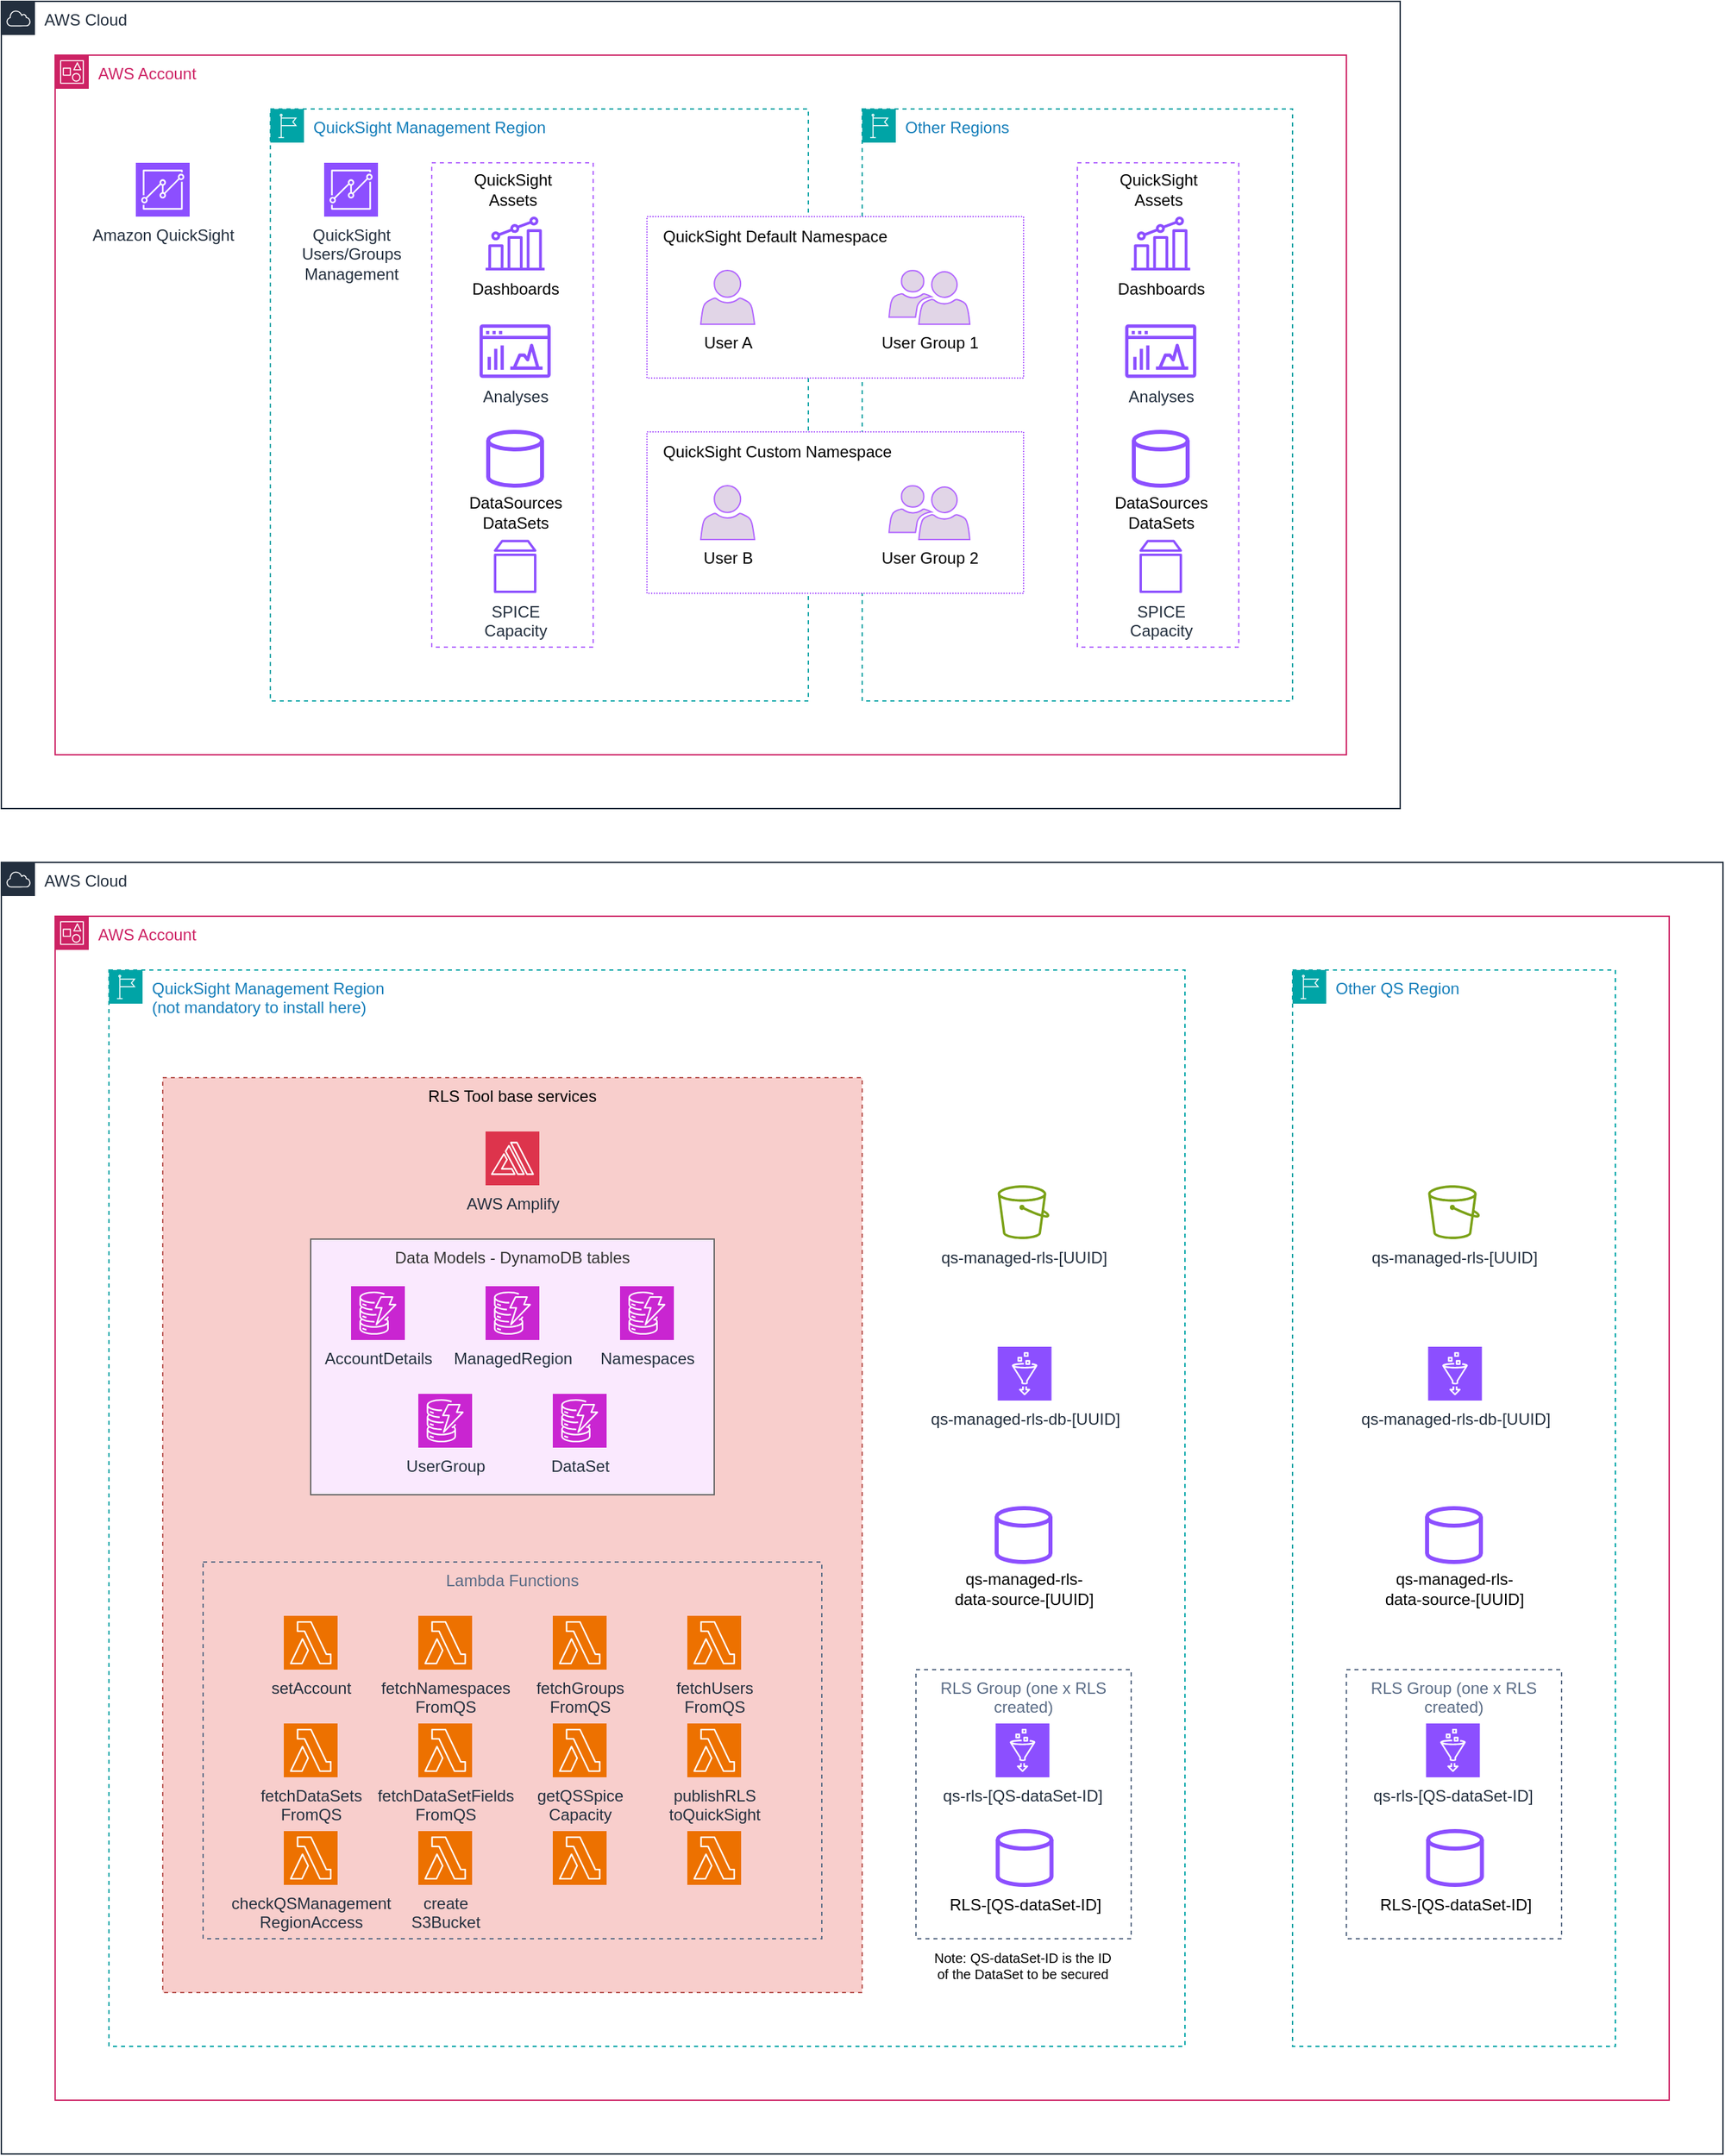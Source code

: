 <mxfile version="26.0.9" pages="4">
  <diagram id="EiKmV2EXlXXOxFNy9SEy" name="Architecture">
    <mxGraphModel dx="2074" dy="1070" grid="1" gridSize="10" guides="1" tooltips="1" connect="1" arrows="1" fold="1" page="1" pageScale="1" pageWidth="827" pageHeight="1169" math="0" shadow="0">
      <root>
        <mxCell id="0" />
        <mxCell id="1" parent="0" />
        <mxCell id="jBWtm6QPgeTV9L7uCzy8-1" value="AWS Cloud" style="points=[[0,0],[0.25,0],[0.5,0],[0.75,0],[1,0],[1,0.25],[1,0.5],[1,0.75],[1,1],[0.75,1],[0.5,1],[0.25,1],[0,1],[0,0.75],[0,0.5],[0,0.25]];outlineConnect=0;gradientColor=none;html=1;whiteSpace=wrap;fontSize=12;fontStyle=0;container=1;pointerEvents=0;collapsible=0;recursiveResize=0;shape=mxgraph.aws4.group;grIcon=mxgraph.aws4.group_aws_cloud;strokeColor=#232F3E;fillColor=none;verticalAlign=top;align=left;spacingLeft=30;fontColor=#232F3E;dashed=0;" vertex="1" parent="1">
          <mxGeometry x="40" y="160" width="1040" height="600" as="geometry" />
        </mxCell>
        <mxCell id="jBWtm6QPgeTV9L7uCzy8-5" value="AWS Account" style="points=[[0,0],[0.25,0],[0.5,0],[0.75,0],[1,0],[1,0.25],[1,0.5],[1,0.75],[1,1],[0.75,1],[0.5,1],[0.25,1],[0,1],[0,0.75],[0,0.5],[0,0.25]];outlineConnect=0;gradientColor=none;html=1;whiteSpace=wrap;fontSize=12;fontStyle=0;container=1;pointerEvents=0;collapsible=0;recursiveResize=0;shape=mxgraph.aws4.group;grIcon=mxgraph.aws4.group_account;strokeColor=#CD2264;fillColor=none;verticalAlign=top;align=left;spacingLeft=30;fontColor=#CD2264;dashed=0;" vertex="1" parent="jBWtm6QPgeTV9L7uCzy8-1">
          <mxGeometry x="40" y="40" width="960" height="520" as="geometry" />
        </mxCell>
        <mxCell id="jBWtm6QPgeTV9L7uCzy8-6" value="Amazon QuickSight" style="sketch=0;points=[[0,0,0],[0.25,0,0],[0.5,0,0],[0.75,0,0],[1,0,0],[0,1,0],[0.25,1,0],[0.5,1,0],[0.75,1,0],[1,1,0],[0,0.25,0],[0,0.5,0],[0,0.75,0],[1,0.25,0],[1,0.5,0],[1,0.75,0]];outlineConnect=0;fontColor=#232F3E;fillColor=#8C4FFF;strokeColor=#ffffff;dashed=0;verticalLabelPosition=bottom;verticalAlign=top;align=center;html=1;fontSize=12;fontStyle=0;aspect=fixed;shape=mxgraph.aws4.resourceIcon;resIcon=mxgraph.aws4.quicksight;" vertex="1" parent="jBWtm6QPgeTV9L7uCzy8-5">
          <mxGeometry x="60" y="80" width="40" height="40" as="geometry" />
        </mxCell>
        <mxCell id="jBWtm6QPgeTV9L7uCzy8-2" value="QuickSight Management Region" style="points=[[0,0],[0.25,0],[0.5,0],[0.75,0],[1,0],[1,0.25],[1,0.5],[1,0.75],[1,1],[0.75,1],[0.5,1],[0.25,1],[0,1],[0,0.75],[0,0.5],[0,0.25]];outlineConnect=0;gradientColor=none;html=1;whiteSpace=wrap;fontSize=12;fontStyle=0;container=1;pointerEvents=0;collapsible=0;recursiveResize=0;shape=mxgraph.aws4.group;grIcon=mxgraph.aws4.group_region;strokeColor=#00A4A6;fillColor=none;verticalAlign=top;align=left;spacingLeft=30;fontColor=#147EBA;dashed=1;" vertex="1" parent="jBWtm6QPgeTV9L7uCzy8-5">
          <mxGeometry x="160" y="40" width="400" height="440" as="geometry" />
        </mxCell>
        <mxCell id="jBWtm6QPgeTV9L7uCzy8-7" value="QuickSight&lt;div&gt;Users/Groups&lt;/div&gt;&lt;div&gt;Management&lt;/div&gt;" style="sketch=0;points=[[0,0,0],[0.25,0,0],[0.5,0,0],[0.75,0,0],[1,0,0],[0,1,0],[0.25,1,0],[0.5,1,0],[0.75,1,0],[1,1,0],[0,0.25,0],[0,0.5,0],[0,0.75,0],[1,0.25,0],[1,0.5,0],[1,0.75,0]];outlineConnect=0;fontColor=#232F3E;fillColor=#8C4FFF;strokeColor=#ffffff;dashed=0;verticalLabelPosition=bottom;verticalAlign=top;align=center;html=1;fontSize=12;fontStyle=0;aspect=fixed;shape=mxgraph.aws4.resourceIcon;resIcon=mxgraph.aws4.quicksight;" vertex="1" parent="jBWtm6QPgeTV9L7uCzy8-2">
          <mxGeometry x="40" y="40" width="40" height="40" as="geometry" />
        </mxCell>
        <mxCell id="jBWtm6QPgeTV9L7uCzy8-21" value="" style="group" vertex="1" connectable="0" parent="jBWtm6QPgeTV9L7uCzy8-2">
          <mxGeometry x="120" y="40" width="120" height="360" as="geometry" />
        </mxCell>
        <mxCell id="jBWtm6QPgeTV9L7uCzy8-18" value="" style="rounded=0;whiteSpace=wrap;html=1;fillColor=none;strokeColor=#B266FF;dashed=1;" vertex="1" parent="jBWtm6QPgeTV9L7uCzy8-21">
          <mxGeometry width="120" height="360" as="geometry" />
        </mxCell>
        <mxCell id="jBWtm6QPgeTV9L7uCzy8-12" value="Dashboards" style="sketch=0;outlineConnect=0;fillColor=light-dark(#8c4fff, #ededed);strokeColor=light-dark(#8c4fff, #9577a3);dashed=0;verticalLabelPosition=bottom;verticalAlign=top;align=center;html=1;fontSize=12;fontStyle=0;aspect=fixed;pointerEvents=1;shape=mxgraph.aws4.metrics;strokeWidth=1;" vertex="1" parent="jBWtm6QPgeTV9L7uCzy8-21">
          <mxGeometry x="40" y="40" width="43.94" height="40" as="geometry" />
        </mxCell>
        <mxCell id="jBWtm6QPgeTV9L7uCzy8-10" value="Analyses" style="sketch=0;outlineConnect=0;fontColor=#232F3E;gradientColor=none;fillColor=#8C4FFF;strokeColor=none;dashed=0;verticalLabelPosition=bottom;verticalAlign=top;align=center;html=1;fontSize=12;fontStyle=0;aspect=fixed;pointerEvents=1;shape=mxgraph.aws4.opensearch_dashboards;" vertex="1" parent="jBWtm6QPgeTV9L7uCzy8-21">
          <mxGeometry x="35.53" y="120" width="52.88" height="40" as="geometry" />
        </mxCell>
        <mxCell id="jBWtm6QPgeTV9L7uCzy8-14" value="" style="shape=cylinder3;whiteSpace=wrap;html=1;boundedLbl=1;backgroundOutline=1;size=6.5;fillColor=none;strokeColor=light-dark(#8c4fff, #ededed);strokeWidth=3;" vertex="1" parent="jBWtm6QPgeTV9L7uCzy8-21">
          <mxGeometry x="41.97" y="200" width="40" height="40" as="geometry" />
        </mxCell>
        <mxCell id="jBWtm6QPgeTV9L7uCzy8-16" value="SPICE&lt;div&gt;Capacity&lt;/div&gt;" style="sketch=0;outlineConnect=0;fontColor=#232F3E;gradientColor=none;fillColor=light-dark(#8c4fff, #61820b);strokeColor=none;dashed=0;verticalLabelPosition=bottom;verticalAlign=top;align=center;html=1;fontSize=12;fontStyle=0;aspect=fixed;pointerEvents=1;shape=mxgraph.aws4.volume;strokeWidth=4;" vertex="1" parent="jBWtm6QPgeTV9L7uCzy8-21">
          <mxGeometry x="46.08" y="280" width="31.79" height="40" as="geometry" />
        </mxCell>
        <mxCell id="jBWtm6QPgeTV9L7uCzy8-19" value="DataSources&lt;div&gt;DataSets&lt;/div&gt;" style="text;html=1;align=center;verticalAlign=middle;resizable=0;points=[];autosize=1;strokeColor=none;fillColor=none;" vertex="1" parent="jBWtm6QPgeTV9L7uCzy8-21">
          <mxGeometry x="16.97" y="240" width="90" height="40" as="geometry" />
        </mxCell>
        <mxCell id="jBWtm6QPgeTV9L7uCzy8-20" value="QuickSight&lt;div&gt;Assets&lt;/div&gt;" style="text;html=1;align=center;verticalAlign=middle;resizable=0;points=[];autosize=1;strokeColor=none;fillColor=none;" vertex="1" parent="jBWtm6QPgeTV9L7uCzy8-21">
          <mxGeometry x="20" width="80" height="40" as="geometry" />
        </mxCell>
        <mxCell id="jBWtm6QPgeTV9L7uCzy8-3" value="Other Regions" style="points=[[0,0],[0.25,0],[0.5,0],[0.75,0],[1,0],[1,0.25],[1,0.5],[1,0.75],[1,1],[0.75,1],[0.5,1],[0.25,1],[0,1],[0,0.75],[0,0.5],[0,0.25]];outlineConnect=0;gradientColor=none;html=1;whiteSpace=wrap;fontSize=12;fontStyle=0;container=1;pointerEvents=0;collapsible=0;recursiveResize=0;shape=mxgraph.aws4.group;grIcon=mxgraph.aws4.group_region;strokeColor=#00A4A6;fillColor=none;verticalAlign=top;align=left;spacingLeft=30;fontColor=#147EBA;dashed=1;" vertex="1" parent="jBWtm6QPgeTV9L7uCzy8-5">
          <mxGeometry x="600" y="40" width="320" height="440" as="geometry" />
        </mxCell>
        <mxCell id="jBWtm6QPgeTV9L7uCzy8-24" value="" style="group" vertex="1" connectable="0" parent="jBWtm6QPgeTV9L7uCzy8-3">
          <mxGeometry x="160" y="40" width="120" height="360" as="geometry" />
        </mxCell>
        <mxCell id="jBWtm6QPgeTV9L7uCzy8-25" value="" style="rounded=0;whiteSpace=wrap;html=1;fillColor=none;strokeColor=#B266FF;dashed=1;" vertex="1" parent="jBWtm6QPgeTV9L7uCzy8-24">
          <mxGeometry width="120" height="360" as="geometry" />
        </mxCell>
        <mxCell id="jBWtm6QPgeTV9L7uCzy8-26" value="Dashboards" style="sketch=0;outlineConnect=0;fillColor=light-dark(#8c4fff, #ededed);strokeColor=light-dark(#8c4fff, #9577a3);dashed=0;verticalLabelPosition=bottom;verticalAlign=top;align=center;html=1;fontSize=12;fontStyle=0;aspect=fixed;pointerEvents=1;shape=mxgraph.aws4.metrics;strokeWidth=1;" vertex="1" parent="jBWtm6QPgeTV9L7uCzy8-24">
          <mxGeometry x="40" y="40" width="43.94" height="40" as="geometry" />
        </mxCell>
        <mxCell id="jBWtm6QPgeTV9L7uCzy8-27" value="Analyses" style="sketch=0;outlineConnect=0;fontColor=#232F3E;gradientColor=none;fillColor=#8C4FFF;strokeColor=none;dashed=0;verticalLabelPosition=bottom;verticalAlign=top;align=center;html=1;fontSize=12;fontStyle=0;aspect=fixed;pointerEvents=1;shape=mxgraph.aws4.opensearch_dashboards;" vertex="1" parent="jBWtm6QPgeTV9L7uCzy8-24">
          <mxGeometry x="35.53" y="120" width="52.88" height="40" as="geometry" />
        </mxCell>
        <mxCell id="jBWtm6QPgeTV9L7uCzy8-28" value="" style="shape=cylinder3;whiteSpace=wrap;html=1;boundedLbl=1;backgroundOutline=1;size=6.5;fillColor=none;strokeColor=light-dark(#8c4fff, #ededed);strokeWidth=3;" vertex="1" parent="jBWtm6QPgeTV9L7uCzy8-24">
          <mxGeometry x="41.97" y="200" width="40" height="40" as="geometry" />
        </mxCell>
        <mxCell id="jBWtm6QPgeTV9L7uCzy8-29" value="SPICE&lt;div&gt;Capacity&lt;/div&gt;" style="sketch=0;outlineConnect=0;fontColor=#232F3E;gradientColor=none;fillColor=light-dark(#8c4fff, #61820b);strokeColor=none;dashed=0;verticalLabelPosition=bottom;verticalAlign=top;align=center;html=1;fontSize=12;fontStyle=0;aspect=fixed;pointerEvents=1;shape=mxgraph.aws4.volume;strokeWidth=4;" vertex="1" parent="jBWtm6QPgeTV9L7uCzy8-24">
          <mxGeometry x="46.08" y="280" width="31.79" height="40" as="geometry" />
        </mxCell>
        <mxCell id="jBWtm6QPgeTV9L7uCzy8-30" value="DataSources&lt;div&gt;DataSets&lt;/div&gt;" style="text;html=1;align=center;verticalAlign=middle;resizable=0;points=[];autosize=1;strokeColor=none;fillColor=none;" vertex="1" parent="jBWtm6QPgeTV9L7uCzy8-24">
          <mxGeometry x="16.97" y="240" width="90" height="40" as="geometry" />
        </mxCell>
        <mxCell id="jBWtm6QPgeTV9L7uCzy8-31" value="QuickSight&lt;div&gt;Assets&lt;/div&gt;" style="text;html=1;align=center;verticalAlign=middle;resizable=0;points=[];autosize=1;strokeColor=none;fillColor=none;" vertex="1" parent="jBWtm6QPgeTV9L7uCzy8-24">
          <mxGeometry x="20" width="80" height="40" as="geometry" />
        </mxCell>
        <mxCell id="jBWtm6QPgeTV9L7uCzy8-36" value="" style="group" vertex="1" connectable="0" parent="jBWtm6QPgeTV9L7uCzy8-5">
          <mxGeometry x="440" y="120" width="280" height="120" as="geometry" />
        </mxCell>
        <mxCell id="jBWtm6QPgeTV9L7uCzy8-37" value="" style="rounded=0;whiteSpace=wrap;html=1;strokeColor=#B266FF;dashed=1;dashPattern=1 1;" vertex="1" parent="jBWtm6QPgeTV9L7uCzy8-36">
          <mxGeometry width="280" height="120" as="geometry" />
        </mxCell>
        <mxCell id="jBWtm6QPgeTV9L7uCzy8-38" value="QuickSight Default Namespace" style="text;html=1;align=left;verticalAlign=middle;resizable=0;points=[];autosize=1;strokeColor=none;fillColor=none;" vertex="1" parent="jBWtm6QPgeTV9L7uCzy8-36">
          <mxGeometry x="10" width="190" height="30" as="geometry" />
        </mxCell>
        <mxCell id="jBWtm6QPgeTV9L7uCzy8-46" value="User A" style="sketch=0;pointerEvents=1;shadow=0;dashed=0;html=1;strokeColor=#B266FF;fillColor=#e1d5e7;labelPosition=center;verticalLabelPosition=bottom;verticalAlign=top;outlineConnect=0;align=center;shape=mxgraph.office.users.user;" vertex="1" parent="jBWtm6QPgeTV9L7uCzy8-36">
          <mxGeometry x="40" y="40" width="40" height="40" as="geometry" />
        </mxCell>
        <mxCell id="jBWtm6QPgeTV9L7uCzy8-45" value="User Group 1" style="sketch=0;pointerEvents=1;shadow=0;dashed=0;html=1;strokeColor=#B266FF;labelPosition=center;verticalLabelPosition=bottom;verticalAlign=top;align=center;fillColor=#e1d5e7;shape=mxgraph.mscae.intune.user_group" vertex="1" parent="jBWtm6QPgeTV9L7uCzy8-36">
          <mxGeometry x="180" y="40" width="60" height="40" as="geometry" />
        </mxCell>
        <mxCell id="jBWtm6QPgeTV9L7uCzy8-52" value="" style="group" vertex="1" connectable="0" parent="1">
          <mxGeometry x="520" y="480" width="280" height="120" as="geometry" />
        </mxCell>
        <mxCell id="jBWtm6QPgeTV9L7uCzy8-53" value="" style="rounded=0;whiteSpace=wrap;html=1;strokeColor=#B266FF;dashed=1;dashPattern=1 1;" vertex="1" parent="jBWtm6QPgeTV9L7uCzy8-52">
          <mxGeometry width="280" height="120" as="geometry" />
        </mxCell>
        <mxCell id="jBWtm6QPgeTV9L7uCzy8-54" value="QuickSight Custom Namespace" style="text;html=1;align=left;verticalAlign=middle;resizable=0;points=[];autosize=1;strokeColor=none;fillColor=none;" vertex="1" parent="jBWtm6QPgeTV9L7uCzy8-52">
          <mxGeometry x="10" width="190" height="30" as="geometry" />
        </mxCell>
        <mxCell id="jBWtm6QPgeTV9L7uCzy8-55" value="User B" style="sketch=0;pointerEvents=1;shadow=0;dashed=0;html=1;strokeColor=#B266FF;fillColor=#e1d5e7;labelPosition=center;verticalLabelPosition=bottom;verticalAlign=top;outlineConnect=0;align=center;shape=mxgraph.office.users.user;" vertex="1" parent="jBWtm6QPgeTV9L7uCzy8-52">
          <mxGeometry x="40" y="40" width="40" height="40" as="geometry" />
        </mxCell>
        <mxCell id="jBWtm6QPgeTV9L7uCzy8-56" value="User Group 2" style="sketch=0;pointerEvents=1;shadow=0;dashed=0;html=1;strokeColor=#B266FF;labelPosition=center;verticalLabelPosition=bottom;verticalAlign=top;align=center;fillColor=#e1d5e7;shape=mxgraph.mscae.intune.user_group" vertex="1" parent="jBWtm6QPgeTV9L7uCzy8-52">
          <mxGeometry x="180" y="40" width="60" height="40" as="geometry" />
        </mxCell>
        <mxCell id="jBWtm6QPgeTV9L7uCzy8-84" value="AWS Cloud" style="points=[[0,0],[0.25,0],[0.5,0],[0.75,0],[1,0],[1,0.25],[1,0.5],[1,0.75],[1,1],[0.75,1],[0.5,1],[0.25,1],[0,1],[0,0.75],[0,0.5],[0,0.25]];outlineConnect=0;gradientColor=none;html=1;whiteSpace=wrap;fontSize=12;fontStyle=0;container=1;pointerEvents=0;collapsible=0;recursiveResize=0;shape=mxgraph.aws4.group;grIcon=mxgraph.aws4.group_aws_cloud;strokeColor=#232F3E;fillColor=none;verticalAlign=top;align=left;spacingLeft=30;fontColor=#232F3E;dashed=0;" vertex="1" parent="1">
          <mxGeometry x="40" y="800" width="1280" height="960" as="geometry" />
        </mxCell>
        <mxCell id="jBWtm6QPgeTV9L7uCzy8-85" value="AWS Account" style="points=[[0,0],[0.25,0],[0.5,0],[0.75,0],[1,0],[1,0.25],[1,0.5],[1,0.75],[1,1],[0.75,1],[0.5,1],[0.25,1],[0,1],[0,0.75],[0,0.5],[0,0.25]];outlineConnect=0;gradientColor=none;html=1;whiteSpace=wrap;fontSize=12;fontStyle=0;container=1;pointerEvents=0;collapsible=0;recursiveResize=0;shape=mxgraph.aws4.group;grIcon=mxgraph.aws4.group_account;strokeColor=#CD2264;fillColor=none;verticalAlign=top;align=left;spacingLeft=30;fontColor=#CD2264;dashed=0;" vertex="1" parent="jBWtm6QPgeTV9L7uCzy8-84">
          <mxGeometry x="40" y="40" width="1200" height="880" as="geometry" />
        </mxCell>
        <mxCell id="jBWtm6QPgeTV9L7uCzy8-86" value="QuickSight Management Region&lt;div&gt;(not mandatory to install here)&lt;/div&gt;" style="points=[[0,0],[0.25,0],[0.5,0],[0.75,0],[1,0],[1,0.25],[1,0.5],[1,0.75],[1,1],[0.75,1],[0.5,1],[0.25,1],[0,1],[0,0.75],[0,0.5],[0,0.25]];outlineConnect=0;gradientColor=none;html=1;whiteSpace=wrap;fontSize=12;fontStyle=0;container=1;pointerEvents=0;collapsible=0;recursiveResize=0;shape=mxgraph.aws4.group;grIcon=mxgraph.aws4.group_region;strokeColor=#00A4A6;fillColor=none;verticalAlign=top;align=left;spacingLeft=30;fontColor=#147EBA;dashed=1;" vertex="1" parent="jBWtm6QPgeTV9L7uCzy8-85">
          <mxGeometry x="40" y="40" width="800" height="800" as="geometry" />
        </mxCell>
        <mxCell id="jBWtm6QPgeTV9L7uCzy8-89" value="RLS Tool base services" style="fillColor=#f8cecc;strokeColor=#b85450;dashed=1;verticalAlign=top;fontStyle=0;whiteSpace=wrap;html=1;" vertex="1" parent="jBWtm6QPgeTV9L7uCzy8-86">
          <mxGeometry x="40" y="80" width="520" height="680" as="geometry" />
        </mxCell>
        <mxCell id="jBWtm6QPgeTV9L7uCzy8-87" value="AWS Amplify" style="sketch=0;points=[[0,0,0],[0.25,0,0],[0.5,0,0],[0.75,0,0],[1,0,0],[0,1,0],[0.25,1,0],[0.5,1,0],[0.75,1,0],[1,1,0],[0,0.25,0],[0,0.5,0],[0,0.75,0],[1,0.25,0],[1,0.5,0],[1,0.75,0]];outlineConnect=0;fontColor=#232F3E;fillColor=#DD344C;strokeColor=#ffffff;dashed=0;verticalLabelPosition=bottom;verticalAlign=top;align=center;html=1;fontSize=12;fontStyle=0;aspect=fixed;shape=mxgraph.aws4.resourceIcon;resIcon=mxgraph.aws4.amplify;" vertex="1" parent="jBWtm6QPgeTV9L7uCzy8-86">
          <mxGeometry x="280" y="120" width="40" height="40" as="geometry" />
        </mxCell>
        <mxCell id="jBWtm6QPgeTV9L7uCzy8-108" value="" style="group" vertex="1" connectable="0" parent="jBWtm6QPgeTV9L7uCzy8-86">
          <mxGeometry x="150" y="200" width="300" height="190" as="geometry" />
        </mxCell>
        <mxCell id="jBWtm6QPgeTV9L7uCzy8-102" value="Data Models - DynamoDB tables" style="fillColor=light-dark(#FAE9FE,#1A1A1A);strokeColor=#666666;dashed=0;verticalAlign=top;fontStyle=0;fontColor=#333333;whiteSpace=wrap;html=1;" vertex="1" parent="jBWtm6QPgeTV9L7uCzy8-108">
          <mxGeometry width="300" height="190" as="geometry" />
        </mxCell>
        <mxCell id="jBWtm6QPgeTV9L7uCzy8-103" value="AccountDetails" style="sketch=0;points=[[0,0,0],[0.25,0,0],[0.5,0,0],[0.75,0,0],[1,0,0],[0,1,0],[0.25,1,0],[0.5,1,0],[0.75,1,0],[1,1,0],[0,0.25,0],[0,0.5,0],[0,0.75,0],[1,0.25,0],[1,0.5,0],[1,0.75,0]];outlineConnect=0;fontColor=#232F3E;fillColor=#C925D1;strokeColor=#ffffff;dashed=0;verticalLabelPosition=bottom;verticalAlign=top;align=center;html=1;fontSize=12;fontStyle=0;aspect=fixed;shape=mxgraph.aws4.resourceIcon;resIcon=mxgraph.aws4.dynamodb;" vertex="1" parent="jBWtm6QPgeTV9L7uCzy8-108">
          <mxGeometry x="30" y="35" width="40" height="40" as="geometry" />
        </mxCell>
        <mxCell id="jBWtm6QPgeTV9L7uCzy8-104" value="ManagedRegion" style="sketch=0;points=[[0,0,0],[0.25,0,0],[0.5,0,0],[0.75,0,0],[1,0,0],[0,1,0],[0.25,1,0],[0.5,1,0],[0.75,1,0],[1,1,0],[0,0.25,0],[0,0.5,0],[0,0.75,0],[1,0.25,0],[1,0.5,0],[1,0.75,0]];outlineConnect=0;fontColor=#232F3E;fillColor=#C925D1;strokeColor=#ffffff;dashed=0;verticalLabelPosition=bottom;verticalAlign=top;align=center;html=1;fontSize=12;fontStyle=0;aspect=fixed;shape=mxgraph.aws4.resourceIcon;resIcon=mxgraph.aws4.dynamodb;" vertex="1" parent="jBWtm6QPgeTV9L7uCzy8-108">
          <mxGeometry x="130" y="35" width="40" height="40" as="geometry" />
        </mxCell>
        <mxCell id="jBWtm6QPgeTV9L7uCzy8-105" value="Namespaces" style="sketch=0;points=[[0,0,0],[0.25,0,0],[0.5,0,0],[0.75,0,0],[1,0,0],[0,1,0],[0.25,1,0],[0.5,1,0],[0.75,1,0],[1,1,0],[0,0.25,0],[0,0.5,0],[0,0.75,0],[1,0.25,0],[1,0.5,0],[1,0.75,0]];outlineConnect=0;fontColor=#232F3E;fillColor=#C925D1;strokeColor=#ffffff;dashed=0;verticalLabelPosition=bottom;verticalAlign=top;align=center;html=1;fontSize=12;fontStyle=0;aspect=fixed;shape=mxgraph.aws4.resourceIcon;resIcon=mxgraph.aws4.dynamodb;" vertex="1" parent="jBWtm6QPgeTV9L7uCzy8-108">
          <mxGeometry x="230" y="35" width="40" height="40" as="geometry" />
        </mxCell>
        <mxCell id="jBWtm6QPgeTV9L7uCzy8-106" value="UserGroup" style="sketch=0;points=[[0,0,0],[0.25,0,0],[0.5,0,0],[0.75,0,0],[1,0,0],[0,1,0],[0.25,1,0],[0.5,1,0],[0.75,1,0],[1,1,0],[0,0.25,0],[0,0.5,0],[0,0.75,0],[1,0.25,0],[1,0.5,0],[1,0.75,0]];outlineConnect=0;fontColor=#232F3E;fillColor=#C925D1;strokeColor=#ffffff;dashed=0;verticalLabelPosition=bottom;verticalAlign=top;align=center;html=1;fontSize=12;fontStyle=0;aspect=fixed;shape=mxgraph.aws4.resourceIcon;resIcon=mxgraph.aws4.dynamodb;" vertex="1" parent="jBWtm6QPgeTV9L7uCzy8-108">
          <mxGeometry x="80" y="115" width="40" height="40" as="geometry" />
        </mxCell>
        <mxCell id="jBWtm6QPgeTV9L7uCzy8-107" value="DataSet" style="sketch=0;points=[[0,0,0],[0.25,0,0],[0.5,0,0],[0.75,0,0],[1,0,0],[0,1,0],[0.25,1,0],[0.5,1,0],[0.75,1,0],[1,1,0],[0,0.25,0],[0,0.5,0],[0,0.75,0],[1,0.25,0],[1,0.5,0],[1,0.75,0]];outlineConnect=0;fontColor=#232F3E;fillColor=#C925D1;strokeColor=#ffffff;dashed=0;verticalLabelPosition=bottom;verticalAlign=top;align=center;html=1;fontSize=12;fontStyle=0;aspect=fixed;shape=mxgraph.aws4.resourceIcon;resIcon=mxgraph.aws4.dynamodb;" vertex="1" parent="jBWtm6QPgeTV9L7uCzy8-108">
          <mxGeometry x="180" y="115" width="40" height="40" as="geometry" />
        </mxCell>
        <mxCell id="jBWtm6QPgeTV9L7uCzy8-110" value="Lambda Functions" style="fillColor=none;strokeColor=#5A6C86;dashed=1;verticalAlign=top;fontStyle=0;fontColor=#5A6C86;whiteSpace=wrap;html=1;" vertex="1" parent="jBWtm6QPgeTV9L7uCzy8-86">
          <mxGeometry x="70" y="440" width="460" height="280" as="geometry" />
        </mxCell>
        <mxCell id="jBWtm6QPgeTV9L7uCzy8-111" value="setAccount" style="sketch=0;points=[[0,0,0],[0.25,0,0],[0.5,0,0],[0.75,0,0],[1,0,0],[0,1,0],[0.25,1,0],[0.5,1,0],[0.75,1,0],[1,1,0],[0,0.25,0],[0,0.5,0],[0,0.75,0],[1,0.25,0],[1,0.5,0],[1,0.75,0]];outlineConnect=0;fontColor=#232F3E;fillColor=#ED7100;strokeColor=#ffffff;dashed=0;verticalLabelPosition=bottom;verticalAlign=top;align=center;html=1;fontSize=12;fontStyle=0;aspect=fixed;shape=mxgraph.aws4.resourceIcon;resIcon=mxgraph.aws4.lambda;" vertex="1" parent="jBWtm6QPgeTV9L7uCzy8-86">
          <mxGeometry x="130" y="480" width="40" height="40" as="geometry" />
        </mxCell>
        <mxCell id="jBWtm6QPgeTV9L7uCzy8-112" value="fetchNamespaces&lt;div&gt;FromQS&lt;/div&gt;" style="sketch=0;points=[[0,0,0],[0.25,0,0],[0.5,0,0],[0.75,0,0],[1,0,0],[0,1,0],[0.25,1,0],[0.5,1,0],[0.75,1,0],[1,1,0],[0,0.25,0],[0,0.5,0],[0,0.75,0],[1,0.25,0],[1,0.5,0],[1,0.75,0]];outlineConnect=0;fontColor=#232F3E;fillColor=#ED7100;strokeColor=#ffffff;dashed=0;verticalLabelPosition=bottom;verticalAlign=top;align=center;html=1;fontSize=12;fontStyle=0;aspect=fixed;shape=mxgraph.aws4.resourceIcon;resIcon=mxgraph.aws4.lambda;" vertex="1" parent="jBWtm6QPgeTV9L7uCzy8-86">
          <mxGeometry x="230" y="480" width="40" height="40" as="geometry" />
        </mxCell>
        <mxCell id="jBWtm6QPgeTV9L7uCzy8-113" value="fetchGroups&lt;div&gt;FromQS&lt;/div&gt;" style="sketch=0;points=[[0,0,0],[0.25,0,0],[0.5,0,0],[0.75,0,0],[1,0,0],[0,1,0],[0.25,1,0],[0.5,1,0],[0.75,1,0],[1,1,0],[0,0.25,0],[0,0.5,0],[0,0.75,0],[1,0.25,0],[1,0.5,0],[1,0.75,0]];outlineConnect=0;fontColor=#232F3E;fillColor=#ED7100;strokeColor=#ffffff;dashed=0;verticalLabelPosition=bottom;verticalAlign=top;align=center;html=1;fontSize=12;fontStyle=0;aspect=fixed;shape=mxgraph.aws4.resourceIcon;resIcon=mxgraph.aws4.lambda;" vertex="1" parent="jBWtm6QPgeTV9L7uCzy8-86">
          <mxGeometry x="330" y="480" width="40" height="40" as="geometry" />
        </mxCell>
        <mxCell id="jBWtm6QPgeTV9L7uCzy8-114" value="fetchUsers&lt;div&gt;FromQS&lt;/div&gt;" style="sketch=0;points=[[0,0,0],[0.25,0,0],[0.5,0,0],[0.75,0,0],[1,0,0],[0,1,0],[0.25,1,0],[0.5,1,0],[0.75,1,0],[1,1,0],[0,0.25,0],[0,0.5,0],[0,0.75,0],[1,0.25,0],[1,0.5,0],[1,0.75,0]];outlineConnect=0;fontColor=#232F3E;fillColor=#ED7100;strokeColor=#ffffff;dashed=0;verticalLabelPosition=bottom;verticalAlign=top;align=center;html=1;fontSize=12;fontStyle=0;aspect=fixed;shape=mxgraph.aws4.resourceIcon;resIcon=mxgraph.aws4.lambda;" vertex="1" parent="jBWtm6QPgeTV9L7uCzy8-86">
          <mxGeometry x="430" y="480" width="40" height="40" as="geometry" />
        </mxCell>
        <mxCell id="jBWtm6QPgeTV9L7uCzy8-120" value="fetchDataSets&lt;div&gt;FromQS&lt;/div&gt;" style="sketch=0;points=[[0,0,0],[0.25,0,0],[0.5,0,0],[0.75,0,0],[1,0,0],[0,1,0],[0.25,1,0],[0.5,1,0],[0.75,1,0],[1,1,0],[0,0.25,0],[0,0.5,0],[0,0.75,0],[1,0.25,0],[1,0.5,0],[1,0.75,0]];outlineConnect=0;fontColor=#232F3E;fillColor=#ED7100;strokeColor=#ffffff;dashed=0;verticalLabelPosition=bottom;verticalAlign=top;align=center;html=1;fontSize=12;fontStyle=0;aspect=fixed;shape=mxgraph.aws4.resourceIcon;resIcon=mxgraph.aws4.lambda;" vertex="1" parent="jBWtm6QPgeTV9L7uCzy8-86">
          <mxGeometry x="130" y="560" width="40" height="40" as="geometry" />
        </mxCell>
        <mxCell id="jBWtm6QPgeTV9L7uCzy8-121" value="fetchDataSetFields&lt;div&gt;FromQS&lt;/div&gt;" style="sketch=0;points=[[0,0,0],[0.25,0,0],[0.5,0,0],[0.75,0,0],[1,0,0],[0,1,0],[0.25,1,0],[0.5,1,0],[0.75,1,0],[1,1,0],[0,0.25,0],[0,0.5,0],[0,0.75,0],[1,0.25,0],[1,0.5,0],[1,0.75,0]];outlineConnect=0;fontColor=#232F3E;fillColor=#ED7100;strokeColor=#ffffff;dashed=0;verticalLabelPosition=bottom;verticalAlign=top;align=center;html=1;fontSize=12;fontStyle=0;aspect=fixed;shape=mxgraph.aws4.resourceIcon;resIcon=mxgraph.aws4.lambda;" vertex="1" parent="jBWtm6QPgeTV9L7uCzy8-86">
          <mxGeometry x="230" y="560" width="40" height="40" as="geometry" />
        </mxCell>
        <mxCell id="jBWtm6QPgeTV9L7uCzy8-122" value="getQSSpice&lt;div&gt;Capacity&lt;/div&gt;" style="sketch=0;points=[[0,0,0],[0.25,0,0],[0.5,0,0],[0.75,0,0],[1,0,0],[0,1,0],[0.25,1,0],[0.5,1,0],[0.75,1,0],[1,1,0],[0,0.25,0],[0,0.5,0],[0,0.75,0],[1,0.25,0],[1,0.5,0],[1,0.75,0]];outlineConnect=0;fontColor=#232F3E;fillColor=#ED7100;strokeColor=#ffffff;dashed=0;verticalLabelPosition=bottom;verticalAlign=top;align=center;html=1;fontSize=12;fontStyle=0;aspect=fixed;shape=mxgraph.aws4.resourceIcon;resIcon=mxgraph.aws4.lambda;" vertex="1" parent="jBWtm6QPgeTV9L7uCzy8-86">
          <mxGeometry x="330" y="560" width="40" height="40" as="geometry" />
        </mxCell>
        <mxCell id="jBWtm6QPgeTV9L7uCzy8-123" value="publishRLS&lt;div&gt;toQuickSight&lt;/div&gt;" style="sketch=0;points=[[0,0,0],[0.25,0,0],[0.5,0,0],[0.75,0,0],[1,0,0],[0,1,0],[0.25,1,0],[0.5,1,0],[0.75,1,0],[1,1,0],[0,0.25,0],[0,0.5,0],[0,0.75,0],[1,0.25,0],[1,0.5,0],[1,0.75,0]];outlineConnect=0;fontColor=#232F3E;fillColor=#ED7100;strokeColor=#ffffff;dashed=0;verticalLabelPosition=bottom;verticalAlign=top;align=center;html=1;fontSize=12;fontStyle=0;aspect=fixed;shape=mxgraph.aws4.resourceIcon;resIcon=mxgraph.aws4.lambda;" vertex="1" parent="jBWtm6QPgeTV9L7uCzy8-86">
          <mxGeometry x="430" y="560" width="40" height="40" as="geometry" />
        </mxCell>
        <mxCell id="jBWtm6QPgeTV9L7uCzy8-124" value="checkQSManagement&lt;div&gt;RegionAccess&lt;/div&gt;" style="sketch=0;points=[[0,0,0],[0.25,0,0],[0.5,0,0],[0.75,0,0],[1,0,0],[0,1,0],[0.25,1,0],[0.5,1,0],[0.75,1,0],[1,1,0],[0,0.25,0],[0,0.5,0],[0,0.75,0],[1,0.25,0],[1,0.5,0],[1,0.75,0]];outlineConnect=0;fontColor=#232F3E;fillColor=#ED7100;strokeColor=#ffffff;dashed=0;verticalLabelPosition=bottom;verticalAlign=top;align=center;html=1;fontSize=12;fontStyle=0;aspect=fixed;shape=mxgraph.aws4.resourceIcon;resIcon=mxgraph.aws4.lambda;" vertex="1" parent="jBWtm6QPgeTV9L7uCzy8-86">
          <mxGeometry x="130" y="640" width="40" height="40" as="geometry" />
        </mxCell>
        <mxCell id="jBWtm6QPgeTV9L7uCzy8-125" value="create&lt;div&gt;S3Bucket&lt;/div&gt;" style="sketch=0;points=[[0,0,0],[0.25,0,0],[0.5,0,0],[0.75,0,0],[1,0,0],[0,1,0],[0.25,1,0],[0.5,1,0],[0.75,1,0],[1,1,0],[0,0.25,0],[0,0.5,0],[0,0.75,0],[1,0.25,0],[1,0.5,0],[1,0.75,0]];outlineConnect=0;fontColor=#232F3E;fillColor=#ED7100;strokeColor=#ffffff;dashed=0;verticalLabelPosition=bottom;verticalAlign=top;align=center;html=1;fontSize=12;fontStyle=0;aspect=fixed;shape=mxgraph.aws4.resourceIcon;resIcon=mxgraph.aws4.lambda;" vertex="1" parent="jBWtm6QPgeTV9L7uCzy8-86">
          <mxGeometry x="230" y="640" width="40" height="40" as="geometry" />
        </mxCell>
        <mxCell id="jBWtm6QPgeTV9L7uCzy8-126" value="" style="sketch=0;points=[[0,0,0],[0.25,0,0],[0.5,0,0],[0.75,0,0],[1,0,0],[0,1,0],[0.25,1,0],[0.5,1,0],[0.75,1,0],[1,1,0],[0,0.25,0],[0,0.5,0],[0,0.75,0],[1,0.25,0],[1,0.5,0],[1,0.75,0]];outlineConnect=0;fontColor=#232F3E;fillColor=#ED7100;strokeColor=#ffffff;dashed=0;verticalLabelPosition=bottom;verticalAlign=top;align=center;html=1;fontSize=12;fontStyle=0;aspect=fixed;shape=mxgraph.aws4.resourceIcon;resIcon=mxgraph.aws4.lambda;" vertex="1" parent="jBWtm6QPgeTV9L7uCzy8-86">
          <mxGeometry x="330" y="640" width="40" height="40" as="geometry" />
        </mxCell>
        <mxCell id="jBWtm6QPgeTV9L7uCzy8-127" value="" style="sketch=0;points=[[0,0,0],[0.25,0,0],[0.5,0,0],[0.75,0,0],[1,0,0],[0,1,0],[0.25,1,0],[0.5,1,0],[0.75,1,0],[1,1,0],[0,0.25,0],[0,0.5,0],[0,0.75,0],[1,0.25,0],[1,0.5,0],[1,0.75,0]];outlineConnect=0;fontColor=#232F3E;fillColor=#ED7100;strokeColor=#ffffff;dashed=0;verticalLabelPosition=bottom;verticalAlign=top;align=center;html=1;fontSize=12;fontStyle=0;aspect=fixed;shape=mxgraph.aws4.resourceIcon;resIcon=mxgraph.aws4.lambda;" vertex="1" parent="jBWtm6QPgeTV9L7uCzy8-86">
          <mxGeometry x="430" y="640" width="40" height="40" as="geometry" />
        </mxCell>
        <mxCell id="jBWtm6QPgeTV9L7uCzy8-136" value="Note: QS-dataSet-ID is the ID&lt;div&gt;of the DataSet to be secured&lt;/div&gt;" style="text;html=1;align=center;verticalAlign=middle;resizable=0;points=[];autosize=1;strokeColor=none;fillColor=none;fontSize=10;" vertex="1" parent="jBWtm6QPgeTV9L7uCzy8-86">
          <mxGeometry x="599.23" y="720" width="160" height="40" as="geometry" />
        </mxCell>
        <mxCell id="jBWtm6QPgeTV9L7uCzy8-174" value="" style="group" vertex="1" connectable="0" parent="jBWtm6QPgeTV9L7uCzy8-86">
          <mxGeometry x="600" y="160" width="160" height="560" as="geometry" />
        </mxCell>
        <mxCell id="jBWtm6QPgeTV9L7uCzy8-128" value="qs-managed-rls-[UUID]" style="sketch=0;outlineConnect=0;fontColor=#232F3E;gradientColor=none;fillColor=#7AA116;strokeColor=none;dashed=0;verticalLabelPosition=bottom;verticalAlign=top;align=center;html=1;fontSize=12;fontStyle=0;aspect=fixed;pointerEvents=1;shape=mxgraph.aws4.bucket;" vertex="1" parent="jBWtm6QPgeTV9L7uCzy8-174">
          <mxGeometry x="60.77" width="38.46" height="40" as="geometry" />
        </mxCell>
        <mxCell id="jBWtm6QPgeTV9L7uCzy8-129" value="qs-managed-rls-db-[UUID]" style="sketch=0;points=[[0,0,0],[0.25,0,0],[0.5,0,0],[0.75,0,0],[1,0,0],[0,1,0],[0.25,1,0],[0.5,1,0],[0.75,1,0],[1,1,0],[0,0.25,0],[0,0.5,0],[0,0.75,0],[1,0.25,0],[1,0.5,0],[1,0.75,0]];outlineConnect=0;fontColor=#232F3E;fillColor=#8C4FFF;strokeColor=#ffffff;dashed=0;verticalLabelPosition=bottom;verticalAlign=top;align=center;html=1;fontSize=12;fontStyle=0;aspect=fixed;shape=mxgraph.aws4.resourceIcon;resIcon=mxgraph.aws4.glue;" vertex="1" parent="jBWtm6QPgeTV9L7uCzy8-174">
          <mxGeometry x="60.77" y="120" width="40" height="40" as="geometry" />
        </mxCell>
        <mxCell id="jBWtm6QPgeTV9L7uCzy8-130" value="" style="shape=cylinder3;whiteSpace=wrap;html=1;boundedLbl=1;backgroundOutline=1;size=6.5;fillColor=none;strokeColor=light-dark(#8c4fff, #ededed);strokeWidth=3;" vertex="1" parent="jBWtm6QPgeTV9L7uCzy8-174">
          <mxGeometry x="60" y="240" width="40" height="40" as="geometry" />
        </mxCell>
        <mxCell id="jBWtm6QPgeTV9L7uCzy8-131" value="qs-managed-rls-&lt;div&gt;data-source-[UUID]&lt;/div&gt;" style="text;html=1;align=center;verticalAlign=middle;resizable=0;points=[];autosize=1;strokeColor=none;fillColor=none;" vertex="1" parent="jBWtm6QPgeTV9L7uCzy8-174">
          <mxGeometry x="15" y="280" width="130" height="40" as="geometry" />
        </mxCell>
        <mxCell id="jBWtm6QPgeTV9L7uCzy8-133" value="RLS Group (one x RLS created)" style="fillColor=none;strokeColor=#5A6C86;dashed=1;verticalAlign=top;fontStyle=0;fontColor=#5A6C86;whiteSpace=wrap;html=1;" vertex="1" parent="jBWtm6QPgeTV9L7uCzy8-174">
          <mxGeometry y="360" width="160" height="200" as="geometry" />
        </mxCell>
        <mxCell id="jBWtm6QPgeTV9L7uCzy8-132" value="" style="shape=cylinder3;whiteSpace=wrap;html=1;boundedLbl=1;backgroundOutline=1;size=6.5;fillColor=none;strokeColor=light-dark(#8c4fff, #ededed);strokeWidth=3;" vertex="1" parent="jBWtm6QPgeTV9L7uCzy8-174">
          <mxGeometry x="60.77" y="480" width="40" height="40" as="geometry" />
        </mxCell>
        <mxCell id="jBWtm6QPgeTV9L7uCzy8-134" value="qs-rls-[QS-dataSet-ID]" style="sketch=0;points=[[0,0,0],[0.25,0,0],[0.5,0,0],[0.75,0,0],[1,0,0],[0,1,0],[0.25,1,0],[0.5,1,0],[0.75,1,0],[1,1,0],[0,0.25,0],[0,0.5,0],[0,0.75,0],[1,0.25,0],[1,0.5,0],[1,0.75,0]];outlineConnect=0;fontColor=#232F3E;fillColor=#8C4FFF;strokeColor=#ffffff;dashed=0;verticalLabelPosition=bottom;verticalAlign=top;align=center;html=1;fontSize=12;fontStyle=0;aspect=fixed;shape=mxgraph.aws4.resourceIcon;resIcon=mxgraph.aws4.glue;" vertex="1" parent="jBWtm6QPgeTV9L7uCzy8-174">
          <mxGeometry x="59.23" y="400" width="40" height="40" as="geometry" />
        </mxCell>
        <mxCell id="jBWtm6QPgeTV9L7uCzy8-135" value="RLS-[QS-dataSet-ID]" style="text;html=1;align=center;verticalAlign=middle;resizable=0;points=[];autosize=1;strokeColor=none;fillColor=none;" vertex="1" parent="jBWtm6QPgeTV9L7uCzy8-174">
          <mxGeometry x="10.77" y="520" width="140" height="30" as="geometry" />
        </mxCell>
        <mxCell id="jBWtm6QPgeTV9L7uCzy8-137" value="Other QS Region" style="points=[[0,0],[0.25,0],[0.5,0],[0.75,0],[1,0],[1,0.25],[1,0.5],[1,0.75],[1,1],[0.75,1],[0.5,1],[0.25,1],[0,1],[0,0.75],[0,0.5],[0,0.25]];outlineConnect=0;gradientColor=none;html=1;whiteSpace=wrap;fontSize=12;fontStyle=0;container=1;pointerEvents=0;collapsible=0;recursiveResize=0;shape=mxgraph.aws4.group;grIcon=mxgraph.aws4.group_region;strokeColor=#00A4A6;fillColor=none;verticalAlign=top;align=left;spacingLeft=30;fontColor=#147EBA;dashed=1;" vertex="1" parent="jBWtm6QPgeTV9L7uCzy8-85">
          <mxGeometry x="920" y="40" width="240" height="800" as="geometry" />
        </mxCell>
        <mxCell id="jBWtm6QPgeTV9L7uCzy8-184" value="" style="group" vertex="1" connectable="0" parent="jBWtm6QPgeTV9L7uCzy8-137">
          <mxGeometry x="40" y="160" width="160" height="560" as="geometry" />
        </mxCell>
        <mxCell id="jBWtm6QPgeTV9L7uCzy8-185" value="qs-managed-rls-[UUID]" style="sketch=0;outlineConnect=0;fontColor=#232F3E;gradientColor=none;fillColor=#7AA116;strokeColor=none;dashed=0;verticalLabelPosition=bottom;verticalAlign=top;align=center;html=1;fontSize=12;fontStyle=0;aspect=fixed;pointerEvents=1;shape=mxgraph.aws4.bucket;" vertex="1" parent="jBWtm6QPgeTV9L7uCzy8-184">
          <mxGeometry x="60.77" width="38.46" height="40" as="geometry" />
        </mxCell>
        <mxCell id="jBWtm6QPgeTV9L7uCzy8-186" value="qs-managed-rls-db-[UUID]" style="sketch=0;points=[[0,0,0],[0.25,0,0],[0.5,0,0],[0.75,0,0],[1,0,0],[0,1,0],[0.25,1,0],[0.5,1,0],[0.75,1,0],[1,1,0],[0,0.25,0],[0,0.5,0],[0,0.75,0],[1,0.25,0],[1,0.5,0],[1,0.75,0]];outlineConnect=0;fontColor=#232F3E;fillColor=#8C4FFF;strokeColor=#ffffff;dashed=0;verticalLabelPosition=bottom;verticalAlign=top;align=center;html=1;fontSize=12;fontStyle=0;aspect=fixed;shape=mxgraph.aws4.resourceIcon;resIcon=mxgraph.aws4.glue;" vertex="1" parent="jBWtm6QPgeTV9L7uCzy8-184">
          <mxGeometry x="60.77" y="120" width="40" height="40" as="geometry" />
        </mxCell>
        <mxCell id="jBWtm6QPgeTV9L7uCzy8-187" value="" style="shape=cylinder3;whiteSpace=wrap;html=1;boundedLbl=1;backgroundOutline=1;size=6.5;fillColor=none;strokeColor=light-dark(#8c4fff, #ededed);strokeWidth=3;" vertex="1" parent="jBWtm6QPgeTV9L7uCzy8-184">
          <mxGeometry x="60" y="240" width="40" height="40" as="geometry" />
        </mxCell>
        <mxCell id="jBWtm6QPgeTV9L7uCzy8-188" value="qs-managed-rls-&lt;div&gt;data-source-[UUID]&lt;/div&gt;" style="text;html=1;align=center;verticalAlign=middle;resizable=0;points=[];autosize=1;strokeColor=none;fillColor=none;" vertex="1" parent="jBWtm6QPgeTV9L7uCzy8-184">
          <mxGeometry x="15" y="280" width="130" height="40" as="geometry" />
        </mxCell>
        <mxCell id="jBWtm6QPgeTV9L7uCzy8-189" value="RLS Group (one x RLS created)" style="fillColor=none;strokeColor=#5A6C86;dashed=1;verticalAlign=top;fontStyle=0;fontColor=#5A6C86;whiteSpace=wrap;html=1;" vertex="1" parent="jBWtm6QPgeTV9L7uCzy8-184">
          <mxGeometry y="360" width="160" height="200" as="geometry" />
        </mxCell>
        <mxCell id="jBWtm6QPgeTV9L7uCzy8-190" value="" style="shape=cylinder3;whiteSpace=wrap;html=1;boundedLbl=1;backgroundOutline=1;size=6.5;fillColor=none;strokeColor=light-dark(#8c4fff, #ededed);strokeWidth=3;" vertex="1" parent="jBWtm6QPgeTV9L7uCzy8-184">
          <mxGeometry x="60.77" y="480" width="40" height="40" as="geometry" />
        </mxCell>
        <mxCell id="jBWtm6QPgeTV9L7uCzy8-191" value="qs-rls-[QS-dataSet-ID]" style="sketch=0;points=[[0,0,0],[0.25,0,0],[0.5,0,0],[0.75,0,0],[1,0,0],[0,1,0],[0.25,1,0],[0.5,1,0],[0.75,1,0],[1,1,0],[0,0.25,0],[0,0.5,0],[0,0.75,0],[1,0.25,0],[1,0.5,0],[1,0.75,0]];outlineConnect=0;fontColor=#232F3E;fillColor=#8C4FFF;strokeColor=#ffffff;dashed=0;verticalLabelPosition=bottom;verticalAlign=top;align=center;html=1;fontSize=12;fontStyle=0;aspect=fixed;shape=mxgraph.aws4.resourceIcon;resIcon=mxgraph.aws4.glue;" vertex="1" parent="jBWtm6QPgeTV9L7uCzy8-184">
          <mxGeometry x="59.23" y="400" width="40" height="40" as="geometry" />
        </mxCell>
        <mxCell id="jBWtm6QPgeTV9L7uCzy8-192" value="RLS-[QS-dataSet-ID]" style="text;html=1;align=center;verticalAlign=middle;resizable=0;points=[];autosize=1;strokeColor=none;fillColor=none;" vertex="1" parent="jBWtm6QPgeTV9L7uCzy8-184">
          <mxGeometry x="10.77" y="520" width="140" height="30" as="geometry" />
        </mxCell>
      </root>
    </mxGraphModel>
  </diagram>
  <diagram name="Manage Permission" id="RlcLJiCMGtlLj-6wM9a0">
    <mxGraphModel dx="954" dy="1699" grid="1" gridSize="10" guides="1" tooltips="1" connect="1" arrows="1" fold="1" page="1" pageScale="1" pageWidth="827" pageHeight="1169" math="0" shadow="0">
      <root>
        <mxCell id="0" />
        <mxCell id="1" parent="0" />
        <mxCell id="4LsymIjCZTTFca7TZVZm-1" value="START" style="strokeWidth=2;html=1;shape=mxgraph.flowchart.start_2;whiteSpace=wrap;fillColor=#dae8fc;strokeColor=#6c8ebf;" parent="1" vertex="1">
          <mxGeometry x="80" y="-160" width="40" height="40" as="geometry" />
        </mxCell>
        <mxCell id="4LsymIjCZTTFca7TZVZm-62" style="edgeStyle=orthogonalEdgeStyle;rounded=0;orthogonalLoop=1;jettySize=auto;html=1;" parent="1" source="4LsymIjCZTTFca7TZVZm-2" target="4LsymIjCZTTFca7TZVZm-60" edge="1">
          <mxGeometry relative="1" as="geometry" />
        </mxCell>
        <mxCell id="4LsymIjCZTTFca7TZVZm-2" value="Select&amp;nbsp;&lt;div&gt;Region&lt;/div&gt;" style="shape=parallelogram;perimeter=parallelogramPerimeter;whiteSpace=wrap;html=1;fixedSize=1;" parent="1" vertex="1">
          <mxGeometry x="40" y="80" width="120" height="40" as="geometry" />
        </mxCell>
        <mxCell id="4LsymIjCZTTFca7TZVZm-111" style="edgeStyle=orthogonalEdgeStyle;rounded=0;orthogonalLoop=1;jettySize=auto;html=1;" parent="1" source="4LsymIjCZTTFca7TZVZm-3" target="4LsymIjCZTTFca7TZVZm-110" edge="1">
          <mxGeometry relative="1" as="geometry" />
        </mxCell>
        <mxCell id="4LsymIjCZTTFca7TZVZm-3" value="fetchPermissions / fill permissionTable" style="rounded=1;whiteSpace=wrap;html=1;" parent="1" vertex="1">
          <mxGeometry x="40" y="400" width="120" height="40" as="geometry" />
        </mxCell>
        <mxCell id="4LsymIjCZTTFca7TZVZm-4" value="" style="endArrow=classic;html=1;rounded=0;exitX=0.5;exitY=1;exitDx=0;exitDy=0;exitPerimeter=0;entryX=0.5;entryY=0;entryDx=0;entryDy=0;" parent="1" source="4LsymIjCZTTFca7TZVZm-1" target="4LsymIjCZTTFca7TZVZm-79" edge="1">
          <mxGeometry width="50" height="50" relative="1" as="geometry">
            <mxPoint x="-260" y="210" as="sourcePoint" />
            <mxPoint x="-210" y="160" as="targetPoint" />
          </mxGeometry>
        </mxCell>
        <mxCell id="4LsymIjCZTTFca7TZVZm-175" style="edgeStyle=orthogonalEdgeStyle;rounded=0;orthogonalLoop=1;jettySize=auto;html=1;" parent="1" source="4LsymIjCZTTFca7TZVZm-8" target="4LsymIjCZTTFca7TZVZm-173" edge="1">
          <mxGeometry relative="1" as="geometry" />
        </mxCell>
        <mxCell id="4LsymIjCZTTFca7TZVZm-8" value="Add New&lt;div&gt;Permission&lt;/div&gt;" style="shape=parallelogram;perimeter=parallelogramPerimeter;whiteSpace=wrap;html=1;fixedSize=1;fillColor=#e1d5e7;strokeColor=#9673a6;" parent="1" vertex="1">
          <mxGeometry x="400" y="-40" width="120" height="40" as="geometry" />
        </mxCell>
        <mxCell id="4LsymIjCZTTFca7TZVZm-19" style="edgeStyle=orthogonalEdgeStyle;rounded=0;orthogonalLoop=1;jettySize=auto;html=1;entryX=0;entryY=0.5;entryDx=0;entryDy=0;" parent="1" source="4LsymIjCZTTFca7TZVZm-10" target="4LsymIjCZTTFca7TZVZm-20" edge="1">
          <mxGeometry relative="1" as="geometry">
            <mxPoint x="520" y="220" as="targetPoint" />
          </mxGeometry>
        </mxCell>
        <mxCell id="4LsymIjCZTTFca7TZVZm-10" value="InLine RLS&lt;div&gt;Value Edit&lt;/div&gt;" style="shape=parallelogram;perimeter=parallelogramPerimeter;whiteSpace=wrap;html=1;fixedSize=1;fillColor=#e1d5e7;strokeColor=#9673a6;" parent="1" vertex="1">
          <mxGeometry x="400" y="200" width="120" height="40" as="geometry" />
        </mxCell>
        <mxCell id="4LsymIjCZTTFca7TZVZm-47" style="edgeStyle=orthogonalEdgeStyle;rounded=0;orthogonalLoop=1;jettySize=auto;html=1;" parent="1" source="4LsymIjCZTTFca7TZVZm-11" target="4LsymIjCZTTFca7TZVZm-46" edge="1">
          <mxGeometry relative="1" as="geometry" />
        </mxCell>
        <mxCell id="4LsymIjCZTTFca7TZVZm-11" value="Delete&lt;div&gt;Permission&lt;/div&gt;" style="shape=parallelogram;perimeter=parallelogramPerimeter;whiteSpace=wrap;html=1;fixedSize=1;fillColor=#e1d5e7;strokeColor=#9673a6;" parent="1" vertex="1">
          <mxGeometry x="400" y="440" width="120" height="40" as="geometry" />
        </mxCell>
        <mxCell id="4LsymIjCZTTFca7TZVZm-64" style="edgeStyle=orthogonalEdgeStyle;rounded=0;orthogonalLoop=1;jettySize=auto;html=1;" parent="1" source="4LsymIjCZTTFca7TZVZm-12" target="4LsymIjCZTTFca7TZVZm-63" edge="1">
          <mxGeometry relative="1" as="geometry" />
        </mxCell>
        <mxCell id="4LsymIjCZTTFca7TZVZm-12" value="Generate CSV" style="shape=parallelogram;perimeter=parallelogramPerimeter;whiteSpace=wrap;html=1;fixedSize=1;fillColor=#fff2cc;strokeColor=#d6b656;" parent="1" vertex="1">
          <mxGeometry x="400" y="680" width="120" height="40" as="geometry" />
        </mxCell>
        <mxCell id="4LsymIjCZTTFca7TZVZm-147" style="edgeStyle=orthogonalEdgeStyle;rounded=0;orthogonalLoop=1;jettySize=auto;html=1;" parent="1" source="4LsymIjCZTTFca7TZVZm-13" target="4LsymIjCZTTFca7TZVZm-137" edge="1">
          <mxGeometry relative="1" as="geometry" />
        </mxCell>
        <mxCell id="4LsymIjCZTTFca7TZVZm-13" value="Push to QS" style="shape=parallelogram;perimeter=parallelogramPerimeter;whiteSpace=wrap;html=1;fixedSize=1;fillColor=#e1d5e7;strokeColor=#9673a6;" parent="1" vertex="1">
          <mxGeometry x="400" y="920" width="120" height="40" as="geometry" />
        </mxCell>
        <mxCell id="4LsymIjCZTTFca7TZVZm-24" style="edgeStyle=orthogonalEdgeStyle;rounded=0;orthogonalLoop=1;jettySize=auto;html=1;entryX=0;entryY=0.5;entryDx=0;entryDy=0;" parent="1" source="4LsymIjCZTTFca7TZVZm-20" target="4LsymIjCZTTFca7TZVZm-23" edge="1">
          <mxGeometry relative="1" as="geometry" />
        </mxCell>
        <mxCell id="4LsymIjCZTTFca7TZVZm-25" value="Yes" style="edgeLabel;html=1;align=center;verticalAlign=middle;resizable=0;points=[];" parent="4LsymIjCZTTFca7TZVZm-24" vertex="1" connectable="0">
          <mxGeometry x="-0.235" y="1" relative="1" as="geometry">
            <mxPoint as="offset" />
          </mxGeometry>
        </mxCell>
        <mxCell id="4LsymIjCZTTFca7TZVZm-31" style="edgeStyle=orthogonalEdgeStyle;rounded=0;orthogonalLoop=1;jettySize=auto;html=1;" parent="1" source="4LsymIjCZTTFca7TZVZm-20" target="4LsymIjCZTTFca7TZVZm-30" edge="1">
          <mxGeometry relative="1" as="geometry" />
        </mxCell>
        <mxCell id="4LsymIjCZTTFca7TZVZm-32" value="No" style="edgeLabel;html=1;align=center;verticalAlign=middle;resizable=0;points=[];" parent="4LsymIjCZTTFca7TZVZm-31" vertex="1" connectable="0">
          <mxGeometry x="-0.49" y="1" relative="1" as="geometry">
            <mxPoint x="1" y="2" as="offset" />
          </mxGeometry>
        </mxCell>
        <mxCell id="4LsymIjCZTTFca7TZVZm-20" value="Valid&lt;div&gt;value?&lt;/div&gt;" style="rhombus;whiteSpace=wrap;html=1;fontSize=10;" parent="1" vertex="1">
          <mxGeometry x="600" y="200" width="120" height="40" as="geometry" />
        </mxCell>
        <mxCell id="4LsymIjCZTTFca7TZVZm-23" value="updatePermission" style="rounded=1;whiteSpace=wrap;html=1;" parent="1" vertex="1">
          <mxGeometry x="800" y="200" width="120" height="40" as="geometry" />
        </mxCell>
        <mxCell id="4LsymIjCZTTFca7TZVZm-27" value="END" style="strokeWidth=2;html=1;shape=mxgraph.flowchart.start_2;whiteSpace=wrap;fillColor=#d5e8d4;strokeColor=#82b366;" parent="1" vertex="1">
          <mxGeometry x="1560" y="200" width="40" height="40" as="geometry" />
        </mxCell>
        <mxCell id="4LsymIjCZTTFca7TZVZm-30" value="W" style="strokeWidth=2;html=1;shape=mxgraph.flowchart.start_2;whiteSpace=wrap;fillColor=#fff2cc;strokeColor=#d6b656;" parent="1" vertex="1">
          <mxGeometry x="640" y="280" width="40" height="40" as="geometry" />
        </mxCell>
        <mxCell id="4LsymIjCZTTFca7TZVZm-38" style="edgeStyle=orthogonalEdgeStyle;rounded=0;orthogonalLoop=1;jettySize=auto;html=1;fillColor=#f8cecc;strokeColor=light-dark(#000000, #d7817e);" parent="1" source="4LsymIjCZTTFca7TZVZm-33" target="4LsymIjCZTTFca7TZVZm-37" edge="1">
          <mxGeometry relative="1" as="geometry" />
        </mxCell>
        <mxCell id="4LsymIjCZTTFca7TZVZm-39" value="No" style="edgeLabel;html=1;align=center;verticalAlign=middle;resizable=0;points=[];" parent="4LsymIjCZTTFca7TZVZm-38" vertex="1" connectable="0">
          <mxGeometry x="-0.282" y="-1" relative="1" as="geometry">
            <mxPoint as="offset" />
          </mxGeometry>
        </mxCell>
        <mxCell id="4LsymIjCZTTFca7TZVZm-67" style="edgeStyle=orthogonalEdgeStyle;rounded=0;orthogonalLoop=1;jettySize=auto;html=1;entryX=0.5;entryY=0;entryDx=0;entryDy=0;" parent="1" source="4LsymIjCZTTFca7TZVZm-33" target="4LsymIjCZTTFca7TZVZm-66" edge="1">
          <mxGeometry relative="1" as="geometry">
            <Array as="points">
              <mxPoint x="1160" y="220" />
            </Array>
          </mxGeometry>
        </mxCell>
        <mxCell id="4LsymIjCZTTFca7TZVZm-35" style="edgeStyle=orthogonalEdgeStyle;rounded=0;orthogonalLoop=1;jettySize=auto;html=1;" parent="1" source="4LsymIjCZTTFca7TZVZm-33" target="4LsymIjCZTTFca7TZVZm-40" edge="1">
          <mxGeometry relative="1" as="geometry">
            <mxPoint x="1024.71" y="220" as="targetPoint" />
          </mxGeometry>
        </mxCell>
        <mxCell id="4LsymIjCZTTFca7TZVZm-56" value="Yes" style="edgeLabel;html=1;align=center;verticalAlign=middle;resizable=0;points=[];" parent="4LsymIjCZTTFca7TZVZm-35" vertex="1" connectable="0">
          <mxGeometry x="-0.588" y="1" relative="1" as="geometry">
            <mxPoint x="12" y="1" as="offset" />
          </mxGeometry>
        </mxCell>
        <mxCell id="4LsymIjCZTTFca7TZVZm-33" value="update&lt;div&gt;s&lt;span style=&quot;background-color: transparent; color: light-dark(rgb(0, 0, 0), rgb(255, 255, 255));&quot;&gt;ucceed?&lt;/span&gt;&lt;/div&gt;" style="rhombus;whiteSpace=wrap;html=1;fontSize=10;" parent="1" vertex="1">
          <mxGeometry x="1000" y="200" width="120" height="40" as="geometry" />
        </mxCell>
        <mxCell id="4LsymIjCZTTFca7TZVZm-34" style="edgeStyle=orthogonalEdgeStyle;rounded=0;orthogonalLoop=1;jettySize=auto;html=1;entryX=0;entryY=0.5;entryDx=0;entryDy=0;" parent="1" source="4LsymIjCZTTFca7TZVZm-23" target="4LsymIjCZTTFca7TZVZm-33" edge="1">
          <mxGeometry relative="1" as="geometry" />
        </mxCell>
        <mxCell id="4LsymIjCZTTFca7TZVZm-37" value="ERR" style="strokeWidth=2;html=1;shape=mxgraph.flowchart.start_2;whiteSpace=wrap;fillColor=#f8cecc;strokeColor=#b85450;" parent="1" vertex="1">
          <mxGeometry x="1040" y="280" width="40" height="40" as="geometry" />
        </mxCell>
        <mxCell id="4LsymIjCZTTFca7TZVZm-42" style="edgeStyle=orthogonalEdgeStyle;rounded=0;orthogonalLoop=1;jettySize=auto;html=1;entryX=0;entryY=0.5;entryDx=0;entryDy=0;" parent="1" source="4LsymIjCZTTFca7TZVZm-40" target="4LsymIjCZTTFca7TZVZm-41" edge="1">
          <mxGeometry relative="1" as="geometry" />
        </mxCell>
        <mxCell id="4LsymIjCZTTFca7TZVZm-40" value="fetchPermissions / update PermissionTable" style="rounded=1;whiteSpace=wrap;html=1;fontSize=11;" parent="1" vertex="1">
          <mxGeometry x="1200" y="200" width="120" height="40" as="geometry" />
        </mxCell>
        <mxCell id="4LsymIjCZTTFca7TZVZm-43" style="edgeStyle=orthogonalEdgeStyle;rounded=0;orthogonalLoop=1;jettySize=auto;html=1;" parent="1" source="4LsymIjCZTTFca7TZVZm-41" target="4LsymIjCZTTFca7TZVZm-27" edge="1">
          <mxGeometry relative="1" as="geometry" />
        </mxCell>
        <mxCell id="4LsymIjCZTTFca7TZVZm-101" value="Yes" style="edgeLabel;html=1;align=center;verticalAlign=middle;resizable=0;points=[];" parent="4LsymIjCZTTFca7TZVZm-43" vertex="1" connectable="0">
          <mxGeometry x="-0.25" y="2" relative="1" as="geometry">
            <mxPoint as="offset" />
          </mxGeometry>
        </mxCell>
        <mxCell id="4LsymIjCZTTFca7TZVZm-45" style="edgeStyle=orthogonalEdgeStyle;rounded=0;orthogonalLoop=1;jettySize=auto;html=1;" parent="1" source="4LsymIjCZTTFca7TZVZm-41" target="4LsymIjCZTTFca7TZVZm-44" edge="1">
          <mxGeometry relative="1" as="geometry" />
        </mxCell>
        <mxCell id="4LsymIjCZTTFca7TZVZm-100" value="No" style="edgeLabel;html=1;align=center;verticalAlign=middle;resizable=0;points=[];" parent="4LsymIjCZTTFca7TZVZm-45" vertex="1" connectable="0">
          <mxGeometry x="-0.264" y="2" relative="1" as="geometry">
            <mxPoint as="offset" />
          </mxGeometry>
        </mxCell>
        <mxCell id="4LsymIjCZTTFca7TZVZm-41" value="refresh&lt;br&gt;&lt;div&gt;s&lt;span style=&quot;background-color: transparent; color: light-dark(rgb(0, 0, 0), rgb(255, 255, 255));&quot;&gt;ucceed?&lt;/span&gt;&lt;/div&gt;" style="rhombus;whiteSpace=wrap;html=1;fontSize=10;" parent="1" vertex="1">
          <mxGeometry x="1400" y="200" width="120" height="40" as="geometry" />
        </mxCell>
        <mxCell id="4LsymIjCZTTFca7TZVZm-44" value="W: try refresh" style="strokeWidth=2;html=1;shape=mxgraph.flowchart.start_2;whiteSpace=wrap;fillColor=#fff2cc;strokeColor=#d6b656;" parent="1" vertex="1">
          <mxGeometry x="1410" y="280" width="100" height="40" as="geometry" />
        </mxCell>
        <mxCell id="4LsymIjCZTTFca7TZVZm-57" style="edgeStyle=orthogonalEdgeStyle;rounded=0;orthogonalLoop=1;jettySize=auto;html=1;entryX=0;entryY=0.5;entryDx=0;entryDy=0;" parent="1" source="4LsymIjCZTTFca7TZVZm-46" target="4LsymIjCZTTFca7TZVZm-53" edge="1">
          <mxGeometry relative="1" as="geometry" />
        </mxCell>
        <mxCell id="4LsymIjCZTTFca7TZVZm-46" value="deletePermission" style="rounded=1;whiteSpace=wrap;html=1;" parent="1" vertex="1">
          <mxGeometry x="600" y="440" width="120" height="40" as="geometry" />
        </mxCell>
        <mxCell id="4LsymIjCZTTFca7TZVZm-51" style="edgeStyle=orthogonalEdgeStyle;rounded=0;orthogonalLoop=1;jettySize=auto;html=1;fillColor=#f8cecc;strokeColor=light-dark(#000000, #d7817e);" parent="1" source="4LsymIjCZTTFca7TZVZm-53" target="4LsymIjCZTTFca7TZVZm-54" edge="1">
          <mxGeometry relative="1" as="geometry" />
        </mxCell>
        <mxCell id="4LsymIjCZTTFca7TZVZm-52" value="No" style="edgeLabel;html=1;align=center;verticalAlign=middle;resizable=0;points=[];" parent="4LsymIjCZTTFca7TZVZm-51" vertex="1" connectable="0">
          <mxGeometry x="-0.282" y="-1" relative="1" as="geometry">
            <mxPoint as="offset" />
          </mxGeometry>
        </mxCell>
        <mxCell id="4LsymIjCZTTFca7TZVZm-75" style="edgeStyle=orthogonalEdgeStyle;rounded=0;orthogonalLoop=1;jettySize=auto;html=1;entryX=0;entryY=0.5;entryDx=0;entryDy=0;" parent="1" source="4LsymIjCZTTFca7TZVZm-53" target="4LsymIjCZTTFca7TZVZm-66" edge="1">
          <mxGeometry relative="1" as="geometry">
            <Array as="points">
              <mxPoint x="1060" y="460" />
              <mxPoint x="1060" y="540" />
            </Array>
          </mxGeometry>
        </mxCell>
        <mxCell id="4LsymIjCZTTFca7TZVZm-53" value="delete&lt;div&gt;s&lt;span style=&quot;background-color: transparent; color: light-dark(rgb(0, 0, 0), rgb(255, 255, 255));&quot;&gt;ucceed?&lt;/span&gt;&lt;/div&gt;" style="rhombus;whiteSpace=wrap;html=1;fontSize=10;" parent="1" vertex="1">
          <mxGeometry x="800" y="440" width="120" height="40" as="geometry" />
        </mxCell>
        <mxCell id="4LsymIjCZTTFca7TZVZm-58" style="edgeStyle=orthogonalEdgeStyle;rounded=0;orthogonalLoop=1;jettySize=auto;html=1;jumpStyle=arc;exitX=1;exitY=0.5;exitDx=0;exitDy=0;" parent="1" source="4LsymIjCZTTFca7TZVZm-53" edge="1">
          <mxGeometry relative="1" as="geometry">
            <mxPoint x="890" y="500" as="sourcePoint" />
            <mxPoint x="1260" y="240" as="targetPoint" />
            <Array as="points">
              <mxPoint x="920" y="461" />
              <mxPoint x="1260" y="461" />
              <mxPoint x="1260" y="240" />
            </Array>
          </mxGeometry>
        </mxCell>
        <mxCell id="4LsymIjCZTTFca7TZVZm-59" value="Yes" style="edgeLabel;html=1;align=center;verticalAlign=middle;resizable=0;points=[];" parent="4LsymIjCZTTFca7TZVZm-58" vertex="1" connectable="0">
          <mxGeometry x="-0.769" y="-1" relative="1" as="geometry">
            <mxPoint as="offset" />
          </mxGeometry>
        </mxCell>
        <mxCell id="4LsymIjCZTTFca7TZVZm-54" value="ERR" style="strokeWidth=2;html=1;shape=mxgraph.flowchart.start_2;whiteSpace=wrap;fillColor=#f8cecc;strokeColor=#b85450;" parent="1" vertex="1">
          <mxGeometry x="840" y="520" width="40" height="40" as="geometry" />
        </mxCell>
        <mxCell id="4LsymIjCZTTFca7TZVZm-90" style="edgeStyle=orthogonalEdgeStyle;rounded=0;orthogonalLoop=1;jettySize=auto;html=1;entryX=0.5;entryY=0;entryDx=0;entryDy=0;" parent="1" source="4LsymIjCZTTFca7TZVZm-60" target="4LsymIjCZTTFca7TZVZm-89" edge="1">
          <mxGeometry relative="1" as="geometry" />
        </mxCell>
        <mxCell id="4LsymIjCZTTFca7TZVZm-60" value="fetchDatasets" style="rounded=1;whiteSpace=wrap;html=1;" parent="1" vertex="1">
          <mxGeometry x="40" y="160" width="120" height="40" as="geometry" />
        </mxCell>
        <mxCell id="4LsymIjCZTTFca7TZVZm-121" style="edgeStyle=orthogonalEdgeStyle;rounded=0;orthogonalLoop=1;jettySize=auto;html=1;entryX=0;entryY=0.5;entryDx=0;entryDy=0;" parent="1" source="4LsymIjCZTTFca7TZVZm-63" target="4LsymIjCZTTFca7TZVZm-120" edge="1">
          <mxGeometry relative="1" as="geometry" />
        </mxCell>
        <mxCell id="4LsymIjCZTTFca7TZVZm-63" value="fetchPermissions for the selected DataSet" style="rounded=1;whiteSpace=wrap;html=1;" parent="1" vertex="1">
          <mxGeometry x="600" y="680" width="120" height="40" as="geometry" />
        </mxCell>
        <mxCell id="4LsymIjCZTTFca7TZVZm-68" style="edgeStyle=orthogonalEdgeStyle;rounded=0;orthogonalLoop=1;jettySize=auto;html=1;entryX=0.5;entryY=0;entryDx=0;entryDy=0;flowAnimation=0;shadow=0;jumpStyle=arc;" parent="1" source="4LsymIjCZTTFca7TZVZm-66" target="4LsymIjCZTTFca7TZVZm-63" edge="1">
          <mxGeometry relative="1" as="geometry">
            <Array as="points">
              <mxPoint x="1160" y="640" />
              <mxPoint x="660" y="640" />
            </Array>
          </mxGeometry>
        </mxCell>
        <mxCell id="4LsymIjCZTTFca7TZVZm-69" value="Yes" style="edgeLabel;html=1;align=center;verticalAlign=middle;resizable=0;points=[];" parent="4LsymIjCZTTFca7TZVZm-68" vertex="1" connectable="0">
          <mxGeometry x="-0.63" y="-2" relative="1" as="geometry">
            <mxPoint x="35" y="-48" as="offset" />
          </mxGeometry>
        </mxCell>
        <mxCell id="4LsymIjCZTTFca7TZVZm-71" style="edgeStyle=orthogonalEdgeStyle;rounded=0;orthogonalLoop=1;jettySize=auto;html=1;" parent="1" source="4LsymIjCZTTFca7TZVZm-66" target="4LsymIjCZTTFca7TZVZm-70" edge="1">
          <mxGeometry relative="1" as="geometry" />
        </mxCell>
        <mxCell id="4LsymIjCZTTFca7TZVZm-74" value="No" style="edgeLabel;html=1;align=center;verticalAlign=middle;resizable=0;points=[];" parent="4LsymIjCZTTFca7TZVZm-71" vertex="1" connectable="0">
          <mxGeometry x="0.061" y="1" relative="1" as="geometry">
            <mxPoint as="offset" />
          </mxGeometry>
        </mxCell>
        <mxCell id="4LsymIjCZTTFca7TZVZm-66" value="is CSV&amp;nbsp;&lt;div&gt;visible?&lt;/div&gt;" style="rhombus;whiteSpace=wrap;html=1;fontSize=10;" parent="1" vertex="1">
          <mxGeometry x="1120" y="520" width="80" height="40" as="geometry" />
        </mxCell>
        <mxCell id="4LsymIjCZTTFca7TZVZm-70" value="END" style="strokeWidth=2;html=1;shape=mxgraph.flowchart.start_2;whiteSpace=wrap;fillColor=#d5e8d4;strokeColor=#82b366;" parent="1" vertex="1">
          <mxGeometry x="1240" y="520" width="40" height="40" as="geometry" />
        </mxCell>
        <mxCell id="4LsymIjCZTTFca7TZVZm-77" style="edgeStyle=orthogonalEdgeStyle;rounded=0;orthogonalLoop=1;jettySize=auto;html=1;" parent="1" source="4LsymIjCZTTFca7TZVZm-76" target="4LsymIjCZTTFca7TZVZm-3" edge="1">
          <mxGeometry relative="1" as="geometry" />
        </mxCell>
        <mxCell id="4LsymIjCZTTFca7TZVZm-76" value="Show Region and DataSet details" style="rounded=1;whiteSpace=wrap;html=1;" parent="1" vertex="1">
          <mxGeometry x="40" y="320" width="120" height="40" as="geometry" />
        </mxCell>
        <mxCell id="4LsymIjCZTTFca7TZVZm-81" style="edgeStyle=orthogonalEdgeStyle;rounded=0;orthogonalLoop=1;jettySize=auto;html=1;entryX=0.5;entryY=0;entryDx=0;entryDy=0;" parent="1" source="4LsymIjCZTTFca7TZVZm-79" target="4LsymIjCZTTFca7TZVZm-80" edge="1">
          <mxGeometry relative="1" as="geometry" />
        </mxCell>
        <mxCell id="4LsymIjCZTTFca7TZVZm-79" value="fetchRegions" style="rounded=1;whiteSpace=wrap;html=1;" parent="1" vertex="1">
          <mxGeometry x="40" y="-80" width="120" height="40" as="geometry" />
        </mxCell>
        <mxCell id="4LsymIjCZTTFca7TZVZm-83" style="edgeStyle=orthogonalEdgeStyle;rounded=0;orthogonalLoop=1;jettySize=auto;html=1;" parent="1" source="4LsymIjCZTTFca7TZVZm-80" target="4LsymIjCZTTFca7TZVZm-82" edge="1">
          <mxGeometry relative="1" as="geometry" />
        </mxCell>
        <mxCell id="4LsymIjCZTTFca7TZVZm-94" value="No" style="edgeLabel;html=1;align=center;verticalAlign=middle;resizable=0;points=[];" parent="4LsymIjCZTTFca7TZVZm-83" vertex="1" connectable="0">
          <mxGeometry x="-0.147" y="-1" relative="1" as="geometry">
            <mxPoint as="offset" />
          </mxGeometry>
        </mxCell>
        <mxCell id="4LsymIjCZTTFca7TZVZm-84" style="edgeStyle=orthogonalEdgeStyle;rounded=0;orthogonalLoop=1;jettySize=auto;html=1;entryX=0.5;entryY=0;entryDx=0;entryDy=0;" parent="1" source="4LsymIjCZTTFca7TZVZm-80" target="4LsymIjCZTTFca7TZVZm-2" edge="1">
          <mxGeometry relative="1" as="geometry" />
        </mxCell>
        <mxCell id="4LsymIjCZTTFca7TZVZm-85" value="Yes" style="edgeLabel;html=1;align=center;verticalAlign=middle;resizable=0;points=[];" parent="4LsymIjCZTTFca7TZVZm-84" vertex="1" connectable="0">
          <mxGeometry x="-0.167" y="2" relative="1" as="geometry">
            <mxPoint x="-1" y="2" as="offset" />
          </mxGeometry>
        </mxCell>
        <mxCell id="4LsymIjCZTTFca7TZVZm-80" value="Regions&lt;div&gt;fetched?&lt;/div&gt;" style="rhombus;whiteSpace=wrap;html=1;fontSize=10;" parent="1" vertex="1">
          <mxGeometry x="40" width="120" height="40" as="geometry" />
        </mxCell>
        <mxCell id="4LsymIjCZTTFca7TZVZm-82" value="ERR" style="strokeWidth=2;html=1;shape=mxgraph.flowchart.start_2;whiteSpace=wrap;fillColor=#f8cecc;strokeColor=#b85450;" parent="1" vertex="1">
          <mxGeometry x="200" width="40" height="40" as="geometry" />
        </mxCell>
        <mxCell id="4LsymIjCZTTFca7TZVZm-95" style="edgeStyle=orthogonalEdgeStyle;rounded=0;orthogonalLoop=1;jettySize=auto;html=1;entryX=0.5;entryY=0;entryDx=0;entryDy=0;" parent="1" source="4LsymIjCZTTFca7TZVZm-89" target="4LsymIjCZTTFca7TZVZm-76" edge="1">
          <mxGeometry relative="1" as="geometry" />
        </mxCell>
        <mxCell id="4LsymIjCZTTFca7TZVZm-96" value="Yes" style="edgeLabel;html=1;align=center;verticalAlign=middle;resizable=0;points=[];" parent="4LsymIjCZTTFca7TZVZm-95" vertex="1" connectable="0">
          <mxGeometry x="-0.253" y="-1" relative="1" as="geometry">
            <mxPoint as="offset" />
          </mxGeometry>
        </mxCell>
        <mxCell id="4LsymIjCZTTFca7TZVZm-89" value="DataSets&lt;div&gt;fetched?&lt;/div&gt;" style="rhombus;whiteSpace=wrap;html=1;fontSize=10;" parent="1" vertex="1">
          <mxGeometry x="60" y="240" width="80" height="40" as="geometry" />
        </mxCell>
        <mxCell id="4LsymIjCZTTFca7TZVZm-91" value="ERR" style="strokeWidth=2;html=1;shape=mxgraph.flowchart.start_2;whiteSpace=wrap;fillColor=#f8cecc;strokeColor=#b85450;" parent="1" vertex="1">
          <mxGeometry x="200" y="240" width="40" height="40" as="geometry" />
        </mxCell>
        <mxCell id="4LsymIjCZTTFca7TZVZm-92" style="edgeStyle=orthogonalEdgeStyle;rounded=0;orthogonalLoop=1;jettySize=auto;html=1;entryX=0;entryY=0.5;entryDx=0;entryDy=0;entryPerimeter=0;" parent="1" source="4LsymIjCZTTFca7TZVZm-89" target="4LsymIjCZTTFca7TZVZm-91" edge="1">
          <mxGeometry relative="1" as="geometry" />
        </mxCell>
        <mxCell id="4LsymIjCZTTFca7TZVZm-93" value="No" style="edgeLabel;html=1;align=center;verticalAlign=middle;resizable=0;points=[];" parent="4LsymIjCZTTFca7TZVZm-92" vertex="1" connectable="0">
          <mxGeometry x="-0.059" y="-2" relative="1" as="geometry">
            <mxPoint as="offset" />
          </mxGeometry>
        </mxCell>
        <mxCell id="4LsymIjCZTTFca7TZVZm-99" style="edgeStyle=orthogonalEdgeStyle;rounded=0;orthogonalLoop=1;jettySize=auto;html=1;entryX=0;entryY=0.5;entryDx=0;entryDy=0;" parent="1" source="4LsymIjCZTTFca7TZVZm-97" target="4LsymIjCZTTFca7TZVZm-10" edge="1">
          <mxGeometry relative="1" as="geometry">
            <Array as="points">
              <mxPoint x="360" y="420" />
              <mxPoint x="360" y="220" />
            </Array>
          </mxGeometry>
        </mxCell>
        <mxCell id="4LsymIjCZTTFca7TZVZm-102" style="edgeStyle=orthogonalEdgeStyle;rounded=0;orthogonalLoop=1;jettySize=auto;html=1;" parent="1" source="4LsymIjCZTTFca7TZVZm-97" target="4LsymIjCZTTFca7TZVZm-11" edge="1">
          <mxGeometry relative="1" as="geometry" />
        </mxCell>
        <mxCell id="4LsymIjCZTTFca7TZVZm-103" style="edgeStyle=orthogonalEdgeStyle;rounded=0;orthogonalLoop=1;jettySize=auto;html=1;entryX=0;entryY=0.5;entryDx=0;entryDy=0;" parent="1" source="4LsymIjCZTTFca7TZVZm-97" target="4LsymIjCZTTFca7TZVZm-12" edge="1">
          <mxGeometry relative="1" as="geometry">
            <Array as="points">
              <mxPoint x="360" y="420" />
              <mxPoint x="360" y="700" />
            </Array>
          </mxGeometry>
        </mxCell>
        <mxCell id="4LsymIjCZTTFca7TZVZm-104" style="edgeStyle=orthogonalEdgeStyle;rounded=0;orthogonalLoop=1;jettySize=auto;html=1;entryX=0;entryY=0.5;entryDx=0;entryDy=0;" parent="1" source="4LsymIjCZTTFca7TZVZm-97" target="4LsymIjCZTTFca7TZVZm-8" edge="1">
          <mxGeometry relative="1" as="geometry">
            <Array as="points">
              <mxPoint x="360" y="420" />
              <mxPoint x="360" y="-20" />
            </Array>
          </mxGeometry>
        </mxCell>
        <mxCell id="4LsymIjCZTTFca7TZVZm-119" style="edgeStyle=orthogonalEdgeStyle;rounded=0;orthogonalLoop=1;jettySize=auto;html=1;entryX=0;entryY=0.5;entryDx=0;entryDy=0;" parent="1" source="4LsymIjCZTTFca7TZVZm-97" target="4LsymIjCZTTFca7TZVZm-13" edge="1">
          <mxGeometry relative="1" as="geometry">
            <Array as="points">
              <mxPoint x="360" y="420" />
              <mxPoint x="360" y="940" />
            </Array>
          </mxGeometry>
        </mxCell>
        <mxCell id="4LsymIjCZTTFca7TZVZm-97" value="Wait User&lt;div&gt;Action&amp;nbsp;&lt;span style=&quot;background-color: transparent; color: light-dark(rgb(0, 0, 0), rgb(255, 255, 255));&quot;&gt;Selection&lt;/span&gt;&lt;/div&gt;" style="shape=parallelogram;perimeter=parallelogramPerimeter;whiteSpace=wrap;html=1;fixedSize=1;" parent="1" vertex="1">
          <mxGeometry x="200" y="400" width="120" height="40" as="geometry" />
        </mxCell>
        <mxCell id="4LsymIjCZTTFca7TZVZm-128" style="edgeStyle=orthogonalEdgeStyle;rounded=0;orthogonalLoop=1;jettySize=auto;html=1;" parent="1" source="4LsymIjCZTTFca7TZVZm-107" target="4LsymIjCZTTFca7TZVZm-123" edge="1">
          <mxGeometry relative="1" as="geometry" />
        </mxCell>
        <mxCell id="4LsymIjCZTTFca7TZVZm-107" value="Generate CSV Output" style="rounded=1;whiteSpace=wrap;html=1;" parent="1" vertex="1">
          <mxGeometry x="1000" y="680" width="120" height="40" as="geometry" />
        </mxCell>
        <mxCell id="4LsymIjCZTTFca7TZVZm-117" style="edgeStyle=orthogonalEdgeStyle;rounded=0;orthogonalLoop=1;jettySize=auto;html=1;entryX=0.5;entryY=1;entryDx=0;entryDy=0;" parent="1" source="4LsymIjCZTTFca7TZVZm-110" target="4LsymIjCZTTFca7TZVZm-97" edge="1">
          <mxGeometry relative="1" as="geometry" />
        </mxCell>
        <mxCell id="4LsymIjCZTTFca7TZVZm-118" value="Yes" style="edgeLabel;html=1;align=center;verticalAlign=middle;resizable=0;points=[];" parent="4LsymIjCZTTFca7TZVZm-117" vertex="1" connectable="0">
          <mxGeometry x="-0.278" y="3" relative="1" as="geometry">
            <mxPoint x="-28" y="3" as="offset" />
          </mxGeometry>
        </mxCell>
        <mxCell id="4LsymIjCZTTFca7TZVZm-110" value="Permissions&lt;div&gt;Fetched?&lt;/div&gt;" style="rhombus;whiteSpace=wrap;html=1;fontSize=10;" parent="1" vertex="1">
          <mxGeometry x="40" y="480" width="120" height="40" as="geometry" />
        </mxCell>
        <mxCell id="4LsymIjCZTTFca7TZVZm-114" value="ERR" style="strokeWidth=2;html=1;shape=mxgraph.flowchart.start_2;whiteSpace=wrap;fillColor=#f8cecc;strokeColor=#b85450;" parent="1" vertex="1">
          <mxGeometry x="80" y="560" width="40" height="40" as="geometry" />
        </mxCell>
        <mxCell id="4LsymIjCZTTFca7TZVZm-115" style="edgeStyle=orthogonalEdgeStyle;rounded=0;orthogonalLoop=1;jettySize=auto;html=1;entryX=0.5;entryY=0;entryDx=0;entryDy=0;entryPerimeter=0;" parent="1" source="4LsymIjCZTTFca7TZVZm-110" target="4LsymIjCZTTFca7TZVZm-114" edge="1">
          <mxGeometry relative="1" as="geometry" />
        </mxCell>
        <mxCell id="4LsymIjCZTTFca7TZVZm-116" value="No" style="edgeLabel;html=1;align=center;verticalAlign=middle;resizable=0;points=[];" parent="4LsymIjCZTTFca7TZVZm-115" vertex="1" connectable="0">
          <mxGeometry x="-0.4" relative="1" as="geometry">
            <mxPoint as="offset" />
          </mxGeometry>
        </mxCell>
        <mxCell id="4LsymIjCZTTFca7TZVZm-122" style="edgeStyle=orthogonalEdgeStyle;rounded=0;orthogonalLoop=1;jettySize=auto;html=1;entryX=0;entryY=0.5;entryDx=0;entryDy=0;" parent="1" source="4LsymIjCZTTFca7TZVZm-120" target="4LsymIjCZTTFca7TZVZm-107" edge="1">
          <mxGeometry relative="1" as="geometry" />
        </mxCell>
        <mxCell id="4LsymIjCZTTFca7TZVZm-135" value="Yes" style="edgeLabel;html=1;align=center;verticalAlign=middle;resizable=0;points=[];" parent="4LsymIjCZTTFca7TZVZm-122" vertex="1" connectable="0">
          <mxGeometry x="-0.307" relative="1" as="geometry">
            <mxPoint as="offset" />
          </mxGeometry>
        </mxCell>
        <mxCell id="4LsymIjCZTTFca7TZVZm-131" style="edgeStyle=orthogonalEdgeStyle;rounded=0;orthogonalLoop=1;jettySize=auto;html=1;" parent="1" source="4LsymIjCZTTFca7TZVZm-120" target="4LsymIjCZTTFca7TZVZm-124" edge="1">
          <mxGeometry relative="1" as="geometry" />
        </mxCell>
        <mxCell id="4LsymIjCZTTFca7TZVZm-133" value="No" style="edgeLabel;html=1;align=center;verticalAlign=middle;resizable=0;points=[];" parent="4LsymIjCZTTFca7TZVZm-131" vertex="1" connectable="0">
          <mxGeometry x="0.145" relative="1" as="geometry">
            <mxPoint as="offset" />
          </mxGeometry>
        </mxCell>
        <mxCell id="4LsymIjCZTTFca7TZVZm-120" value="Permissions&lt;div&gt;Fetched?&lt;/div&gt;" style="rhombus;whiteSpace=wrap;html=1;fontSize=10;" parent="1" vertex="1">
          <mxGeometry x="800" y="680" width="120" height="40" as="geometry" />
        </mxCell>
        <mxCell id="4LsymIjCZTTFca7TZVZm-129" style="edgeStyle=orthogonalEdgeStyle;rounded=0;orthogonalLoop=1;jettySize=auto;html=1;" parent="1" source="4LsymIjCZTTFca7TZVZm-123" target="4LsymIjCZTTFca7TZVZm-126" edge="1">
          <mxGeometry relative="1" as="geometry" />
        </mxCell>
        <mxCell id="4LsymIjCZTTFca7TZVZm-134" value="Yes" style="edgeLabel;html=1;align=center;verticalAlign=middle;resizable=0;points=[];" parent="4LsymIjCZTTFca7TZVZm-129" vertex="1" connectable="0">
          <mxGeometry x="-0.011" y="-1" relative="1" as="geometry">
            <mxPoint as="offset" />
          </mxGeometry>
        </mxCell>
        <mxCell id="4LsymIjCZTTFca7TZVZm-132" value="No" style="edgeStyle=orthogonalEdgeStyle;rounded=0;orthogonalLoop=1;jettySize=auto;html=1;" parent="1" source="4LsymIjCZTTFca7TZVZm-123" target="4LsymIjCZTTFca7TZVZm-125" edge="1">
          <mxGeometry relative="1" as="geometry" />
        </mxCell>
        <mxCell id="4LsymIjCZTTFca7TZVZm-123" value="Output&lt;div&gt;Generated?&lt;/div&gt;" style="rhombus;whiteSpace=wrap;html=1;fontSize=10;" parent="1" vertex="1">
          <mxGeometry x="1200" y="680" width="120" height="40" as="geometry" />
        </mxCell>
        <mxCell id="4LsymIjCZTTFca7TZVZm-124" value="ERR" style="strokeWidth=2;html=1;shape=mxgraph.flowchart.start_2;whiteSpace=wrap;fillColor=#f8cecc;strokeColor=#b85450;" parent="1" vertex="1">
          <mxGeometry x="840" y="760" width="40" height="40" as="geometry" />
        </mxCell>
        <mxCell id="4LsymIjCZTTFca7TZVZm-125" value="ERR" style="strokeWidth=2;html=1;shape=mxgraph.flowchart.start_2;whiteSpace=wrap;fillColor=#f8cecc;strokeColor=#b85450;" parent="1" vertex="1">
          <mxGeometry x="1241" y="760" width="40" height="40" as="geometry" />
        </mxCell>
        <mxCell id="4LsymIjCZTTFca7TZVZm-130" style="edgeStyle=orthogonalEdgeStyle;rounded=0;orthogonalLoop=1;jettySize=auto;html=1;" parent="1" source="4LsymIjCZTTFca7TZVZm-126" target="4LsymIjCZTTFca7TZVZm-127" edge="1">
          <mxGeometry relative="1" as="geometry" />
        </mxCell>
        <mxCell id="4LsymIjCZTTFca7TZVZm-126" value="Show Output&lt;div&gt;CodeView&lt;/div&gt;" style="rounded=1;whiteSpace=wrap;html=1;" parent="1" vertex="1">
          <mxGeometry x="1400" y="680" width="120" height="40" as="geometry" />
        </mxCell>
        <mxCell id="4LsymIjCZTTFca7TZVZm-127" value="END" style="strokeWidth=2;html=1;shape=mxgraph.flowchart.start_2;whiteSpace=wrap;fillColor=#d5e8d4;strokeColor=#82b366;" parent="1" vertex="1">
          <mxGeometry x="1560" y="680" width="40" height="40" as="geometry" />
        </mxCell>
        <mxCell id="4LsymIjCZTTFca7TZVZm-136" style="edgeStyle=orthogonalEdgeStyle;rounded=0;orthogonalLoop=1;jettySize=auto;html=1;entryX=0;entryY=0.5;entryDx=0;entryDy=0;" parent="1" source="4LsymIjCZTTFca7TZVZm-137" target="4LsymIjCZTTFca7TZVZm-142" edge="1">
          <mxGeometry relative="1" as="geometry" />
        </mxCell>
        <mxCell id="4LsymIjCZTTFca7TZVZm-137" value="fetchPermissions for the selected DataSet" style="rounded=1;whiteSpace=wrap;html=1;" parent="1" vertex="1">
          <mxGeometry x="600" y="920" width="120" height="40" as="geometry" />
        </mxCell>
        <mxCell id="4LsymIjCZTTFca7TZVZm-138" style="edgeStyle=orthogonalEdgeStyle;rounded=0;orthogonalLoop=1;jettySize=auto;html=1;" parent="1" source="4LsymIjCZTTFca7TZVZm-139" target="4LsymIjCZTTFca7TZVZm-145" edge="1">
          <mxGeometry relative="1" as="geometry" />
        </mxCell>
        <mxCell id="4LsymIjCZTTFca7TZVZm-139" value="Generate CSV Output" style="rounded=1;whiteSpace=wrap;html=1;" parent="1" vertex="1">
          <mxGeometry x="1000" y="920" width="120" height="40" as="geometry" />
        </mxCell>
        <mxCell id="4LsymIjCZTTFca7TZVZm-140" style="edgeStyle=orthogonalEdgeStyle;rounded=0;orthogonalLoop=1;jettySize=auto;html=1;entryX=0;entryY=0.5;entryDx=0;entryDy=0;" parent="1" source="4LsymIjCZTTFca7TZVZm-142" target="4LsymIjCZTTFca7TZVZm-139" edge="1">
          <mxGeometry relative="1" as="geometry" />
        </mxCell>
        <mxCell id="4LsymIjCZTTFca7TZVZm-141" value="Yes" style="edgeLabel;html=1;align=center;verticalAlign=middle;resizable=0;points=[];" parent="4LsymIjCZTTFca7TZVZm-140" vertex="1" connectable="0">
          <mxGeometry x="-0.307" relative="1" as="geometry">
            <mxPoint as="offset" />
          </mxGeometry>
        </mxCell>
        <mxCell id="4LsymIjCZTTFca7TZVZm-148" style="edgeStyle=orthogonalEdgeStyle;rounded=0;orthogonalLoop=1;jettySize=auto;html=1;" parent="1" source="4LsymIjCZTTFca7TZVZm-142" target="4LsymIjCZTTFca7TZVZm-146" edge="1">
          <mxGeometry relative="1" as="geometry" />
        </mxCell>
        <mxCell id="4LsymIjCZTTFca7TZVZm-151" value="No" style="edgeLabel;html=1;align=center;verticalAlign=middle;resizable=0;points=[];" parent="4LsymIjCZTTFca7TZVZm-148" vertex="1" connectable="0">
          <mxGeometry x="-0.082" y="-1" relative="1" as="geometry">
            <mxPoint as="offset" />
          </mxGeometry>
        </mxCell>
        <mxCell id="4LsymIjCZTTFca7TZVZm-142" value="Permissions&lt;div&gt;Fetched?&lt;/div&gt;" style="rhombus;whiteSpace=wrap;html=1;fontSize=10;" parent="1" vertex="1">
          <mxGeometry x="800" y="920" width="120" height="40" as="geometry" />
        </mxCell>
        <mxCell id="4LsymIjCZTTFca7TZVZm-143" style="edgeStyle=orthogonalEdgeStyle;rounded=0;orthogonalLoop=1;jettySize=auto;html=1;entryX=0;entryY=0.5;entryDx=0;entryDy=0;" parent="1" source="4LsymIjCZTTFca7TZVZm-145" target="4LsymIjCZTTFca7TZVZm-155" edge="1">
          <mxGeometry relative="1" as="geometry">
            <mxPoint x="1400" y="940" as="targetPoint" />
          </mxGeometry>
        </mxCell>
        <mxCell id="4LsymIjCZTTFca7TZVZm-144" value="Yes" style="edgeLabel;html=1;align=center;verticalAlign=middle;resizable=0;points=[];" parent="4LsymIjCZTTFca7TZVZm-143" vertex="1" connectable="0">
          <mxGeometry x="-0.011" y="-1" relative="1" as="geometry">
            <mxPoint as="offset" />
          </mxGeometry>
        </mxCell>
        <mxCell id="4LsymIjCZTTFca7TZVZm-145" value="Output&lt;div&gt;Generated?&lt;/div&gt;" style="rhombus;whiteSpace=wrap;html=1;fontSize=10;" parent="1" vertex="1">
          <mxGeometry x="1200" y="920" width="120" height="40" as="geometry" />
        </mxCell>
        <mxCell id="4LsymIjCZTTFca7TZVZm-146" value="ERR" style="strokeWidth=2;html=1;shape=mxgraph.flowchart.start_2;whiteSpace=wrap;fillColor=#f8cecc;strokeColor=#b85450;" parent="1" vertex="1">
          <mxGeometry x="840" y="1000" width="40" height="40" as="geometry" />
        </mxCell>
        <mxCell id="4LsymIjCZTTFca7TZVZm-149" value="ERR" style="strokeWidth=2;html=1;shape=mxgraph.flowchart.start_2;whiteSpace=wrap;fillColor=#f8cecc;strokeColor=#b85450;" parent="1" vertex="1">
          <mxGeometry x="1240" y="1000" width="40" height="40" as="geometry" />
        </mxCell>
        <mxCell id="4LsymIjCZTTFca7TZVZm-150" style="edgeStyle=orthogonalEdgeStyle;rounded=0;orthogonalLoop=1;jettySize=auto;html=1;entryX=0.5;entryY=0;entryDx=0;entryDy=0;entryPerimeter=0;" parent="1" source="4LsymIjCZTTFca7TZVZm-145" target="4LsymIjCZTTFca7TZVZm-149" edge="1">
          <mxGeometry relative="1" as="geometry" />
        </mxCell>
        <mxCell id="4LsymIjCZTTFca7TZVZm-152" value="No" style="edgeLabel;html=1;align=center;verticalAlign=middle;resizable=0;points=[];" parent="4LsymIjCZTTFca7TZVZm-150" vertex="1" connectable="0">
          <mxGeometry x="-0.127" y="3" relative="1" as="geometry">
            <mxPoint as="offset" />
          </mxGeometry>
        </mxCell>
        <mxCell id="4LsymIjCZTTFca7TZVZm-158" style="edgeStyle=orthogonalEdgeStyle;rounded=0;orthogonalLoop=1;jettySize=auto;html=1;" parent="1" source="4LsymIjCZTTFca7TZVZm-155" target="4LsymIjCZTTFca7TZVZm-156" edge="1">
          <mxGeometry relative="1" as="geometry" />
        </mxCell>
        <mxCell id="4LsymIjCZTTFca7TZVZm-160" value="Yes" style="edgeLabel;html=1;align=center;verticalAlign=middle;resizable=0;points=[];" parent="4LsymIjCZTTFca7TZVZm-158" vertex="1" connectable="0">
          <mxGeometry x="-0.027" y="2" relative="1" as="geometry">
            <mxPoint as="offset" />
          </mxGeometry>
        </mxCell>
        <mxCell id="4LsymIjCZTTFca7TZVZm-159" style="edgeStyle=orthogonalEdgeStyle;rounded=0;orthogonalLoop=1;jettySize=auto;html=1;entryX=0;entryY=0.5;entryDx=0;entryDy=0;" parent="1" source="4LsymIjCZTTFca7TZVZm-155" target="4LsymIjCZTTFca7TZVZm-157" edge="1">
          <mxGeometry relative="1" as="geometry" />
        </mxCell>
        <mxCell id="4LsymIjCZTTFca7TZVZm-161" value="No" style="edgeLabel;html=1;align=center;verticalAlign=middle;resizable=0;points=[];" parent="4LsymIjCZTTFca7TZVZm-159" vertex="1" connectable="0">
          <mxGeometry x="0.096" relative="1" as="geometry">
            <mxPoint as="offset" />
          </mxGeometry>
        </mxCell>
        <mxCell id="4LsymIjCZTTFca7TZVZm-155" value="First Time push&lt;div&gt;for this DataSet?&lt;/div&gt;" style="rhombus;whiteSpace=wrap;html=1;fontSize=10;" parent="1" vertex="1">
          <mxGeometry x="1400" y="920" width="120" height="40" as="geometry" />
        </mxCell>
        <mxCell id="4LsymIjCZTTFca7TZVZm-166" value="" style="edgeStyle=orthogonalEdgeStyle;rounded=0;orthogonalLoop=1;jettySize=auto;html=1;" parent="1" source="4LsymIjCZTTFca7TZVZm-156" target="4LsymIjCZTTFca7TZVZm-163" edge="1">
          <mxGeometry relative="1" as="geometry" />
        </mxCell>
        <mxCell id="4LsymIjCZTTFca7TZVZm-156" value="Generate CSV Output" style="rounded=1;whiteSpace=wrap;html=1;" parent="1" vertex="1">
          <mxGeometry x="1600" y="880" width="120" height="40" as="geometry" />
        </mxCell>
        <mxCell id="4LsymIjCZTTFca7TZVZm-171" style="edgeStyle=orthogonalEdgeStyle;rounded=0;orthogonalLoop=1;jettySize=auto;html=1;" parent="1" source="4LsymIjCZTTFca7TZVZm-157" target="4LsymIjCZTTFca7TZVZm-169" edge="1">
          <mxGeometry relative="1" as="geometry" />
        </mxCell>
        <mxCell id="4LsymIjCZTTFca7TZVZm-157" value="Generate CSV Output" style="rounded=1;whiteSpace=wrap;html=1;" parent="1" vertex="1">
          <mxGeometry x="1600" y="960" width="120" height="40" as="geometry" />
        </mxCell>
        <mxCell id="4LsymIjCZTTFca7TZVZm-167" style="edgeStyle=orthogonalEdgeStyle;rounded=0;orthogonalLoop=1;jettySize=auto;html=1;" parent="1" source="4LsymIjCZTTFca7TZVZm-163" target="4LsymIjCZTTFca7TZVZm-164" edge="1">
          <mxGeometry relative="1" as="geometry" />
        </mxCell>
        <mxCell id="4LsymIjCZTTFca7TZVZm-163" value="Create S3 Path dedicated to DataSet" style="rounded=1;whiteSpace=wrap;html=1;" parent="1" vertex="1">
          <mxGeometry x="1800" y="880" width="120" height="40" as="geometry" />
        </mxCell>
        <mxCell id="4LsymIjCZTTFca7TZVZm-168" style="edgeStyle=orthogonalEdgeStyle;rounded=0;orthogonalLoop=1;jettySize=auto;html=1;" parent="1" source="4LsymIjCZTTFca7TZVZm-164" target="4LsymIjCZTTFca7TZVZm-165" edge="1">
          <mxGeometry relative="1" as="geometry" />
        </mxCell>
        <mxCell id="4LsymIjCZTTFca7TZVZm-164" value="Put CSV File to S3" style="rounded=1;whiteSpace=wrap;html=1;" parent="1" vertex="1">
          <mxGeometry x="2000" y="880" width="120" height="40" as="geometry" />
        </mxCell>
        <mxCell id="4LsymIjCZTTFca7TZVZm-165" value="Update DataSet adding RLS" style="rounded=1;whiteSpace=wrap;html=1;" parent="1" vertex="1">
          <mxGeometry x="2200" y="880" width="120" height="40" as="geometry" />
        </mxCell>
        <mxCell id="4LsymIjCZTTFca7TZVZm-172" style="edgeStyle=orthogonalEdgeStyle;rounded=0;orthogonalLoop=1;jettySize=auto;html=1;" parent="1" source="4LsymIjCZTTFca7TZVZm-169" target="4LsymIjCZTTFca7TZVZm-170" edge="1">
          <mxGeometry relative="1" as="geometry" />
        </mxCell>
        <mxCell id="4LsymIjCZTTFca7TZVZm-169" value="Put new version of csv file to S3" style="rounded=1;whiteSpace=wrap;html=1;" parent="1" vertex="1">
          <mxGeometry x="1800" y="960" width="120" height="40" as="geometry" />
        </mxCell>
        <mxCell id="4LsymIjCZTTFca7TZVZm-170" value="Force RLS DataSet Refresh" style="rounded=1;whiteSpace=wrap;html=1;" parent="1" vertex="1">
          <mxGeometry x="2000" y="960" width="120" height="40" as="geometry" />
        </mxCell>
        <mxCell id="4LsymIjCZTTFca7TZVZm-176" style="edgeStyle=orthogonalEdgeStyle;rounded=0;orthogonalLoop=1;jettySize=auto;html=1;" parent="1" source="4LsymIjCZTTFca7TZVZm-173" target="4LsymIjCZTTFca7TZVZm-174" edge="1">
          <mxGeometry relative="1" as="geometry" />
        </mxCell>
        <mxCell id="4LsymIjCZTTFca7TZVZm-173" value="Select if&lt;div&gt;User/Group&lt;/div&gt;" style="shape=parallelogram;perimeter=parallelogramPerimeter;whiteSpace=wrap;html=1;fixedSize=1;" parent="1" vertex="1">
          <mxGeometry x="600" y="-40" width="120" height="40" as="geometry" />
        </mxCell>
        <mxCell id="4LsymIjCZTTFca7TZVZm-181" style="edgeStyle=orthogonalEdgeStyle;rounded=0;orthogonalLoop=1;jettySize=auto;html=1;entryX=0;entryY=0.5;entryDx=0;entryDy=0;" parent="1" source="4LsymIjCZTTFca7TZVZm-174" target="4LsymIjCZTTFca7TZVZm-177" edge="1">
          <mxGeometry relative="1" as="geometry" />
        </mxCell>
        <mxCell id="4LsymIjCZTTFca7TZVZm-174" value="Load User / Group&lt;div&gt;List + Activate Input&lt;/div&gt;" style="rounded=1;whiteSpace=wrap;html=1;" parent="1" vertex="1">
          <mxGeometry x="800" y="-40" width="120" height="40" as="geometry" />
        </mxCell>
        <mxCell id="4LsymIjCZTTFca7TZVZm-179" style="edgeStyle=orthogonalEdgeStyle;rounded=0;orthogonalLoop=1;jettySize=auto;html=1;" parent="1" source="4LsymIjCZTTFca7TZVZm-177" target="4LsymIjCZTTFca7TZVZm-178" edge="1">
          <mxGeometry relative="1" as="geometry" />
        </mxCell>
        <mxCell id="4LsymIjCZTTFca7TZVZm-180" value="No" style="edgeLabel;html=1;align=center;verticalAlign=middle;resizable=0;points=[];" parent="4LsymIjCZTTFca7TZVZm-179" vertex="1" connectable="0">
          <mxGeometry x="-0.127" y="3" relative="1" as="geometry">
            <mxPoint as="offset" />
          </mxGeometry>
        </mxCell>
        <mxCell id="4LsymIjCZTTFca7TZVZm-183" style="edgeStyle=orthogonalEdgeStyle;rounded=0;orthogonalLoop=1;jettySize=auto;html=1;entryX=0;entryY=0.5;entryDx=0;entryDy=0;" parent="1" source="4LsymIjCZTTFca7TZVZm-177" target="4LsymIjCZTTFca7TZVZm-182" edge="1">
          <mxGeometry relative="1" as="geometry" />
        </mxCell>
        <mxCell id="4LsymIjCZTTFca7TZVZm-177" value="List Retrieved?" style="rhombus;whiteSpace=wrap;html=1;fontSize=10;" parent="1" vertex="1">
          <mxGeometry x="1000" y="-40" width="120" height="40" as="geometry" />
        </mxCell>
        <mxCell id="4LsymIjCZTTFca7TZVZm-178" value="ERR" style="strokeWidth=2;html=1;shape=mxgraph.flowchart.start_2;whiteSpace=wrap;fillColor=#f8cecc;strokeColor=#b85450;" parent="1" vertex="1">
          <mxGeometry x="1040" y="40" width="40" height="40" as="geometry" />
        </mxCell>
        <mxCell id="4LsymIjCZTTFca7TZVZm-187" style="edgeStyle=orthogonalEdgeStyle;rounded=0;orthogonalLoop=1;jettySize=auto;html=1;" parent="1" source="4LsymIjCZTTFca7TZVZm-182" target="4LsymIjCZTTFca7TZVZm-186" edge="1">
          <mxGeometry relative="1" as="geometry" />
        </mxCell>
        <mxCell id="4LsymIjCZTTFca7TZVZm-182" value="Select the User/Group" style="shape=parallelogram;perimeter=parallelogramPerimeter;whiteSpace=wrap;html=1;fixedSize=1;" parent="1" vertex="1">
          <mxGeometry x="1200" y="-40" width="120" height="40" as="geometry" />
        </mxCell>
        <mxCell id="4LsymIjCZTTFca7TZVZm-189" style="edgeStyle=orthogonalEdgeStyle;rounded=0;orthogonalLoop=1;jettySize=auto;html=1;" parent="1" source="4LsymIjCZTTFca7TZVZm-186" target="4LsymIjCZTTFca7TZVZm-188" edge="1">
          <mxGeometry relative="1" as="geometry" />
        </mxCell>
        <mxCell id="4LsymIjCZTTFca7TZVZm-186" value="Check if User/Group&lt;div&gt;has SeesAll&lt;/div&gt;" style="rounded=1;whiteSpace=wrap;html=1;" parent="1" vertex="1">
          <mxGeometry x="1400" y="-40" width="120" height="40" as="geometry" />
        </mxCell>
        <mxCell id="4LsymIjCZTTFca7TZVZm-194" value="No" style="edgeStyle=orthogonalEdgeStyle;rounded=0;orthogonalLoop=1;jettySize=auto;html=1;" parent="1" source="4LsymIjCZTTFca7TZVZm-188" target="4LsymIjCZTTFca7TZVZm-193" edge="1">
          <mxGeometry relative="1" as="geometry">
            <Array as="points">
              <mxPoint x="1660" y="-60" />
              <mxPoint x="1660" y="-60" />
            </Array>
          </mxGeometry>
        </mxCell>
        <mxCell id="4LsymIjCZTTFca7TZVZm-188" value="Has SeesAll?" style="rhombus;whiteSpace=wrap;html=1;fontSize=10;" parent="1" vertex="1">
          <mxGeometry x="1600" y="-40" width="120" height="40" as="geometry" />
        </mxCell>
        <mxCell id="4LsymIjCZTTFca7TZVZm-190" value="W: Delete the SeesAll permission before proceeding" style="strokeWidth=2;html=1;shape=mxgraph.flowchart.start_2;whiteSpace=wrap;fillColor=#fff2cc;strokeColor=#d6b656;fontSize=10;" parent="1" vertex="1">
          <mxGeometry x="1600" y="40" width="120" height="40" as="geometry" />
        </mxCell>
        <mxCell id="4LsymIjCZTTFca7TZVZm-191" style="edgeStyle=orthogonalEdgeStyle;rounded=0;orthogonalLoop=1;jettySize=auto;html=1;entryX=0.5;entryY=0;entryDx=0;entryDy=0;entryPerimeter=0;" parent="1" source="4LsymIjCZTTFca7TZVZm-188" target="4LsymIjCZTTFca7TZVZm-190" edge="1">
          <mxGeometry relative="1" as="geometry" />
        </mxCell>
        <mxCell id="4LsymIjCZTTFca7TZVZm-192" value="Yes" style="edgeLabel;html=1;align=center;verticalAlign=middle;resizable=0;points=[];" parent="4LsymIjCZTTFca7TZVZm-191" vertex="1" connectable="0">
          <mxGeometry x="0.19" y="2" relative="1" as="geometry">
            <mxPoint x="-2" y="-4" as="offset" />
          </mxGeometry>
        </mxCell>
        <mxCell id="4LsymIjCZTTFca7TZVZm-197" style="edgeStyle=orthogonalEdgeStyle;rounded=0;orthogonalLoop=1;jettySize=auto;html=1;entryX=0.5;entryY=1;entryDx=0;entryDy=0;" parent="1" source="4LsymIjCZTTFca7TZVZm-193" target="4LsymIjCZTTFca7TZVZm-195" edge="1">
          <mxGeometry relative="1" as="geometry" />
        </mxCell>
        <mxCell id="4LsymIjCZTTFca7TZVZm-193" value="Activate SeesAll and SelectField inputs" style="rounded=1;whiteSpace=wrap;html=1;" parent="1" vertex="1">
          <mxGeometry x="1600" y="-120" width="120" height="40" as="geometry" />
        </mxCell>
        <mxCell id="4LsymIjCZTTFca7TZVZm-200" style="edgeStyle=orthogonalEdgeStyle;rounded=0;orthogonalLoop=1;jettySize=auto;html=1;entryX=1;entryY=0.5;entryDx=0;entryDy=0;" parent="1" source="4LsymIjCZTTFca7TZVZm-195" target="4LsymIjCZTTFca7TZVZm-199" edge="1">
          <mxGeometry relative="1" as="geometry" />
        </mxCell>
        <mxCell id="4LsymIjCZTTFca7TZVZm-195" value="SeesAll&lt;div&gt;Toggled-on&lt;/div&gt;" style="shape=parallelogram;perimeter=parallelogramPerimeter;whiteSpace=wrap;html=1;fixedSize=1;" parent="1" vertex="1">
          <mxGeometry x="1480" y="-200" width="120" height="40" as="geometry" />
        </mxCell>
        <mxCell id="4LsymIjCZTTFca7TZVZm-231" style="edgeStyle=orthogonalEdgeStyle;rounded=0;orthogonalLoop=1;jettySize=auto;html=1;entryX=0.5;entryY=1;entryDx=0;entryDy=0;" parent="1" source="4LsymIjCZTTFca7TZVZm-196" target="4LsymIjCZTTFca7TZVZm-230" edge="1">
          <mxGeometry relative="1" as="geometry" />
        </mxCell>
        <mxCell id="4LsymIjCZTTFca7TZVZm-196" value="Select Field" style="shape=parallelogram;perimeter=parallelogramPerimeter;whiteSpace=wrap;html=1;fixedSize=1;" parent="1" vertex="1">
          <mxGeometry x="1720" y="-200" width="120" height="40" as="geometry" />
        </mxCell>
        <mxCell id="4LsymIjCZTTFca7TZVZm-198" style="edgeStyle=orthogonalEdgeStyle;rounded=0;orthogonalLoop=1;jettySize=auto;html=1;entryX=0.555;entryY=1.01;entryDx=0;entryDy=0;entryPerimeter=0;" parent="1" source="4LsymIjCZTTFca7TZVZm-193" target="4LsymIjCZTTFca7TZVZm-196" edge="1">
          <mxGeometry relative="1" as="geometry" />
        </mxCell>
        <mxCell id="4LsymIjCZTTFca7TZVZm-202" style="edgeStyle=orthogonalEdgeStyle;rounded=0;orthogonalLoop=1;jettySize=auto;html=1;entryX=1;entryY=0.5;entryDx=0;entryDy=0;" parent="1" source="4LsymIjCZTTFca7TZVZm-199" target="4LsymIjCZTTFca7TZVZm-201" edge="1">
          <mxGeometry relative="1" as="geometry">
            <mxPoint x="1210" y="-180" as="targetPoint" />
          </mxGeometry>
        </mxCell>
        <mxCell id="4LsymIjCZTTFca7TZVZm-199" value="Check existing Permission for U/G" style="rounded=1;whiteSpace=wrap;html=1;" parent="1" vertex="1">
          <mxGeometry x="1280" y="-200" width="120" height="40" as="geometry" />
        </mxCell>
        <mxCell id="4LsymIjCZTTFca7TZVZm-204" style="edgeStyle=orthogonalEdgeStyle;rounded=0;orthogonalLoop=1;jettySize=auto;html=1;" parent="1" source="4LsymIjCZTTFca7TZVZm-201" target="4LsymIjCZTTFca7TZVZm-203" edge="1">
          <mxGeometry relative="1" as="geometry" />
        </mxCell>
        <mxCell id="4LsymIjCZTTFca7TZVZm-205" value="Yes" style="edgeLabel;html=1;align=center;verticalAlign=middle;resizable=0;points=[];" parent="4LsymIjCZTTFca7TZVZm-204" vertex="1" connectable="0">
          <mxGeometry x="-0.17" y="2" relative="1" as="geometry">
            <mxPoint as="offset" />
          </mxGeometry>
        </mxCell>
        <mxCell id="4LsymIjCZTTFca7TZVZm-207" style="edgeStyle=orthogonalEdgeStyle;rounded=0;orthogonalLoop=1;jettySize=auto;html=1;" parent="1" source="4LsymIjCZTTFca7TZVZm-201" target="4LsymIjCZTTFca7TZVZm-206" edge="1">
          <mxGeometry relative="1" as="geometry" />
        </mxCell>
        <mxCell id="4LsymIjCZTTFca7TZVZm-210" value="No" style="edgeLabel;html=1;align=center;verticalAlign=middle;resizable=0;points=[];" parent="4LsymIjCZTTFca7TZVZm-207" vertex="1" connectable="0">
          <mxGeometry x="0.126" y="-2" relative="1" as="geometry">
            <mxPoint as="offset" />
          </mxGeometry>
        </mxCell>
        <mxCell id="4LsymIjCZTTFca7TZVZm-201" value="Existing&lt;div&gt;Permissions?&lt;/div&gt;" style="rhombus;whiteSpace=wrap;html=1;fontSize=10;" parent="1" vertex="1">
          <mxGeometry x="1080" y="-200" width="120" height="40" as="geometry" />
        </mxCell>
        <mxCell id="4LsymIjCZTTFca7TZVZm-214" style="edgeStyle=orthogonalEdgeStyle;rounded=0;orthogonalLoop=1;jettySize=auto;html=1;" parent="1" source="4LsymIjCZTTFca7TZVZm-203" target="4LsymIjCZTTFca7TZVZm-213" edge="1">
          <mxGeometry relative="1" as="geometry" />
        </mxCell>
        <mxCell id="4LsymIjCZTTFca7TZVZm-203" value="Ask Confirmation" style="strokeWidth=2;html=1;shape=mxgraph.flowchart.start_2;whiteSpace=wrap;fillColor=#fff2cc;strokeColor=#d6b656;" parent="1" vertex="1">
          <mxGeometry x="895" y="-160" width="90" height="40" as="geometry" />
        </mxCell>
        <mxCell id="4LsymIjCZTTFca7TZVZm-223" style="edgeStyle=orthogonalEdgeStyle;rounded=0;orthogonalLoop=1;jettySize=auto;html=1;" parent="1" source="4LsymIjCZTTFca7TZVZm-206" target="4LsymIjCZTTFca7TZVZm-222" edge="1">
          <mxGeometry relative="1" as="geometry" />
        </mxCell>
        <mxCell id="4LsymIjCZTTFca7TZVZm-206" value="Create SeesAll&lt;div&gt;Permission&lt;/div&gt;" style="rounded=1;whiteSpace=wrap;html=1;" parent="1" vertex="1">
          <mxGeometry x="880" y="-240" width="120" height="40" as="geometry" />
        </mxCell>
        <mxCell id="4LsymIjCZTTFca7TZVZm-216" style="edgeStyle=orthogonalEdgeStyle;rounded=0;orthogonalLoop=1;jettySize=auto;html=1;entryX=0.5;entryY=1;entryDx=0;entryDy=0;" parent="1" source="4LsymIjCZTTFca7TZVZm-213" target="4LsymIjCZTTFca7TZVZm-215" edge="1">
          <mxGeometry relative="1" as="geometry" />
        </mxCell>
        <mxCell id="4LsymIjCZTTFca7TZVZm-213" value="Delete All Existing&lt;div&gt;Permissions for U/G&lt;/div&gt;" style="rounded=1;whiteSpace=wrap;html=1;" parent="1" vertex="1">
          <mxGeometry x="680" y="-160" width="120" height="40" as="geometry" />
        </mxCell>
        <mxCell id="4LsymIjCZTTFca7TZVZm-217" style="edgeStyle=orthogonalEdgeStyle;rounded=0;orthogonalLoop=1;jettySize=auto;html=1;" parent="1" source="4LsymIjCZTTFca7TZVZm-215" target="4LsymIjCZTTFca7TZVZm-206" edge="1">
          <mxGeometry relative="1" as="geometry" />
        </mxCell>
        <mxCell id="4LsymIjCZTTFca7TZVZm-218" value="Yes" style="edgeLabel;html=1;align=center;verticalAlign=middle;resizable=0;points=[];" parent="4LsymIjCZTTFca7TZVZm-217" vertex="1" connectable="0">
          <mxGeometry x="-0.095" y="1" relative="1" as="geometry">
            <mxPoint as="offset" />
          </mxGeometry>
        </mxCell>
        <mxCell id="4LsymIjCZTTFca7TZVZm-215" value="Deletion&lt;div&gt;succeded?&lt;/div&gt;" style="rhombus;whiteSpace=wrap;html=1;fontSize=10;" parent="1" vertex="1">
          <mxGeometry x="680" y="-240" width="120" height="40" as="geometry" />
        </mxCell>
        <mxCell id="4LsymIjCZTTFca7TZVZm-219" value="ERR" style="strokeWidth=2;html=1;shape=mxgraph.flowchart.start_2;whiteSpace=wrap;fillColor=#f8cecc;strokeColor=#b85450;" parent="1" vertex="1">
          <mxGeometry x="600" y="-240" width="40" height="40" as="geometry" />
        </mxCell>
        <mxCell id="4LsymIjCZTTFca7TZVZm-220" style="edgeStyle=orthogonalEdgeStyle;rounded=0;orthogonalLoop=1;jettySize=auto;html=1;entryX=1;entryY=0.5;entryDx=0;entryDy=0;entryPerimeter=0;" parent="1" source="4LsymIjCZTTFca7TZVZm-215" target="4LsymIjCZTTFca7TZVZm-219" edge="1">
          <mxGeometry relative="1" as="geometry" />
        </mxCell>
        <mxCell id="4LsymIjCZTTFca7TZVZm-221" value="No" style="edgeLabel;html=1;align=center;verticalAlign=middle;resizable=0;points=[];" parent="4LsymIjCZTTFca7TZVZm-220" vertex="1" connectable="0">
          <mxGeometry x="-0.33" y="-4" relative="1" as="geometry">
            <mxPoint x="-6" y="4" as="offset" />
          </mxGeometry>
        </mxCell>
        <mxCell id="4LsymIjCZTTFca7TZVZm-225" style="edgeStyle=orthogonalEdgeStyle;rounded=0;orthogonalLoop=1;jettySize=auto;html=1;" parent="1" source="4LsymIjCZTTFca7TZVZm-222" target="4LsymIjCZTTFca7TZVZm-224" edge="1">
          <mxGeometry relative="1" as="geometry" />
        </mxCell>
        <mxCell id="4LsymIjCZTTFca7TZVZm-226" value="No" style="edgeLabel;html=1;align=center;verticalAlign=middle;resizable=0;points=[];" parent="4LsymIjCZTTFca7TZVZm-225" vertex="1" connectable="0">
          <mxGeometry x="0.15" relative="1" as="geometry">
            <mxPoint x="3" as="offset" />
          </mxGeometry>
        </mxCell>
        <mxCell id="4LsymIjCZTTFca7TZVZm-228" style="edgeStyle=orthogonalEdgeStyle;rounded=0;orthogonalLoop=1;jettySize=auto;html=1;" parent="1" source="4LsymIjCZTTFca7TZVZm-222" target="4LsymIjCZTTFca7TZVZm-227" edge="1">
          <mxGeometry relative="1" as="geometry" />
        </mxCell>
        <mxCell id="4LsymIjCZTTFca7TZVZm-229" value="Yes" style="edgeLabel;html=1;align=center;verticalAlign=middle;resizable=0;points=[];" parent="4LsymIjCZTTFca7TZVZm-228" vertex="1" connectable="0">
          <mxGeometry x="-0.06" y="2" relative="1" as="geometry">
            <mxPoint as="offset" />
          </mxGeometry>
        </mxCell>
        <mxCell id="4LsymIjCZTTFca7TZVZm-222" value="Creation&lt;div&gt;succeeded?&lt;/div&gt;" style="rhombus;whiteSpace=wrap;html=1;fontSize=10;" parent="1" vertex="1">
          <mxGeometry x="880" y="-320" width="120" height="40" as="geometry" />
        </mxCell>
        <mxCell id="4LsymIjCZTTFca7TZVZm-224" value="ERR" style="strokeWidth=2;html=1;shape=mxgraph.flowchart.start_2;whiteSpace=wrap;fillColor=#f8cecc;strokeColor=#b85450;" parent="1" vertex="1">
          <mxGeometry x="800" y="-320" width="40" height="40" as="geometry" />
        </mxCell>
        <mxCell id="4LsymIjCZTTFca7TZVZm-227" value="END" style="strokeWidth=2;html=1;shape=mxgraph.flowchart.start_2;whiteSpace=wrap;fillColor=#d5e8d4;strokeColor=#82b366;" parent="1" vertex="1">
          <mxGeometry x="920" y="-400" width="40" height="40" as="geometry" />
        </mxCell>
        <mxCell id="4LsymIjCZTTFca7TZVZm-233" style="edgeStyle=orthogonalEdgeStyle;rounded=0;orthogonalLoop=1;jettySize=auto;html=1;" parent="1" source="4LsymIjCZTTFca7TZVZm-230" target="4LsymIjCZTTFca7TZVZm-232" edge="1">
          <mxGeometry relative="1" as="geometry" />
        </mxCell>
        <mxCell id="4LsymIjCZTTFca7TZVZm-230" value="Check existing Permission for U/G+Field" style="rounded=1;whiteSpace=wrap;html=1;" parent="1" vertex="1">
          <mxGeometry x="1720" y="-280" width="120" height="40" as="geometry" />
        </mxCell>
        <mxCell id="4LsymIjCZTTFca7TZVZm-235" style="edgeStyle=orthogonalEdgeStyle;rounded=0;orthogonalLoop=1;jettySize=auto;html=1;entryX=0.5;entryY=1;entryDx=0;entryDy=0;" parent="1" source="4LsymIjCZTTFca7TZVZm-232" target="4LsymIjCZTTFca7TZVZm-234" edge="1">
          <mxGeometry relative="1" as="geometry" />
        </mxCell>
        <mxCell id="4LsymIjCZTTFca7TZVZm-236" value="Yes" style="edgeLabel;html=1;align=center;verticalAlign=middle;resizable=0;points=[];" parent="4LsymIjCZTTFca7TZVZm-235" vertex="1" connectable="0">
          <mxGeometry x="-0.3" relative="1" as="geometry">
            <mxPoint as="offset" />
          </mxGeometry>
        </mxCell>
        <mxCell id="4LsymIjCZTTFca7TZVZm-238" style="edgeStyle=orthogonalEdgeStyle;rounded=0;orthogonalLoop=1;jettySize=auto;html=1;entryX=0;entryY=0.5;entryDx=0;entryDy=0;" parent="1" source="4LsymIjCZTTFca7TZVZm-232" target="4LsymIjCZTTFca7TZVZm-237" edge="1">
          <mxGeometry relative="1" as="geometry" />
        </mxCell>
        <mxCell id="4LsymIjCZTTFca7TZVZm-240" value="No" style="edgeLabel;html=1;align=center;verticalAlign=middle;resizable=0;points=[];" parent="4LsymIjCZTTFca7TZVZm-238" vertex="1" connectable="0">
          <mxGeometry x="-0.231" y="1" relative="1" as="geometry">
            <mxPoint as="offset" />
          </mxGeometry>
        </mxCell>
        <mxCell id="4LsymIjCZTTFca7TZVZm-232" value="Existing (single)&lt;div&gt;permission?&lt;/div&gt;" style="rhombus;whiteSpace=wrap;html=1;fontSize=10;" parent="1" vertex="1">
          <mxGeometry x="1720" y="-360" width="120" height="40" as="geometry" />
        </mxCell>
        <mxCell id="4LsymIjCZTTFca7TZVZm-242" style="edgeStyle=orthogonalEdgeStyle;rounded=0;orthogonalLoop=1;jettySize=auto;html=1;" parent="1" source="4LsymIjCZTTFca7TZVZm-234" target="4LsymIjCZTTFca7TZVZm-241" edge="1">
          <mxGeometry relative="1" as="geometry" />
        </mxCell>
        <mxCell id="4LsymIjCZTTFca7TZVZm-234" value="Load RLS Values in FilterValuesField" style="rounded=1;whiteSpace=wrap;html=1;" parent="1" vertex="1">
          <mxGeometry x="1720" y="-440" width="120" height="40" as="geometry" />
        </mxCell>
        <mxCell id="4LsymIjCZTTFca7TZVZm-245" style="edgeStyle=orthogonalEdgeStyle;rounded=0;orthogonalLoop=1;jettySize=auto;html=1;entryX=0.5;entryY=0;entryDx=0;entryDy=0;" parent="1" source="4LsymIjCZTTFca7TZVZm-237" target="4LsymIjCZTTFca7TZVZm-244" edge="1">
          <mxGeometry relative="1" as="geometry" />
        </mxCell>
        <mxCell id="4LsymIjCZTTFca7TZVZm-237" value="Add Filter Values" style="shape=parallelogram;perimeter=parallelogramPerimeter;whiteSpace=wrap;html=1;fixedSize=1;" parent="1" vertex="1">
          <mxGeometry x="1920" y="-360" width="120" height="40" as="geometry" />
        </mxCell>
        <mxCell id="4LsymIjCZTTFca7TZVZm-243" style="edgeStyle=orthogonalEdgeStyle;rounded=0;orthogonalLoop=1;jettySize=auto;html=1;" parent="1" source="4LsymIjCZTTFca7TZVZm-241" target="4LsymIjCZTTFca7TZVZm-237" edge="1">
          <mxGeometry relative="1" as="geometry" />
        </mxCell>
        <mxCell id="4LsymIjCZTTFca7TZVZm-241" value="Change Button name to Update Permission" style="rounded=1;whiteSpace=wrap;html=1;" parent="1" vertex="1">
          <mxGeometry x="1920" y="-440" width="120" height="40" as="geometry" />
        </mxCell>
        <mxCell id="4LsymIjCZTTFca7TZVZm-247" style="edgeStyle=orthogonalEdgeStyle;rounded=0;orthogonalLoop=1;jettySize=auto;html=1;entryX=0.5;entryY=0;entryDx=0;entryDy=0;" parent="1" source="4LsymIjCZTTFca7TZVZm-244" target="4LsymIjCZTTFca7TZVZm-246" edge="1">
          <mxGeometry relative="1" as="geometry" />
        </mxCell>
        <mxCell id="4LsymIjCZTTFca7TZVZm-244" value="Create/Update permission" style="shape=parallelogram;perimeter=parallelogramPerimeter;whiteSpace=wrap;html=1;fixedSize=1;" parent="1" vertex="1">
          <mxGeometry x="1920" y="-280" width="120" height="40" as="geometry" />
        </mxCell>
        <mxCell id="4LsymIjCZTTFca7TZVZm-249" style="edgeStyle=orthogonalEdgeStyle;rounded=0;orthogonalLoop=1;jettySize=auto;html=1;" parent="1" source="4LsymIjCZTTFca7TZVZm-246" target="4LsymIjCZTTFca7TZVZm-248" edge="1">
          <mxGeometry relative="1" as="geometry" />
        </mxCell>
        <mxCell id="4LsymIjCZTTFca7TZVZm-246" value="Validate Filter Values (valid CSV format)" style="rounded=1;whiteSpace=wrap;html=1;" parent="1" vertex="1">
          <mxGeometry x="1920" y="-200" width="120" height="40" as="geometry" />
        </mxCell>
        <mxCell id="4LsymIjCZTTFca7TZVZm-251" style="edgeStyle=orthogonalEdgeStyle;rounded=0;orthogonalLoop=1;jettySize=auto;html=1;" parent="1" source="4LsymIjCZTTFca7TZVZm-248" target="4LsymIjCZTTFca7TZVZm-250" edge="1">
          <mxGeometry relative="1" as="geometry" />
        </mxCell>
        <mxCell id="4LsymIjCZTTFca7TZVZm-252" value="No" style="edgeLabel;html=1;align=center;verticalAlign=middle;resizable=0;points=[];" parent="4LsymIjCZTTFca7TZVZm-251" vertex="1" connectable="0">
          <mxGeometry x="-0.35" relative="1" as="geometry">
            <mxPoint as="offset" />
          </mxGeometry>
        </mxCell>
        <mxCell id="4LsymIjCZTTFca7TZVZm-254" style="edgeStyle=orthogonalEdgeStyle;rounded=0;orthogonalLoop=1;jettySize=auto;html=1;entryX=0.5;entryY=0;entryDx=0;entryDy=0;" parent="1" source="4LsymIjCZTTFca7TZVZm-248" target="4LsymIjCZTTFca7TZVZm-253" edge="1">
          <mxGeometry relative="1" as="geometry" />
        </mxCell>
        <mxCell id="4LsymIjCZTTFca7TZVZm-248" value="Valid Input?" style="rhombus;whiteSpace=wrap;html=1;fontSize=10;" parent="1" vertex="1">
          <mxGeometry x="1920" y="-120" width="120" height="40" as="geometry" />
        </mxCell>
        <mxCell id="4LsymIjCZTTFca7TZVZm-250" value="W" style="strokeWidth=2;html=1;shape=mxgraph.flowchart.start_2;whiteSpace=wrap;fillColor=#fff2cc;strokeColor=#d6b656;" parent="1" vertex="1">
          <mxGeometry x="2080" y="-120" width="40" height="40" as="geometry" />
        </mxCell>
        <mxCell id="4LsymIjCZTTFca7TZVZm-255" style="edgeStyle=orthogonalEdgeStyle;rounded=0;orthogonalLoop=1;jettySize=auto;html=1;" parent="1" source="4LsymIjCZTTFca7TZVZm-253" target="4LsymIjCZTTFca7TZVZm-23" edge="1">
          <mxGeometry relative="1" as="geometry">
            <Array as="points">
              <mxPoint x="1840" y="-20" />
              <mxPoint x="1840" y="120" />
              <mxPoint x="860" y="120" />
            </Array>
          </mxGeometry>
        </mxCell>
        <mxCell id="4LsymIjCZTTFca7TZVZm-257" value="Update" style="edgeLabel;html=1;align=center;verticalAlign=middle;resizable=0;points=[];" parent="4LsymIjCZTTFca7TZVZm-255" vertex="1" connectable="0">
          <mxGeometry x="-0.961" y="2" relative="1" as="geometry">
            <mxPoint x="-14" y="-2" as="offset" />
          </mxGeometry>
        </mxCell>
        <mxCell id="4LsymIjCZTTFca7TZVZm-259" style="edgeStyle=orthogonalEdgeStyle;rounded=0;orthogonalLoop=1;jettySize=auto;html=1;" parent="1" source="4LsymIjCZTTFca7TZVZm-253" target="4LsymIjCZTTFca7TZVZm-258" edge="1">
          <mxGeometry relative="1" as="geometry" />
        </mxCell>
        <mxCell id="4LsymIjCZTTFca7TZVZm-253" value="Create / Update?" style="rhombus;whiteSpace=wrap;html=1;fontSize=10;" parent="1" vertex="1">
          <mxGeometry x="1920" y="-40" width="120" height="40" as="geometry" />
        </mxCell>
        <mxCell id="4LsymIjCZTTFca7TZVZm-261" style="edgeStyle=orthogonalEdgeStyle;rounded=0;orthogonalLoop=1;jettySize=auto;html=1;" parent="1" source="4LsymIjCZTTFca7TZVZm-258" target="4LsymIjCZTTFca7TZVZm-260" edge="1">
          <mxGeometry relative="1" as="geometry" />
        </mxCell>
        <mxCell id="4LsymIjCZTTFca7TZVZm-262" value="No" style="edgeLabel;html=1;align=center;verticalAlign=middle;resizable=0;points=[];" parent="4LsymIjCZTTFca7TZVZm-261" vertex="1" connectable="0">
          <mxGeometry x="-0.31" y="1" relative="1" as="geometry">
            <mxPoint as="offset" />
          </mxGeometry>
        </mxCell>
        <mxCell id="4LsymIjCZTTFca7TZVZm-266" style="edgeStyle=orthogonalEdgeStyle;rounded=0;orthogonalLoop=1;jettySize=auto;html=1;" parent="1" source="4LsymIjCZTTFca7TZVZm-258" target="4LsymIjCZTTFca7TZVZm-66" edge="1">
          <mxGeometry relative="1" as="geometry">
            <Array as="points">
              <mxPoint x="1980" y="160" />
              <mxPoint x="1720" y="160" />
              <mxPoint x="1720" y="500" />
              <mxPoint x="1160" y="500" />
            </Array>
          </mxGeometry>
        </mxCell>
        <mxCell id="4LsymIjCZTTFca7TZVZm-263" style="edgeStyle=orthogonalEdgeStyle;rounded=0;orthogonalLoop=1;jettySize=auto;html=1;" parent="1" source="4LsymIjCZTTFca7TZVZm-258" target="4LsymIjCZTTFca7TZVZm-40" edge="1">
          <mxGeometry relative="1" as="geometry">
            <Array as="points">
              <mxPoint x="1980" y="160" />
              <mxPoint x="1260" y="160" />
            </Array>
          </mxGeometry>
        </mxCell>
        <mxCell id="4LsymIjCZTTFca7TZVZm-265" value="Yes" style="edgeLabel;html=1;align=center;verticalAlign=middle;resizable=0;points=[];" parent="4LsymIjCZTTFca7TZVZm-263" vertex="1" connectable="0">
          <mxGeometry x="-0.93" y="-1" relative="1" as="geometry">
            <mxPoint as="offset" />
          </mxGeometry>
        </mxCell>
        <mxCell id="4LsymIjCZTTFca7TZVZm-258" value="Creation&lt;div&gt;succeded&lt;/div&gt;" style="rhombus;whiteSpace=wrap;html=1;fontSize=10;" parent="1" vertex="1">
          <mxGeometry x="1920" y="40" width="120" height="40" as="geometry" />
        </mxCell>
        <mxCell id="4LsymIjCZTTFca7TZVZm-260" value="ERR" style="strokeWidth=2;html=1;shape=mxgraph.flowchart.start_2;whiteSpace=wrap;fillColor=#f8cecc;strokeColor=#b85450;" parent="1" vertex="1">
          <mxGeometry x="2080" y="40" width="40" height="40" as="geometry" />
        </mxCell>
        <mxCell id="4LsymIjCZTTFca7TZVZm-270" value="" style="shadow=0;dashed=0;html=1;strokeColor=none;fillColor=#EF8F21;labelPosition=center;verticalLabelPosition=bottom;verticalAlign=top;align=center;outlineConnect=0;shape=mxgraph.veeam.checked;" parent="1" vertex="1">
          <mxGeometry x="484" y="230" width="36" height="36" as="geometry" />
        </mxCell>
        <mxCell id="4LsymIjCZTTFca7TZVZm-271" value="" style="shadow=0;dashed=0;html=1;strokeColor=none;fillColor=#EF8F21;labelPosition=center;verticalLabelPosition=bottom;verticalAlign=top;align=center;outlineConnect=0;shape=mxgraph.veeam.checked;" parent="1" vertex="1">
          <mxGeometry x="490" y="470" width="36" height="36" as="geometry" />
        </mxCell>
      </root>
    </mxGraphModel>
  </diagram>
  <diagram id="VKc3viXOKpLQR7XMAofv" name="SetAccount">
    <mxGraphModel dx="1979" dy="2239" grid="1" gridSize="10" guides="1" tooltips="1" connect="1" arrows="1" fold="1" page="1" pageScale="1" pageWidth="827" pageHeight="1169" math="0" shadow="0">
      <root>
        <mxCell id="0" />
        <mxCell id="1" parent="0" />
        <mxCell id="wdTiv7wCokqXAgKqebPx-2" style="edgeStyle=orthogonalEdgeStyle;rounded=0;orthogonalLoop=1;jettySize=auto;html=1;" edge="1" parent="1" source="KgYWUCPoMcqtFmIZYzbk-1">
          <mxGeometry relative="1" as="geometry">
            <mxPoint x="100" y="-1040" as="targetPoint" />
          </mxGeometry>
        </mxCell>
        <mxCell id="KgYWUCPoMcqtFmIZYzbk-1" value="START" style="strokeWidth=2;html=1;shape=mxgraph.flowchart.start_2;whiteSpace=wrap;fillColor=#dae8fc;strokeColor=#6c8ebf;" vertex="1" parent="1">
          <mxGeometry x="80" y="-1120" width="40" height="40" as="geometry" />
        </mxCell>
        <mxCell id="Kc6vqI0uo5tguSK274JX-2" style="edgeStyle=orthogonalEdgeStyle;rounded=0;orthogonalLoop=1;jettySize=auto;html=1;" edge="1" parent="1">
          <mxGeometry relative="1" as="geometry">
            <mxPoint x="100" y="-960" as="sourcePoint" />
            <mxPoint x="100" y="-910" as="targetPoint" />
          </mxGeometry>
        </mxCell>
        <mxCell id="Or35VimHU8cA24GxtcPN-4" value="" style="edgeStyle=orthogonalEdgeStyle;rounded=0;orthogonalLoop=1;jettySize=auto;html=1;" edge="1" parent="1" source="hsUmuTzuOScm_HiJ4tDG-6" target="Or35VimHU8cA24GxtcPN-1">
          <mxGeometry relative="1" as="geometry">
            <mxPoint x="175" y="-880" as="sourcePoint" />
          </mxGeometry>
        </mxCell>
        <mxCell id="Or35VimHU8cA24GxtcPN-5" value="No" style="edgeLabel;html=1;align=center;verticalAlign=middle;resizable=0;points=[];" vertex="1" connectable="0" parent="Or35VimHU8cA24GxtcPN-4">
          <mxGeometry x="-0.108" y="1" relative="1" as="geometry">
            <mxPoint y="1" as="offset" />
          </mxGeometry>
        </mxCell>
        <mxCell id="Or35VimHU8cA24GxtcPN-1" value="W/E" style="strokeWidth=2;html=1;shape=mxgraph.flowchart.start_2;whiteSpace=wrap;fillColor=#f8cecc;strokeColor=#b85450;" vertex="1" parent="1">
          <mxGeometry x="240" y="-840" width="40" height="40" as="geometry" />
        </mxCell>
        <mxCell id="Or35VimHU8cA24GxtcPN-6" style="edgeStyle=orthogonalEdgeStyle;rounded=0;orthogonalLoop=1;jettySize=auto;html=1;entryX=1;entryY=0.5;entryDx=0;entryDy=0;entryPerimeter=0;" edge="1" parent="1" source="Or35VimHU8cA24GxtcPN-1" target="KgYWUCPoMcqtFmIZYzbk-1">
          <mxGeometry relative="1" as="geometry">
            <Array as="points">
              <mxPoint x="260" y="-1100" />
            </Array>
          </mxGeometry>
        </mxCell>
        <mxCell id="hsUmuTzuOScm_HiJ4tDG-1" value="Select QS Management Region&amp;nbsp;&lt;div&gt;+ Select AWS Regions to be managed by RLS Tool&amp;nbsp;&lt;/div&gt;" style="shape=parallelogram;perimeter=parallelogramPerimeter;whiteSpace=wrap;html=1;fixedSize=1;" vertex="1" parent="1">
          <mxGeometry y="-1040" width="200" height="80" as="geometry" />
        </mxCell>
        <mxCell id="8zOGPww0g7Jz9hhfclmo-8" style="edgeStyle=orthogonalEdgeStyle;rounded=0;orthogonalLoop=1;jettySize=auto;html=1;entryX=0.5;entryY=0;entryDx=0;entryDy=0;" edge="1" parent="1" source="hsUmuTzuOScm_HiJ4tDG-6" target="7wsvH9hGjW1kdH0r2esA-2">
          <mxGeometry relative="1" as="geometry">
            <mxPoint x="140" y="-770" as="targetPoint" />
            <Array as="points">
              <mxPoint x="100" y="-770" />
              <mxPoint x="100" y="-770" />
            </Array>
          </mxGeometry>
        </mxCell>
        <mxCell id="8zOGPww0g7Jz9hhfclmo-9" value="Yes" style="edgeLabel;html=1;align=center;verticalAlign=middle;resizable=0;points=[];" vertex="1" connectable="0" parent="8zOGPww0g7Jz9hhfclmo-8">
          <mxGeometry relative="1" as="geometry">
            <mxPoint as="offset" />
          </mxGeometry>
        </mxCell>
        <mxCell id="hsUmuTzuOScm_HiJ4tDG-6" value="Valid QS Management&lt;div&gt;Region?&lt;/div&gt;" style="rhombus;whiteSpace=wrap;html=1;fontSize=10;" vertex="1" parent="1">
          <mxGeometry x="5" y="-840" width="190" height="40" as="geometry" />
        </mxCell>
        <mxCell id="8zOGPww0g7Jz9hhfclmo-2" style="edgeStyle=orthogonalEdgeStyle;rounded=0;orthogonalLoop=1;jettySize=auto;html=1;" edge="1" parent="1" source="8zOGPww0g7Jz9hhfclmo-1" target="hsUmuTzuOScm_HiJ4tDG-6">
          <mxGeometry relative="1" as="geometry" />
        </mxCell>
        <mxCell id="8zOGPww0g7Jz9hhfclmo-1" value="input Validation" style="rounded=1;whiteSpace=wrap;html=1;" vertex="1" parent="1">
          <mxGeometry x="40" y="-920" width="120" height="40" as="geometry" />
        </mxCell>
        <mxCell id="8zOGPww0g7Jz9hhfclmo-5" style="edgeStyle=orthogonalEdgeStyle;rounded=0;orthogonalLoop=1;jettySize=auto;html=1;" edge="1" parent="1" source="8zOGPww0g7Jz9hhfclmo-3" target="8zOGPww0g7Jz9hhfclmo-4">
          <mxGeometry relative="1" as="geometry" />
        </mxCell>
        <mxCell id="8zOGPww0g7Jz9hhfclmo-6" value="No" style="edgeLabel;html=1;align=center;verticalAlign=middle;resizable=0;points=[];" vertex="1" connectable="0" parent="8zOGPww0g7Jz9hhfclmo-5">
          <mxGeometry x="-0.133" relative="1" as="geometry">
            <mxPoint as="offset" />
          </mxGeometry>
        </mxCell>
        <mxCell id="8zOGPww0g7Jz9hhfclmo-3" value="Valid Regions to be&lt;div&gt;Managed?&lt;/div&gt;" style="rhombus;whiteSpace=wrap;html=1;fontSize=10;" vertex="1" parent="1">
          <mxGeometry x="-160" y="-510" width="190" height="40" as="geometry" />
        </mxCell>
        <mxCell id="8zOGPww0g7Jz9hhfclmo-4" value="W" style="strokeWidth=2;html=1;shape=mxgraph.flowchart.start_2;whiteSpace=wrap;fillColor=#fff2cc;strokeColor=#d6b656;" vertex="1" parent="1">
          <mxGeometry x="75" y="-510" width="40" height="40" as="geometry" />
        </mxCell>
        <mxCell id="8zOGPww0g7Jz9hhfclmo-10" value="&lt;span style=&quot;font-family: Menlo, Monaco, &amp;quot;Courier New&amp;quot;, monospace; white-space: pre;&quot;&gt;&lt;font style=&quot;color: light-dark(rgb(201, 34, 34), rgb(54, 54, 11));&quot;&gt;checkValidQsManagementRegion&lt;/font&gt;&lt;/span&gt;&lt;div&gt;Not Empty&lt;/div&gt;&lt;div&gt;Valid Region Name&lt;/div&gt;&lt;div&gt;Permissions &amp;amp; Region is the correct one&lt;/div&gt;" style="rounded=0;whiteSpace=wrap;html=1;fillColor=#f5f5f5;strokeColor=#666666;fontColor=#333333;" vertex="1" parent="1">
          <mxGeometry x="-320" y="-930" width="240" height="60" as="geometry" />
        </mxCell>
        <mxCell id="7wsvH9hGjW1kdH0r2esA-2" value="Account Setup" style="rounded=1;whiteSpace=wrap;html=1;" vertex="1" parent="1">
          <mxGeometry x="40" y="-760" width="120" height="40" as="geometry" />
        </mxCell>
        <mxCell id="7wsvH9hGjW1kdH0r2esA-3" value="&lt;span style=&quot;font-family: Menlo, Monaco, &amp;quot;Courier New&amp;quot;, monospace; white-space: pre;&quot;&gt;&lt;font style=&quot;color: rgb(201, 34, 34);&quot;&gt;setAccount&lt;/font&gt;&lt;/span&gt;&lt;div&gt;QS Management Region SET&lt;/div&gt;&lt;div&gt;Namespaces, Groups and Users&lt;/div&gt;&lt;div&gt;counters = 0&lt;/div&gt;" style="rounded=0;whiteSpace=wrap;html=1;fillColor=#f5f5f5;strokeColor=#666666;fontColor=#333333;" vertex="1" parent="1">
          <mxGeometry x="-320" y="-770" width="240" height="60" as="geometry" />
        </mxCell>
        <mxCell id="7wsvH9hGjW1kdH0r2esA-4" style="edgeStyle=orthogonalEdgeStyle;rounded=0;orthogonalLoop=1;jettySize=auto;html=1;dashed=1;dashPattern=1 2;endArrow=oval;startFill=0;endFill=0;exitX=0;exitY=0.5;exitDx=0;exitDy=0;entryX=1;entryY=0.5;entryDx=0;entryDy=0;" edge="1" parent="1" source="7wsvH9hGjW1kdH0r2esA-2" target="7wsvH9hGjW1kdH0r2esA-3">
          <mxGeometry relative="1" as="geometry">
            <mxPoint x="50" y="-890" as="sourcePoint" />
            <mxPoint x="-70" y="-890" as="targetPoint" />
          </mxGeometry>
        </mxCell>
        <mxCell id="7wsvH9hGjW1kdH0r2esA-5" style="edgeStyle=orthogonalEdgeStyle;rounded=0;orthogonalLoop=1;jettySize=auto;html=1;dashed=1;dashPattern=1 2;endArrow=oval;startFill=0;endFill=0;entryX=1;entryY=0.5;entryDx=0;entryDy=0;exitX=0;exitY=0.5;exitDx=0;exitDy=0;" edge="1" parent="1" source="8zOGPww0g7Jz9hhfclmo-1" target="8zOGPww0g7Jz9hhfclmo-10">
          <mxGeometry relative="1" as="geometry">
            <mxPoint x="10" y="-870" as="sourcePoint" />
            <mxPoint x="-50" y="-880" as="targetPoint" />
          </mxGeometry>
        </mxCell>
        <mxCell id="7wsvH9hGjW1kdH0r2esA-9" value="" style="group" vertex="1" connectable="0" parent="1">
          <mxGeometry x="-330" y="-780" width="20" height="20" as="geometry" />
        </mxCell>
        <mxCell id="7wsvH9hGjW1kdH0r2esA-7" value="" style="ellipse;whiteSpace=wrap;html=1;strokeColor=none;" vertex="1" parent="7wsvH9hGjW1kdH0r2esA-9">
          <mxGeometry width="20" height="20" as="geometry" />
        </mxCell>
        <mxCell id="7wsvH9hGjW1kdH0r2esA-8" value="" style="sketch=0;outlineConnect=0;fontColor=#232F3E;gradientColor=none;fillColor=#ED7100;strokeColor=none;dashed=0;verticalLabelPosition=bottom;verticalAlign=top;align=center;html=1;fontSize=12;fontStyle=0;aspect=fixed;pointerEvents=1;shape=mxgraph.aws4.lambda_function;" vertex="1" parent="7wsvH9hGjW1kdH0r2esA-9">
          <mxGeometry width="20" height="20" as="geometry" />
        </mxCell>
      </root>
    </mxGraphModel>
  </diagram>
  <diagram id="1xNnj1F0SNLXjyA11Iae" name="hook-qs_fetchNamespaces">
    <mxGraphModel dx="1979" dy="2239" grid="1" gridSize="10" guides="1" tooltips="1" connect="1" arrows="1" fold="1" page="1" pageScale="1" pageWidth="827" pageHeight="1169" math="0" shadow="0">
      <root>
        <mxCell id="0" />
        <mxCell id="1" parent="0" />
        <mxCell id="QEMaZ65onzLgIMEahXMA-3" style="edgeStyle=orthogonalEdgeStyle;rounded=0;orthogonalLoop=1;jettySize=auto;html=1;" edge="1" parent="1" source="QEMaZ65onzLgIMEahXMA-1" target="QEMaZ65onzLgIMEahXMA-2">
          <mxGeometry relative="1" as="geometry" />
        </mxCell>
        <mxCell id="QEMaZ65onzLgIMEahXMA-1" value="START" style="strokeWidth=2;html=1;shape=mxgraph.flowchart.start_2;whiteSpace=wrap;fillColor=#dae8fc;strokeColor=#6c8ebf;" vertex="1" parent="1">
          <mxGeometry x="120" y="-1080" width="40" height="40" as="geometry" />
        </mxCell>
        <mxCell id="QEMaZ65onzLgIMEahXMA-8" style="edgeStyle=orthogonalEdgeStyle;rounded=0;orthogonalLoop=1;jettySize=auto;html=1;" edge="1" parent="1" source="QEMaZ65onzLgIMEahXMA-2" target="QEMaZ65onzLgIMEahXMA-4">
          <mxGeometry relative="1" as="geometry" />
        </mxCell>
        <mxCell id="QEMaZ65onzLgIMEahXMA-2" value="ARGUMENTS:&lt;div&gt;qsManagementRegion&lt;/div&gt;&lt;div&gt;addLog&lt;/div&gt;&lt;div&gt;isFirstInit&lt;/div&gt;" style="rounded=1;whiteSpace=wrap;html=1;" vertex="1" parent="1">
          <mxGeometry x="40" y="-1000" width="200" height="80" as="geometry" />
        </mxCell>
        <mxCell id="QEMaZ65onzLgIMEahXMA-6" style="edgeStyle=orthogonalEdgeStyle;rounded=0;orthogonalLoop=1;jettySize=auto;html=1;" edge="1" parent="1" source="QEMaZ65onzLgIMEahXMA-4" target="QEMaZ65onzLgIMEahXMA-5">
          <mxGeometry relative="1" as="geometry" />
        </mxCell>
        <mxCell id="QEMaZ65onzLgIMEahXMA-7" value="NO" style="edgeLabel;html=1;align=center;verticalAlign=middle;resizable=0;points=[];" vertex="1" connectable="0" parent="QEMaZ65onzLgIMEahXMA-6">
          <mxGeometry x="-0.25" y="1" relative="1" as="geometry">
            <mxPoint as="offset" />
          </mxGeometry>
        </mxCell>
        <mxCell id="QEMaZ65onzLgIMEahXMA-10" style="edgeStyle=orthogonalEdgeStyle;rounded=0;orthogonalLoop=1;jettySize=auto;html=1;" edge="1" parent="1" source="QEMaZ65onzLgIMEahXMA-4" target="QEMaZ65onzLgIMEahXMA-9">
          <mxGeometry relative="1" as="geometry" />
        </mxCell>
        <mxCell id="QEMaZ65onzLgIMEahXMA-11" value="YES" style="edgeLabel;html=1;align=center;verticalAlign=middle;resizable=0;points=[];" vertex="1" connectable="0" parent="QEMaZ65onzLgIMEahXMA-10">
          <mxGeometry x="0.05" y="-2" relative="1" as="geometry">
            <mxPoint as="offset" />
          </mxGeometry>
        </mxCell>
        <mxCell id="QEMaZ65onzLgIMEahXMA-4" value="isFirstInit?" style="rhombus;whiteSpace=wrap;html=1;" vertex="1" parent="1">
          <mxGeometry x="40" y="-880" width="200" height="80" as="geometry" />
        </mxCell>
        <mxCell id="QEMaZ65onzLgIMEahXMA-12" style="edgeStyle=orthogonalEdgeStyle;rounded=0;orthogonalLoop=1;jettySize=auto;html=1;entryX=1;entryY=0.5;entryDx=0;entryDy=0;" edge="1" parent="1" source="QEMaZ65onzLgIMEahXMA-5" target="QEMaZ65onzLgIMEahXMA-9">
          <mxGeometry relative="1" as="geometry">
            <Array as="points">
              <mxPoint x="420" y="-640" />
            </Array>
          </mxGeometry>
        </mxCell>
        <mxCell id="QEMaZ65onzLgIMEahXMA-17" style="edgeStyle=orthogonalEdgeStyle;rounded=0;orthogonalLoop=1;jettySize=auto;html=1;" edge="1" parent="1" source="QEMaZ65onzLgIMEahXMA-5" target="QEMaZ65onzLgIMEahXMA-16">
          <mxGeometry relative="1" as="geometry" />
        </mxCell>
        <mxCell id="QEMaZ65onzLgIMEahXMA-18" value="API Error" style="edgeLabel;html=1;align=center;verticalAlign=middle;resizable=0;points=[];" vertex="1" connectable="0" parent="QEMaZ65onzLgIMEahXMA-17">
          <mxGeometry x="-0.362" y="2" relative="1" as="geometry">
            <mxPoint x="14" y="2" as="offset" />
          </mxGeometry>
        </mxCell>
        <mxCell id="QEMaZ65onzLgIMEahXMA-5" value="list Namespaces from RLS Tool&lt;div&gt;&lt;br&gt;&lt;/div&gt;&lt;div&gt;&lt;div style=&quot;font-family: Menlo, Monaco, &amp;quot;Courier New&amp;quot;, monospace; line-height: 18px; white-space: pre;&quot;&gt;&lt;font style=&quot;font-size: 9px; color: light-dark(rgb(202, 37, 209), rgb(62, 62, 62));&quot;&gt;&lt;span&gt;client&lt;/span&gt;.&lt;span&gt;models&lt;/span&gt;.&lt;span&gt;Namespace&lt;/span&gt;.&lt;span&gt;list&lt;/span&gt;&lt;/font&gt;&lt;/div&gt;&lt;/div&gt;" style="rounded=1;whiteSpace=wrap;html=1;" vertex="1" parent="1">
          <mxGeometry x="320" y="-880" width="200" height="80" as="geometry" />
        </mxCell>
        <mxCell id="QEMaZ65onzLgIMEahXMA-21" style="edgeStyle=orthogonalEdgeStyle;rounded=0;orthogonalLoop=1;jettySize=auto;html=1;" edge="1" parent="1" source="QEMaZ65onzLgIMEahXMA-9" target="QEMaZ65onzLgIMEahXMA-20">
          <mxGeometry relative="1" as="geometry" />
        </mxCell>
        <mxCell id="QEMaZ65onzLgIMEahXMA-9" value="List Namespaces from QuickSight&lt;div&gt;(nextToken?)&lt;/div&gt;" style="rounded=1;whiteSpace=wrap;html=1;" vertex="1" parent="1">
          <mxGeometry x="40" y="-680" width="200" height="80" as="geometry" />
        </mxCell>
        <mxCell id="QEMaZ65onzLgIMEahXMA-16" value="E" style="ellipse;whiteSpace=wrap;html=1;aspect=fixed;fillColor=#f8cecc;strokeColor=#b85450;" vertex="1" parent="1">
          <mxGeometry x="600" y="-860" width="40" height="40" as="geometry" />
        </mxCell>
        <mxCell id="BGDdgxHAS-QF2XCsMMtI-5" style="edgeStyle=orthogonalEdgeStyle;rounded=0;orthogonalLoop=1;jettySize=auto;html=1;" edge="1" parent="1" source="QEMaZ65onzLgIMEahXMA-20" target="BGDdgxHAS-QF2XCsMMtI-4">
          <mxGeometry relative="1" as="geometry" />
        </mxCell>
        <mxCell id="QEMaZ65onzLgIMEahXMA-20" value="Fetch Namespaces from QuickSight&lt;div&gt;&lt;br&gt;&lt;/div&gt;&lt;div&gt;&lt;div style=&quot;font-family: Menlo, Monaco, &amp;quot;Courier New&amp;quot;, monospace; line-height: 18px; white-space: pre;&quot;&gt;&lt;font style=&quot;font-size: 9px; color: light-dark(rgb(237, 113, 0), rgb(62, 62, 62));&quot;&gt;&lt;span&gt;client&lt;/span&gt;.&lt;span&gt;queries&lt;/span&gt;.&lt;span&gt;fetchNamespacesFromQS&lt;/span&gt;&lt;/font&gt;&lt;/div&gt;&lt;/div&gt;" style="rounded=1;whiteSpace=wrap;html=1;" vertex="1" parent="1">
          <mxGeometry x="40" y="-560" width="200" height="80" as="geometry" />
        </mxCell>
        <mxCell id="QEMaZ65onzLgIMEahXMA-26" style="edgeStyle=orthogonalEdgeStyle;rounded=0;orthogonalLoop=1;jettySize=auto;html=1;exitX=1;exitY=0.5;exitDx=0;exitDy=0;" edge="1" parent="1" target="QEMaZ65onzLgIMEahXMA-28" source="QEMaZ65onzLgIMEahXMA-20">
          <mxGeometry relative="1" as="geometry">
            <mxPoint x="240" y="-520" as="sourcePoint" />
          </mxGeometry>
        </mxCell>
        <mxCell id="QEMaZ65onzLgIMEahXMA-27" value="Error" style="edgeLabel;html=1;align=center;verticalAlign=middle;resizable=0;points=[];" vertex="1" connectable="0" parent="QEMaZ65onzLgIMEahXMA-26">
          <mxGeometry x="-0.362" y="2" relative="1" as="geometry">
            <mxPoint x="14" y="2" as="offset" />
          </mxGeometry>
        </mxCell>
        <mxCell id="QEMaZ65onzLgIMEahXMA-28" value="E" style="ellipse;whiteSpace=wrap;html=1;aspect=fixed;fillColor=#f8cecc;strokeColor=#b85450;" vertex="1" parent="1">
          <mxGeometry x="320" y="-540" width="40" height="40" as="geometry" />
        </mxCell>
        <mxCell id="BGDdgxHAS-QF2XCsMMtI-1" value="" style="group" vertex="1" connectable="0" parent="1">
          <mxGeometry x="30" y="-570" width="20" height="20" as="geometry" />
        </mxCell>
        <mxCell id="BGDdgxHAS-QF2XCsMMtI-2" value="" style="ellipse;whiteSpace=wrap;html=1;strokeColor=none;" vertex="1" parent="BGDdgxHAS-QF2XCsMMtI-1">
          <mxGeometry width="20" height="20" as="geometry" />
        </mxCell>
        <mxCell id="BGDdgxHAS-QF2XCsMMtI-3" value="" style="sketch=0;outlineConnect=0;fontColor=#232F3E;gradientColor=none;fillColor=#ED7100;strokeColor=none;dashed=0;verticalLabelPosition=bottom;verticalAlign=top;align=center;html=1;fontSize=12;fontStyle=0;aspect=fixed;pointerEvents=1;shape=mxgraph.aws4.lambda_function;" vertex="1" parent="BGDdgxHAS-QF2XCsMMtI-1">
          <mxGeometry width="20" height="20" as="geometry" />
        </mxCell>
        <mxCell id="BGDdgxHAS-QF2XCsMMtI-7" style="edgeStyle=orthogonalEdgeStyle;rounded=0;orthogonalLoop=1;jettySize=auto;html=1;" edge="1" parent="1" source="BGDdgxHAS-QF2XCsMMtI-4" target="BGDdgxHAS-QF2XCsMMtI-6">
          <mxGeometry relative="1" as="geometry" />
        </mxCell>
        <mxCell id="BGDdgxHAS-QF2XCsMMtI-4" value="For each NameSpace from QuickSight: Check if namespace exists in RLS Tool" style="rounded=1;whiteSpace=wrap;html=1;" vertex="1" parent="1">
          <mxGeometry x="40" y="-440" width="200" height="80" as="geometry" />
        </mxCell>
        <mxCell id="BGDdgxHAS-QF2XCsMMtI-9" style="edgeStyle=orthogonalEdgeStyle;rounded=0;orthogonalLoop=1;jettySize=auto;html=1;" edge="1" parent="1" source="BGDdgxHAS-QF2XCsMMtI-6" target="BGDdgxHAS-QF2XCsMMtI-8">
          <mxGeometry relative="1" as="geometry" />
        </mxCell>
        <mxCell id="BGDdgxHAS-QF2XCsMMtI-10" value="No" style="edgeLabel;html=1;align=center;verticalAlign=middle;resizable=0;points=[];" vertex="1" connectable="0" parent="BGDdgxHAS-QF2XCsMMtI-9">
          <mxGeometry x="-0.162" relative="1" as="geometry">
            <mxPoint as="offset" />
          </mxGeometry>
        </mxCell>
        <mxCell id="BGDdgxHAS-QF2XCsMMtI-17" style="edgeStyle=orthogonalEdgeStyle;rounded=0;orthogonalLoop=1;jettySize=auto;html=1;" edge="1" parent="1" source="BGDdgxHAS-QF2XCsMMtI-6" target="BGDdgxHAS-QF2XCsMMtI-16">
          <mxGeometry relative="1" as="geometry" />
        </mxCell>
        <mxCell id="BGDdgxHAS-QF2XCsMMtI-18" value="Yes" style="edgeLabel;html=1;align=center;verticalAlign=middle;resizable=0;points=[];" vertex="1" connectable="0" parent="BGDdgxHAS-QF2XCsMMtI-17">
          <mxGeometry x="-0.175" y="-3" relative="1" as="geometry">
            <mxPoint as="offset" />
          </mxGeometry>
        </mxCell>
        <mxCell id="BGDdgxHAS-QF2XCsMMtI-6" value="Namespace already exists&lt;div&gt;&lt;span style=&quot;background-color: transparent; color: light-dark(rgb(0, 0, 0), rgb(255, 255, 255));&quot;&gt;in RLS Tool?&lt;/span&gt;&lt;/div&gt;" style="rhombus;whiteSpace=wrap;html=1;" vertex="1" parent="1">
          <mxGeometry x="40" y="-320" width="200" height="80" as="geometry" />
        </mxCell>
        <mxCell id="BGDdgxHAS-QF2XCsMMtI-21" style="edgeStyle=orthogonalEdgeStyle;rounded=0;orthogonalLoop=1;jettySize=auto;html=1;" edge="1" parent="1" source="BGDdgxHAS-QF2XCsMMtI-8" target="BGDdgxHAS-QF2XCsMMtI-16">
          <mxGeometry relative="1" as="geometry">
            <Array as="points">
              <mxPoint x="420" y="-160" />
            </Array>
          </mxGeometry>
        </mxCell>
        <mxCell id="BGDdgxHAS-QF2XCsMMtI-8" value="Create Namespace in RLS Tool&lt;div&gt;&lt;br&gt;&lt;/div&gt;&lt;div&gt;&lt;div style=&quot;color: rgb(204, 204, 204); background-color: rgb(31, 31, 31); font-family: Menlo, Monaco, &amp;quot;Courier New&amp;quot;, monospace; line-height: 18px; white-space: pre;&quot;&gt;&lt;font style=&quot;font-size: 9px;&quot;&gt;&lt;span style=&quot;color: rgb(79, 193, 255);&quot;&gt;client&lt;/span&gt;.&lt;span style=&quot;color: rgb(156, 220, 254);&quot;&gt;models&lt;/span&gt;.&lt;span style=&quot;color: rgb(156, 220, 254);&quot;&gt;Namespace&lt;/span&gt;.&lt;span style=&quot;color: rgb(220, 220, 170);&quot;&gt;create&lt;/span&gt;&lt;/font&gt;&lt;/div&gt;&lt;/div&gt;" style="rounded=1;whiteSpace=wrap;html=1;" vertex="1" parent="1">
          <mxGeometry x="320" y="-320" width="200" height="80" as="geometry" />
        </mxCell>
        <mxCell id="BGDdgxHAS-QF2XCsMMtI-11" style="edgeStyle=orthogonalEdgeStyle;rounded=0;orthogonalLoop=1;jettySize=auto;html=1;" edge="1" parent="1" target="BGDdgxHAS-QF2XCsMMtI-13" source="BGDdgxHAS-QF2XCsMMtI-8">
          <mxGeometry relative="1" as="geometry">
            <mxPoint x="520" y="-280" as="sourcePoint" />
          </mxGeometry>
        </mxCell>
        <mxCell id="BGDdgxHAS-QF2XCsMMtI-12" value="API Error" style="edgeLabel;html=1;align=center;verticalAlign=middle;resizable=0;points=[];" vertex="1" connectable="0" parent="BGDdgxHAS-QF2XCsMMtI-11">
          <mxGeometry x="-0.362" y="2" relative="1" as="geometry">
            <mxPoint x="14" y="2" as="offset" />
          </mxGeometry>
        </mxCell>
        <mxCell id="BGDdgxHAS-QF2XCsMMtI-13" value="E" style="ellipse;whiteSpace=wrap;html=1;aspect=fixed;fillColor=#f8cecc;strokeColor=#b85450;" vertex="1" parent="1">
          <mxGeometry x="600" y="-300" width="40" height="40" as="geometry" />
        </mxCell>
        <mxCell id="BGDdgxHAS-QF2XCsMMtI-19" style="edgeStyle=orthogonalEdgeStyle;rounded=0;orthogonalLoop=1;jettySize=auto;html=1;entryX=0;entryY=0.5;entryDx=0;entryDy=0;" edge="1" parent="1" source="BGDdgxHAS-QF2XCsMMtI-16" target="BGDdgxHAS-QF2XCsMMtI-4">
          <mxGeometry relative="1" as="geometry">
            <Array as="points">
              <mxPoint y="-160" />
              <mxPoint y="-400" />
            </Array>
          </mxGeometry>
        </mxCell>
        <mxCell id="BGDdgxHAS-QF2XCsMMtI-20" value="No" style="edgeLabel;html=1;align=center;verticalAlign=middle;resizable=0;points=[];" vertex="1" connectable="0" parent="BGDdgxHAS-QF2XCsMMtI-19">
          <mxGeometry x="0.011" y="2" relative="1" as="geometry">
            <mxPoint x="22" y="122" as="offset" />
          </mxGeometry>
        </mxCell>
        <mxCell id="BGDdgxHAS-QF2XCsMMtI-23" style="edgeStyle=orthogonalEdgeStyle;rounded=0;orthogonalLoop=1;jettySize=auto;html=1;" edge="1" parent="1" source="BGDdgxHAS-QF2XCsMMtI-16" target="BGDdgxHAS-QF2XCsMMtI-22">
          <mxGeometry relative="1" as="geometry" />
        </mxCell>
        <mxCell id="BGDdgxHAS-QF2XCsMMtI-24" value="Yes" style="edgeLabel;html=1;align=center;verticalAlign=middle;resizable=0;points=[];" vertex="1" connectable="0" parent="BGDdgxHAS-QF2XCsMMtI-23">
          <mxGeometry x="-0.05" relative="1" as="geometry">
            <mxPoint as="offset" />
          </mxGeometry>
        </mxCell>
        <mxCell id="BGDdgxHAS-QF2XCsMMtI-16" value="Namespaces List ended?" style="rhombus;whiteSpace=wrap;html=1;" vertex="1" parent="1">
          <mxGeometry x="40" y="-200" width="200" height="80" as="geometry" />
        </mxCell>
        <mxCell id="BGDdgxHAS-QF2XCsMMtI-25" style="edgeStyle=orthogonalEdgeStyle;rounded=0;orthogonalLoop=1;jettySize=auto;html=1;entryX=0;entryY=0.5;entryDx=0;entryDy=0;" edge="1" parent="1" source="BGDdgxHAS-QF2XCsMMtI-22" target="QEMaZ65onzLgIMEahXMA-9">
          <mxGeometry relative="1" as="geometry">
            <Array as="points">
              <mxPoint x="-40" y="-40" />
              <mxPoint x="-40" y="-640" />
            </Array>
          </mxGeometry>
        </mxCell>
        <mxCell id="BGDdgxHAS-QF2XCsMMtI-27" value="Yes" style="edgeLabel;html=1;align=center;verticalAlign=middle;resizable=0;points=[];" vertex="1" connectable="0" parent="BGDdgxHAS-QF2XCsMMtI-25">
          <mxGeometry x="-0.892" y="1" relative="1" as="geometry">
            <mxPoint as="offset" />
          </mxGeometry>
        </mxCell>
        <mxCell id="BGDdgxHAS-QF2XCsMMtI-29" style="edgeStyle=orthogonalEdgeStyle;rounded=0;orthogonalLoop=1;jettySize=auto;html=1;" edge="1" parent="1" source="BGDdgxHAS-QF2XCsMMtI-22" target="BGDdgxHAS-QF2XCsMMtI-28">
          <mxGeometry relative="1" as="geometry" />
        </mxCell>
        <mxCell id="BGDdgxHAS-QF2XCsMMtI-22" value="QuickSight ListNamespaces&lt;div&gt;has Next Token?&lt;/div&gt;" style="rhombus;whiteSpace=wrap;html=1;" vertex="1" parent="1">
          <mxGeometry x="40" y="-80" width="200" height="80" as="geometry" />
        </mxCell>
        <mxCell id="BGDdgxHAS-QF2XCsMMtI-34" style="edgeStyle=orthogonalEdgeStyle;rounded=0;orthogonalLoop=1;jettySize=auto;html=1;" edge="1" parent="1" source="BGDdgxHAS-QF2XCsMMtI-28" target="BGDdgxHAS-QF2XCsMMtI-33">
          <mxGeometry relative="1" as="geometry" />
        </mxCell>
        <mxCell id="BGDdgxHAS-QF2XCsMMtI-28" value="Update AccountDetails with the&amp;nbsp;&lt;div&gt;total number of Namespaces retrieved&lt;div&gt;&lt;div style=&quot;line-height: 18px; color: rgb(204, 204, 204);&quot;&gt;&lt;font size=&quot;1&quot; face=&quot;Menlo, Monaco, Courier New, monospace&quot; color=&quot;#4fc1ff&quot;&gt;&lt;span style=&quot;white-space: pre; background-color: light-dark(rgb(0, 0, 0), rgb(255, 255, 255));&quot;&gt;client.models.AccountDetails.&lt;/span&gt;&lt;/font&gt;&lt;/div&gt;&lt;div style=&quot;line-height: 18px; color: rgb(204, 204, 204);&quot;&gt;&lt;font size=&quot;1&quot; face=&quot;Menlo, Monaco, Courier New, monospace&quot; color=&quot;#4fc1ff&quot;&gt;&lt;span style=&quot;white-space: pre; background-color: light-dark(rgb(0, 0, 0), rgb(255, 255, 255));&quot;&gt;update&lt;/span&gt;&lt;/font&gt;&lt;/div&gt;&lt;/div&gt;&lt;/div&gt;" style="rounded=1;whiteSpace=wrap;html=1;" vertex="1" parent="1">
          <mxGeometry x="40" y="40" width="200" height="80" as="geometry" />
        </mxCell>
        <mxCell id="BGDdgxHAS-QF2XCsMMtI-30" style="edgeStyle=orthogonalEdgeStyle;rounded=0;orthogonalLoop=1;jettySize=auto;html=1;" edge="1" parent="1" target="BGDdgxHAS-QF2XCsMMtI-32" source="BGDdgxHAS-QF2XCsMMtI-28">
          <mxGeometry relative="1" as="geometry">
            <mxPoint x="240" y="80" as="sourcePoint" />
          </mxGeometry>
        </mxCell>
        <mxCell id="BGDdgxHAS-QF2XCsMMtI-31" value="API Error" style="edgeLabel;html=1;align=center;verticalAlign=middle;resizable=0;points=[];" vertex="1" connectable="0" parent="BGDdgxHAS-QF2XCsMMtI-30">
          <mxGeometry x="-0.362" y="2" relative="1" as="geometry">
            <mxPoint x="14" y="2" as="offset" />
          </mxGeometry>
        </mxCell>
        <mxCell id="BGDdgxHAS-QF2XCsMMtI-32" value="E" style="ellipse;whiteSpace=wrap;html=1;aspect=fixed;fillColor=#f8cecc;strokeColor=#b85450;" vertex="1" parent="1">
          <mxGeometry x="320" y="60" width="40" height="40" as="geometry" />
        </mxCell>
        <mxCell id="BGDdgxHAS-QF2XCsMMtI-36" style="edgeStyle=orthogonalEdgeStyle;rounded=0;orthogonalLoop=1;jettySize=auto;html=1;" edge="1" parent="1" source="BGDdgxHAS-QF2XCsMMtI-33" target="BGDdgxHAS-QF2XCsMMtI-35">
          <mxGeometry relative="1" as="geometry" />
        </mxCell>
        <mxCell id="BGDdgxHAS-QF2XCsMMtI-37" value="Yes" style="edgeLabel;html=1;align=center;verticalAlign=middle;resizable=0;points=[];" vertex="1" connectable="0" parent="BGDdgxHAS-QF2XCsMMtI-36">
          <mxGeometry x="-0.05" y="-2" relative="1" as="geometry">
            <mxPoint y="-2" as="offset" />
          </mxGeometry>
        </mxCell>
        <mxCell id="BGDdgxHAS-QF2XCsMMtI-60" style="edgeStyle=orthogonalEdgeStyle;rounded=0;orthogonalLoop=1;jettySize=auto;html=1;" edge="1" parent="1" source="BGDdgxHAS-QF2XCsMMtI-33" target="BGDdgxHAS-QF2XCsMMtI-59">
          <mxGeometry relative="1" as="geometry" />
        </mxCell>
        <mxCell id="BGDdgxHAS-QF2XCsMMtI-61" value="No" style="edgeLabel;html=1;align=center;verticalAlign=middle;resizable=0;points=[];" vertex="1" connectable="0" parent="BGDdgxHAS-QF2XCsMMtI-60">
          <mxGeometry x="-0.003" y="-1" relative="1" as="geometry">
            <mxPoint as="offset" />
          </mxGeometry>
        </mxCell>
        <mxCell id="BGDdgxHAS-QF2XCsMMtI-33" value="Are there Namespaces to be removed from RLS Tool?" style="rhombus;whiteSpace=wrap;html=1;" vertex="1" parent="1">
          <mxGeometry x="40" y="160" width="200" height="80" as="geometry" />
        </mxCell>
        <mxCell id="BGDdgxHAS-QF2XCsMMtI-42" style="edgeStyle=orthogonalEdgeStyle;rounded=0;orthogonalLoop=1;jettySize=auto;html=1;entryX=0.5;entryY=0;entryDx=0;entryDy=0;" edge="1" parent="1" source="BGDdgxHAS-QF2XCsMMtI-35" target="BGDdgxHAS-QF2XCsMMtI-45">
          <mxGeometry relative="1" as="geometry" />
        </mxCell>
        <mxCell id="BGDdgxHAS-QF2XCsMMtI-35" value="Delete Namespace in RLS Tool&lt;div&gt;&lt;br&gt;&lt;/div&gt;&lt;div&gt;&lt;div style=&quot;color: rgb(204, 204, 204); background-color: rgb(31, 31, 31); font-family: Menlo, Monaco, &amp;quot;Courier New&amp;quot;, monospace; line-height: 18px; white-space: pre;&quot;&gt;&lt;div style=&quot;line-height: 18px;&quot;&gt;&lt;font style=&quot;font-size: 9px;&quot;&gt;&lt;span style=&quot;color: rgb(79, 193, 255);&quot;&gt;client&lt;/span&gt;.&lt;span style=&quot;color: rgb(156, 220, 254);&quot;&gt;models&lt;/span&gt;.&lt;span style=&quot;color: rgb(156, 220, 254);&quot;&gt;Namespace&lt;/span&gt;.&lt;span style=&quot;color: rgb(220, 220, 170);&quot;&gt;delete&lt;/span&gt;&lt;/font&gt;&lt;/div&gt;&lt;/div&gt;&lt;/div&gt;" style="rounded=1;whiteSpace=wrap;html=1;" vertex="1" parent="1">
          <mxGeometry x="320" y="160" width="200" height="80" as="geometry" />
        </mxCell>
        <mxCell id="BGDdgxHAS-QF2XCsMMtI-38" style="edgeStyle=orthogonalEdgeStyle;rounded=0;orthogonalLoop=1;jettySize=auto;html=1;exitX=1;exitY=0.5;exitDx=0;exitDy=0;" edge="1" parent="1" target="BGDdgxHAS-QF2XCsMMtI-40" source="BGDdgxHAS-QF2XCsMMtI-35">
          <mxGeometry relative="1" as="geometry">
            <mxPoint x="520" y="200" as="sourcePoint" />
          </mxGeometry>
        </mxCell>
        <mxCell id="BGDdgxHAS-QF2XCsMMtI-39" value="API Error" style="edgeLabel;html=1;align=center;verticalAlign=middle;resizable=0;points=[];" vertex="1" connectable="0" parent="BGDdgxHAS-QF2XCsMMtI-38">
          <mxGeometry x="-0.362" y="2" relative="1" as="geometry">
            <mxPoint x="14" y="2" as="offset" />
          </mxGeometry>
        </mxCell>
        <mxCell id="BGDdgxHAS-QF2XCsMMtI-40" value="E" style="ellipse;whiteSpace=wrap;html=1;aspect=fixed;fillColor=#f8cecc;strokeColor=#b85450;" vertex="1" parent="1">
          <mxGeometry x="600" y="180" width="40" height="40" as="geometry" />
        </mxCell>
        <mxCell id="BGDdgxHAS-QF2XCsMMtI-44" style="edgeStyle=orthogonalEdgeStyle;rounded=0;orthogonalLoop=1;jettySize=auto;html=1;" edge="1" parent="1" source="BGDdgxHAS-QF2XCsMMtI-41" target="BGDdgxHAS-QF2XCsMMtI-43">
          <mxGeometry relative="1" as="geometry" />
        </mxCell>
        <mxCell id="BGDdgxHAS-QF2XCsMMtI-47" value="Yes" style="edgeLabel;html=1;align=center;verticalAlign=middle;resizable=0;points=[];" vertex="1" connectable="0" parent="BGDdgxHAS-QF2XCsMMtI-44">
          <mxGeometry x="-0.175" relative="1" as="geometry">
            <mxPoint as="offset" />
          </mxGeometry>
        </mxCell>
        <mxCell id="0epw-klOXMv4xumhAi4T-2" style="edgeStyle=orthogonalEdgeStyle;rounded=0;orthogonalLoop=1;jettySize=auto;html=1;" edge="1" parent="1" source="BGDdgxHAS-QF2XCsMMtI-41" target="0epw-klOXMv4xumhAi4T-1">
          <mxGeometry relative="1" as="geometry" />
        </mxCell>
        <mxCell id="0epw-klOXMv4xumhAi4T-3" value="No" style="edgeLabel;html=1;align=center;verticalAlign=middle;resizable=0;points=[];" vertex="1" connectable="0" parent="0epw-klOXMv4xumhAi4T-2">
          <mxGeometry x="0.043" y="-1" relative="1" as="geometry">
            <mxPoint as="offset" />
          </mxGeometry>
        </mxCell>
        <mxCell id="BGDdgxHAS-QF2XCsMMtI-41" value="Are there Groups or Users&amp;nbsp;&lt;div&gt;linked to that namespace?&lt;/div&gt;" style="rhombus;whiteSpace=wrap;html=1;" vertex="1" parent="1">
          <mxGeometry x="320" y="400" width="200" height="80" as="geometry" />
        </mxCell>
        <mxCell id="BGDdgxHAS-QF2XCsMMtI-62" style="edgeStyle=orthogonalEdgeStyle;rounded=0;orthogonalLoop=1;jettySize=auto;html=1;entryX=1;entryY=0.5;entryDx=0;entryDy=0;" edge="1" parent="1" source="BGDdgxHAS-QF2XCsMMtI-43" target="0epw-klOXMv4xumhAi4T-1">
          <mxGeometry relative="1" as="geometry">
            <Array as="points">
              <mxPoint x="620" y="680" />
            </Array>
          </mxGeometry>
        </mxCell>
        <mxCell id="BGDdgxHAS-QF2XCsMMtI-43" value="Delete Users/Groups in RLS Tool&lt;div&gt;&lt;br&gt;&lt;/div&gt;&lt;div&gt;&lt;div style=&quot;color: rgb(204, 204, 204); background-color: rgb(31, 31, 31); font-family: Menlo, Monaco, &amp;quot;Courier New&amp;quot;, monospace; line-height: 18px; white-space: pre;&quot;&gt;&lt;div style=&quot;line-height: 18px;&quot;&gt;&lt;font style=&quot;font-size: 9px;&quot;&gt;&lt;span style=&quot;color: rgb(79, 193, 255);&quot;&gt;client&lt;/span&gt;.&lt;span style=&quot;color: rgb(156, 220, 254);&quot;&gt;models&lt;/span&gt;.&lt;span style=&quot;color: rgb(156, 220, 254);&quot;&gt;Namespace&lt;/span&gt;.&lt;span style=&quot;color: rgb(220, 220, 170);&quot;&gt;delete&lt;/span&gt;&lt;/font&gt;&lt;/div&gt;&lt;/div&gt;&lt;/div&gt;" style="rounded=1;whiteSpace=wrap;html=1;" vertex="1" parent="1">
          <mxGeometry x="520" y="520" width="200" height="80" as="geometry" />
        </mxCell>
        <mxCell id="BGDdgxHAS-QF2XCsMMtI-46" style="edgeStyle=orthogonalEdgeStyle;rounded=0;orthogonalLoop=1;jettySize=auto;html=1;" edge="1" parent="1" source="BGDdgxHAS-QF2XCsMMtI-45" target="BGDdgxHAS-QF2XCsMMtI-41">
          <mxGeometry relative="1" as="geometry" />
        </mxCell>
        <mxCell id="BGDdgxHAS-QF2XCsMMtI-45" value="Fetch QS Groups/Users linked to the namespace and saved in RLS Tool&lt;div&gt;&lt;br&gt;&lt;/div&gt;&lt;div&gt;&lt;div style=&quot;color: rgb(204, 204, 204); background-color: rgb(31, 31, 31); font-family: Menlo, Monaco, &amp;quot;Courier New&amp;quot;, monospace; line-height: 18px; white-space: pre;&quot;&gt;&lt;div style=&quot;line-height: 18px;&quot;&gt;&lt;div style=&quot;line-height: 18px;&quot;&gt;&lt;font style=&quot;font-size: 9px;&quot;&gt;&lt;span style=&quot;color: rgb(79, 193, 255);&quot;&gt;client&lt;/span&gt;.&lt;span style=&quot;color: rgb(156, 220, 254);&quot;&gt;models&lt;/span&gt;.&lt;span style=&quot;color: rgb(156, 220, 254);&quot;&gt;UserGroup&lt;/span&gt;.&lt;span style=&quot;color: rgb(220, 220, 170);&quot;&gt;list&lt;/span&gt;&lt;/font&gt;&lt;/div&gt;&lt;/div&gt;&lt;/div&gt;&lt;/div&gt;" style="rounded=1;whiteSpace=wrap;html=1;" vertex="1" parent="1">
          <mxGeometry x="320" y="280" width="200" height="80" as="geometry" />
        </mxCell>
        <mxCell id="BGDdgxHAS-QF2XCsMMtI-48" style="edgeStyle=orthogonalEdgeStyle;rounded=0;orthogonalLoop=1;jettySize=auto;html=1;exitX=1;exitY=0.5;exitDx=0;exitDy=0;" edge="1" parent="1" target="BGDdgxHAS-QF2XCsMMtI-50" source="BGDdgxHAS-QF2XCsMMtI-45">
          <mxGeometry relative="1" as="geometry">
            <mxPoint x="520" y="320" as="sourcePoint" />
          </mxGeometry>
        </mxCell>
        <mxCell id="BGDdgxHAS-QF2XCsMMtI-49" value="API Error" style="edgeLabel;html=1;align=center;verticalAlign=middle;resizable=0;points=[];" vertex="1" connectable="0" parent="BGDdgxHAS-QF2XCsMMtI-48">
          <mxGeometry x="-0.362" y="2" relative="1" as="geometry">
            <mxPoint x="14" y="2" as="offset" />
          </mxGeometry>
        </mxCell>
        <mxCell id="BGDdgxHAS-QF2XCsMMtI-50" value="E" style="ellipse;whiteSpace=wrap;html=1;aspect=fixed;fillColor=#f8cecc;strokeColor=#b85450;" vertex="1" parent="1">
          <mxGeometry x="600" y="300" width="40" height="40" as="geometry" />
        </mxCell>
        <mxCell id="BGDdgxHAS-QF2XCsMMtI-51" style="edgeStyle=orthogonalEdgeStyle;rounded=0;orthogonalLoop=1;jettySize=auto;html=1;exitX=1;exitY=0.5;exitDx=0;exitDy=0;" edge="1" parent="1" target="BGDdgxHAS-QF2XCsMMtI-53" source="BGDdgxHAS-QF2XCsMMtI-43">
          <mxGeometry relative="1" as="geometry">
            <mxPoint x="720" y="560" as="sourcePoint" />
          </mxGeometry>
        </mxCell>
        <mxCell id="BGDdgxHAS-QF2XCsMMtI-52" value="API Error" style="edgeLabel;html=1;align=center;verticalAlign=middle;resizable=0;points=[];" vertex="1" connectable="0" parent="BGDdgxHAS-QF2XCsMMtI-51">
          <mxGeometry x="-0.362" y="2" relative="1" as="geometry">
            <mxPoint x="14" y="2" as="offset" />
          </mxGeometry>
        </mxCell>
        <mxCell id="BGDdgxHAS-QF2XCsMMtI-53" value="E" style="ellipse;whiteSpace=wrap;html=1;aspect=fixed;fillColor=#f8cecc;strokeColor=#b85450;" vertex="1" parent="1">
          <mxGeometry x="800" y="540" width="40" height="40" as="geometry" />
        </mxCell>
        <mxCell id="BGDdgxHAS-QF2XCsMMtI-58" style="edgeStyle=orthogonalEdgeStyle;rounded=0;orthogonalLoop=1;jettySize=auto;html=1;entryX=0;entryY=0.25;entryDx=0;entryDy=0;" edge="1" parent="1" source="BGDdgxHAS-QF2XCsMMtI-43" target="BGDdgxHAS-QF2XCsMMtI-43">
          <mxGeometry relative="1" as="geometry">
            <Array as="points">
              <mxPoint x="500" y="580" />
              <mxPoint x="500" y="540" />
            </Array>
          </mxGeometry>
        </mxCell>
        <mxCell id="BGDdgxHAS-QF2XCsMMtI-59" value="" style="ellipse;whiteSpace=wrap;html=1;aspect=fixed;fillColor=#d5e8d4;strokeColor=#82b366;" vertex="1" parent="1">
          <mxGeometry x="120" y="660" width="40" height="40" as="geometry" />
        </mxCell>
        <mxCell id="0epw-klOXMv4xumhAi4T-4" style="edgeStyle=orthogonalEdgeStyle;rounded=0;orthogonalLoop=1;jettySize=auto;html=1;" edge="1" parent="1" source="0epw-klOXMv4xumhAi4T-1" target="BGDdgxHAS-QF2XCsMMtI-59">
          <mxGeometry relative="1" as="geometry" />
        </mxCell>
        <mxCell id="0epw-klOXMv4xumhAi4T-5" value="No" style="edgeLabel;html=1;align=center;verticalAlign=middle;resizable=0;points=[];" vertex="1" connectable="0" parent="0epw-klOXMv4xumhAi4T-4">
          <mxGeometry x="0.163" y="-4" relative="1" as="geometry">
            <mxPoint x="13" y="4" as="offset" />
          </mxGeometry>
        </mxCell>
        <mxCell id="0epw-klOXMv4xumhAi4T-6" style="edgeStyle=orthogonalEdgeStyle;rounded=0;orthogonalLoop=1;jettySize=auto;html=1;entryX=0.5;entryY=0;entryDx=0;entryDy=0;" edge="1" parent="1" source="0epw-klOXMv4xumhAi4T-1" target="BGDdgxHAS-QF2XCsMMtI-35">
          <mxGeometry relative="1" as="geometry">
            <Array as="points">
              <mxPoint x="420" y="760" />
              <mxPoint x="880" y="760" />
              <mxPoint x="880" y="120" />
              <mxPoint x="420" y="120" />
            </Array>
          </mxGeometry>
        </mxCell>
        <mxCell id="0epw-klOXMv4xumhAi4T-7" value="No" style="edgeLabel;html=1;align=center;verticalAlign=middle;resizable=0;points=[];" vertex="1" connectable="0" parent="0epw-klOXMv4xumhAi4T-6">
          <mxGeometry x="-0.668" y="1" relative="1" as="geometry">
            <mxPoint y="1" as="offset" />
          </mxGeometry>
        </mxCell>
        <mxCell id="0epw-klOXMv4xumhAi4T-1" value="Are there other Namespaces&lt;div&gt;to be removed?&lt;/div&gt;" style="rhombus;whiteSpace=wrap;html=1;" vertex="1" parent="1">
          <mxGeometry x="320" y="640" width="200" height="80" as="geometry" />
        </mxCell>
        <mxCell id="Uzg_IaXj-YGbuvbNCryD-2" value="" style="sketch=0;points=[[0,0,0],[0.25,0,0],[0.5,0,0],[0.75,0,0],[1,0,0],[0,1,0],[0.25,1,0],[0.5,1,0],[0.75,1,0],[1,1,0],[0,0.25,0],[0,0.5,0],[0,0.75,0],[1,0.25,0],[1,0.5,0],[1,0.75,0]];outlineConnect=0;fontColor=#232F3E;fillColor=#C925D1;strokeColor=#ffffff;dashed=0;verticalLabelPosition=bottom;verticalAlign=top;align=center;html=1;fontSize=12;fontStyle=0;aspect=fixed;shape=mxgraph.aws4.resourceIcon;resIcon=mxgraph.aws4.dynamodb;" vertex="1" parent="1">
          <mxGeometry x="310" y="-890" width="20" height="20" as="geometry" />
        </mxCell>
        <mxCell id="Uzg_IaXj-YGbuvbNCryD-3" value="&lt;font style=&quot;color: rgb(202, 37, 209);&quot;&gt;GraphQL DynamoDB -&amp;nbsp;CA25D1&lt;/font&gt;&lt;div&gt;&lt;font style=&quot;color: rgb(237, 113, 0);&quot;&gt;Lambda F&lt;/font&gt;&lt;font style=&quot;color: rgb(237, 113, 0);&quot;&gt;&lt;font style=&quot;color: rgb(237, 113, 0);&quot;&gt;unctions&lt;/font&gt;&lt;font style=&quot;color: rgb(237, 113, 0);&quot;&gt;&amp;nbsp;-&amp;nbsp;ED7100&lt;/font&gt;&lt;/font&gt;&lt;/div&gt;&lt;div&gt;&lt;font style=&quot;color: rgb(68, 87, 255);&quot;&gt;&lt;span style=&quot;background-color: transparent;&quot;&gt;H&lt;/span&gt;&lt;span style=&quot;background-color: transparent;&quot;&gt;ooks -&amp;nbsp;&lt;/span&gt;&lt;/font&gt;&lt;span style=&quot;background-color: transparent;&quot;&gt;&lt;font color=&quot;#4457ff&quot;&gt;4457FF&lt;/font&gt;&lt;/span&gt;&lt;/div&gt;" style="text;html=1;align=left;verticalAlign=middle;whiteSpace=wrap;rounded=0;" vertex="1" parent="1">
          <mxGeometry x="-80" y="-1080" width="190" height="40" as="geometry" />
        </mxCell>
      </root>
    </mxGraphModel>
  </diagram>
</mxfile>
